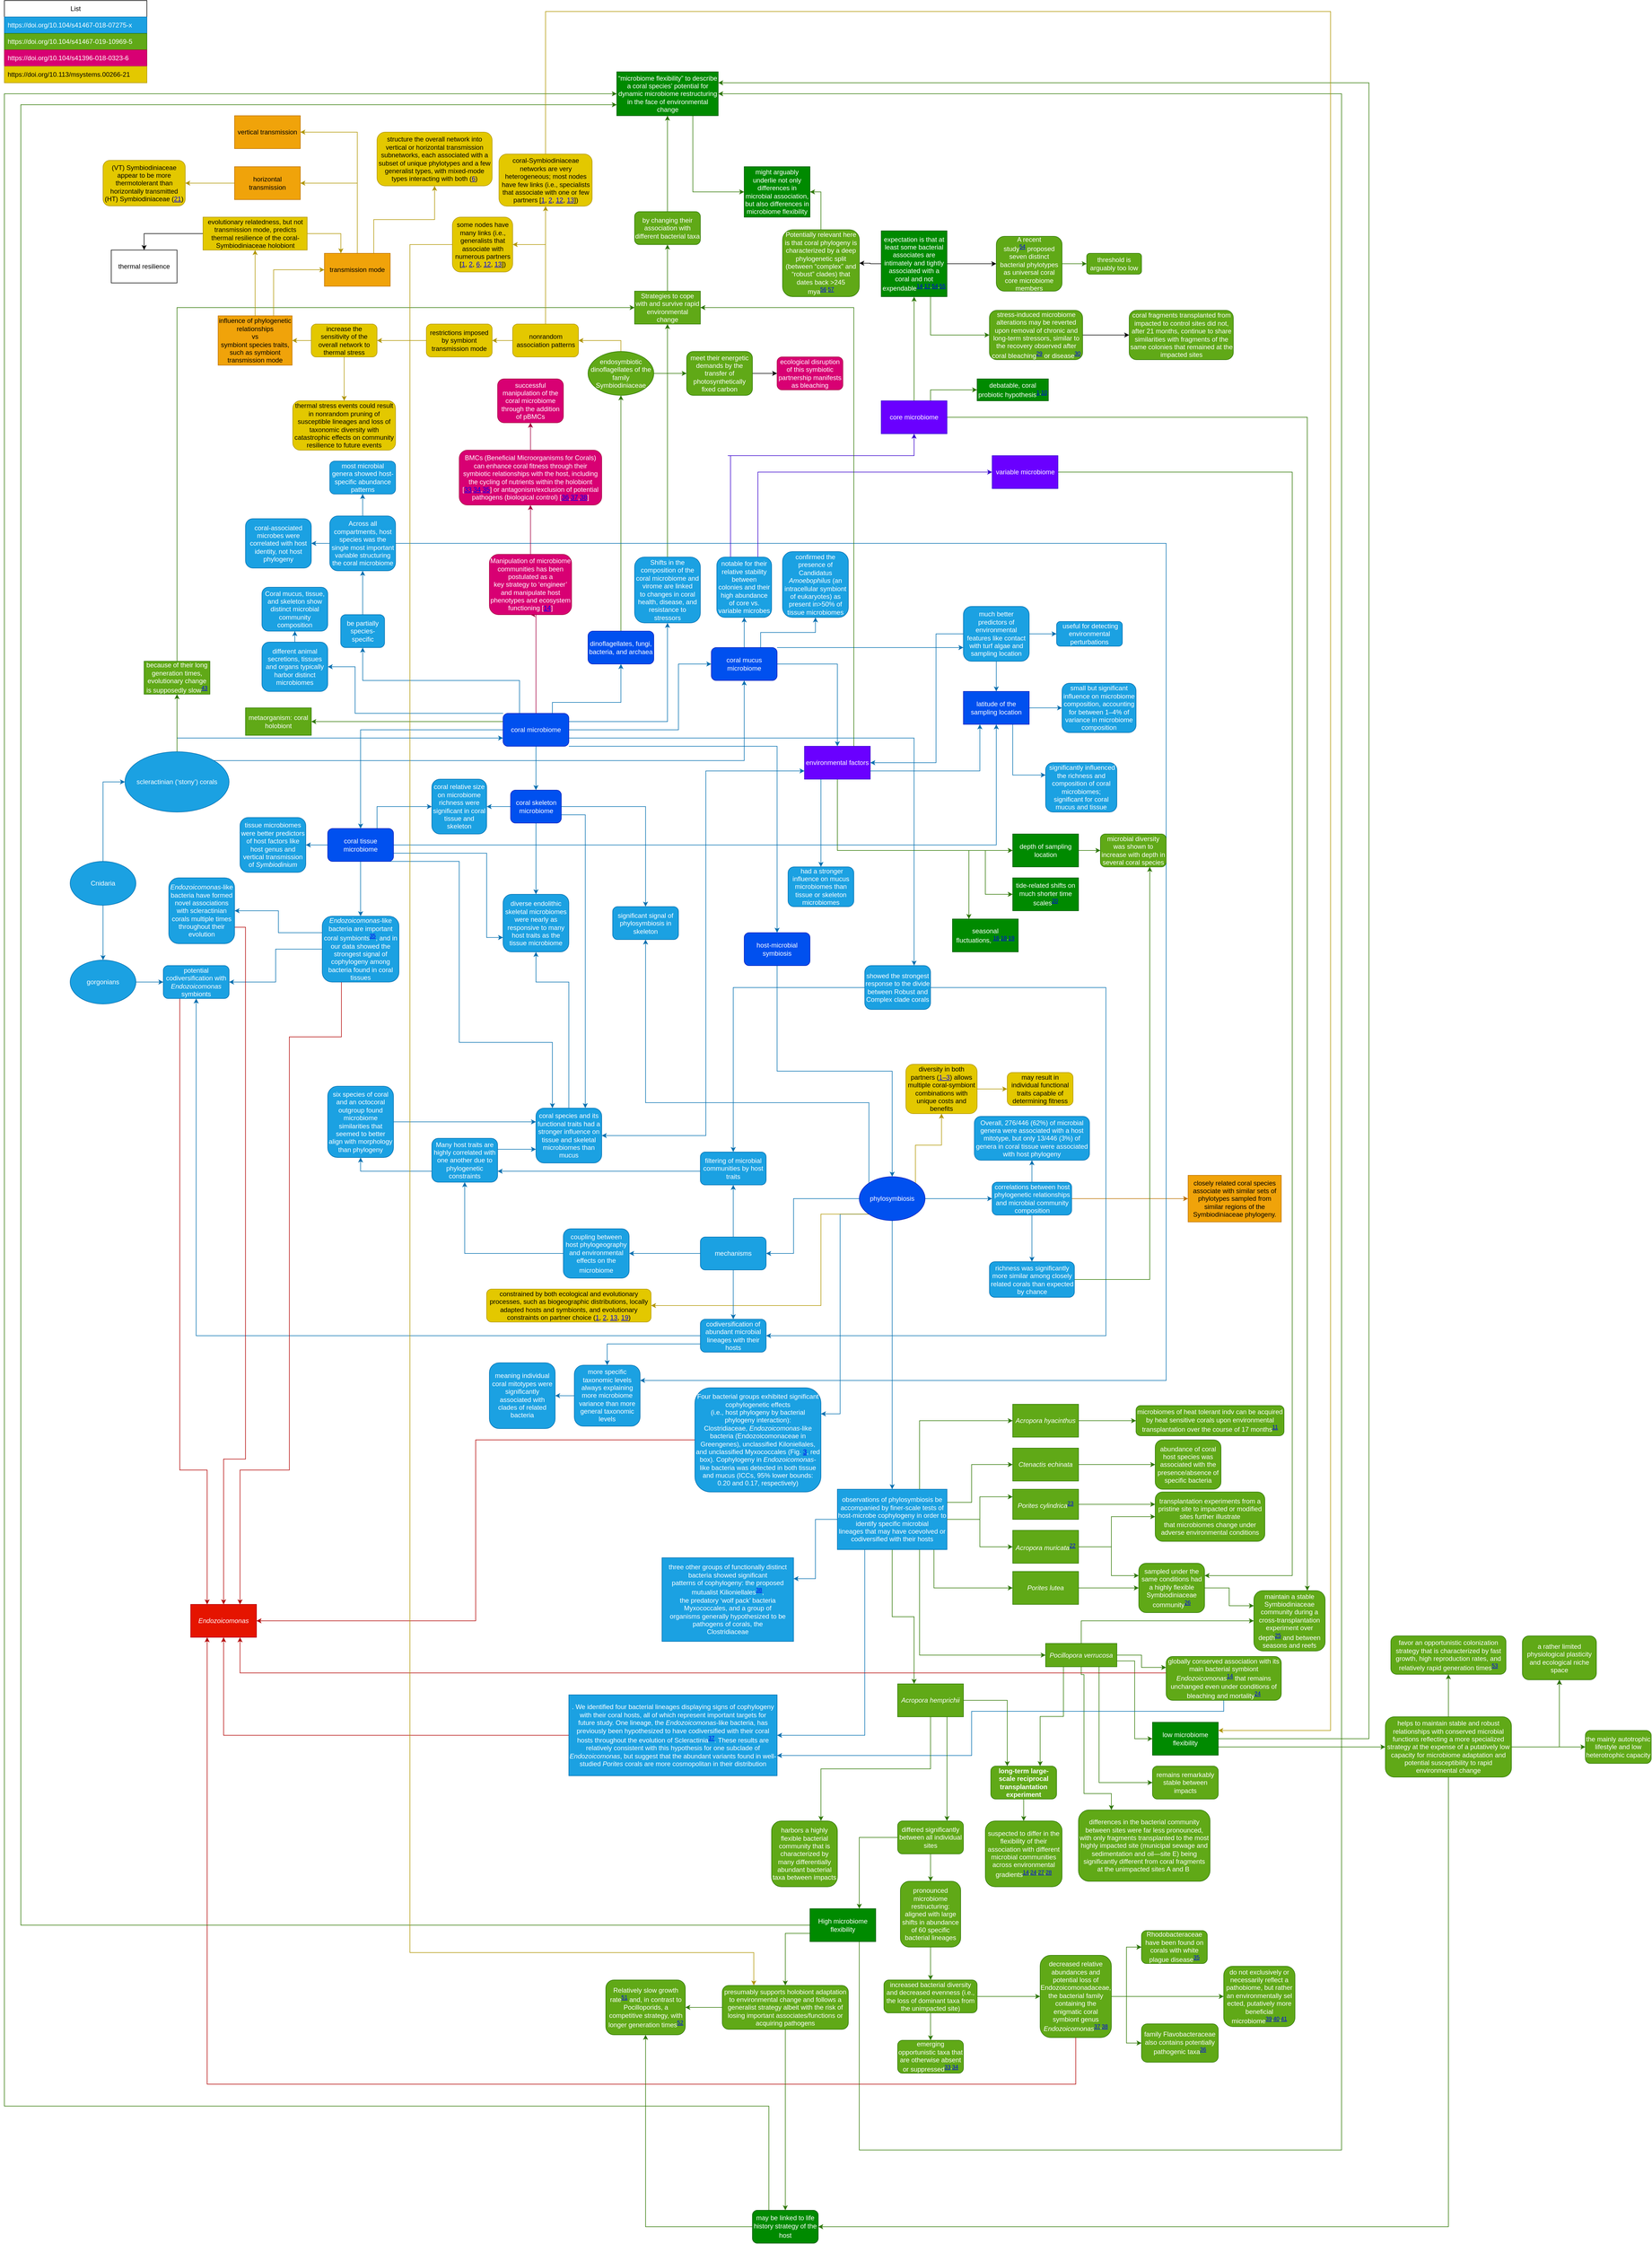 <mxfile version="22.0.3" type="device">
  <diagram name="Page-1" id="SrsBESo9AjqtTDw2GIQ7">
    <mxGraphModel dx="11373" dy="6520" grid="1" gridSize="10" guides="1" tooltips="1" connect="1" arrows="1" fold="1" page="1" pageScale="1" pageWidth="1920" pageHeight="1200" background="none" math="0" shadow="0">
      <root>
        <mxCell id="0" />
        <mxCell id="1" parent="0" />
        <mxCell id="a2jRWgbLZBjzN9J-Ek2x-5" style="edgeStyle=orthogonalEdgeStyle;rounded=0;orthogonalLoop=1;jettySize=auto;html=1;exitX=0.5;exitY=0;exitDx=0;exitDy=0;entryX=0;entryY=0.75;entryDx=0;entryDy=0;fillColor=#1ba1e2;strokeColor=#006EAF;" parent="1" source="a2jRWgbLZBjzN9J-Ek2x-1" target="a2jRWgbLZBjzN9J-Ek2x-4" edge="1">
          <mxGeometry relative="1" as="geometry" />
        </mxCell>
        <mxCell id="SC-9HDF_wmnJlH-YETM0-27" value="" style="edgeStyle=orthogonalEdgeStyle;rounded=0;orthogonalLoop=1;jettySize=auto;html=1;fillColor=#60a917;strokeColor=#2D7600;" parent="1" source="a2jRWgbLZBjzN9J-Ek2x-1" target="SC-9HDF_wmnJlH-YETM0-26" edge="1">
          <mxGeometry relative="1" as="geometry" />
        </mxCell>
        <mxCell id="a2jRWgbLZBjzN9J-Ek2x-1" value="scleractinian (‘stony’) corals" style="ellipse;whiteSpace=wrap;html=1;fillColor=#1ba1e2;fontColor=#ffffff;strokeColor=#006EAF;" parent="1" vertex="1">
          <mxGeometry x="-1660" y="220" width="190" height="110" as="geometry" />
        </mxCell>
        <mxCell id="SC-9HDF_wmnJlH-YETM0-118" style="edgeStyle=orthogonalEdgeStyle;rounded=0;orthogonalLoop=1;jettySize=auto;html=1;entryX=0.5;entryY=1;entryDx=0;entryDy=0;fillColor=#60a917;strokeColor=#2D7600;" parent="1" source="a2jRWgbLZBjzN9J-Ek2x-2" target="a2jRWgbLZBjzN9J-Ek2x-127" edge="1">
          <mxGeometry relative="1" as="geometry" />
        </mxCell>
        <mxCell id="a2jRWgbLZBjzN9J-Ek2x-2" value="dinoflagellates, fungi, bacteria, and archaea" style="rounded=1;whiteSpace=wrap;html=1;fillColor=#0050ef;fontColor=#ffffff;strokeColor=#001DBC;" parent="1" vertex="1">
          <mxGeometry x="-815" width="120" height="60" as="geometry" />
        </mxCell>
        <mxCell id="a2jRWgbLZBjzN9J-Ek2x-6" style="edgeStyle=orthogonalEdgeStyle;rounded=0;orthogonalLoop=1;jettySize=auto;html=1;exitX=0.75;exitY=0;exitDx=0;exitDy=0;fillColor=#1ba1e2;strokeColor=#006EAF;" parent="1" source="a2jRWgbLZBjzN9J-Ek2x-4" target="a2jRWgbLZBjzN9J-Ek2x-2" edge="1">
          <mxGeometry relative="1" as="geometry">
            <Array as="points">
              <mxPoint x="-880" y="130" />
              <mxPoint x="-755" y="130" />
            </Array>
          </mxGeometry>
        </mxCell>
        <mxCell id="a2jRWgbLZBjzN9J-Ek2x-9" value="" style="edgeStyle=orthogonalEdgeStyle;rounded=0;orthogonalLoop=1;jettySize=auto;html=1;exitX=1;exitY=0.25;exitDx=0;exitDy=0;fillColor=#1ba1e2;strokeColor=#006EAF;" parent="1" source="a2jRWgbLZBjzN9J-Ek2x-4" target="a2jRWgbLZBjzN9J-Ek2x-8" edge="1">
          <mxGeometry relative="1" as="geometry" />
        </mxCell>
        <mxCell id="a2jRWgbLZBjzN9J-Ek2x-11" value="" style="edgeStyle=orthogonalEdgeStyle;rounded=0;orthogonalLoop=1;jettySize=auto;html=1;fillColor=#1ba1e2;strokeColor=#006EAF;exitX=1;exitY=1;exitDx=0;exitDy=0;entryX=0.5;entryY=0;entryDx=0;entryDy=0;" parent="1" source="a2jRWgbLZBjzN9J-Ek2x-4" target="a2jRWgbLZBjzN9J-Ek2x-10" edge="1">
          <mxGeometry relative="1" as="geometry">
            <Array as="points">
              <mxPoint x="-470" y="210" />
            </Array>
            <mxPoint x="-630" y="180" as="sourcePoint" />
          </mxGeometry>
        </mxCell>
        <mxCell id="a2jRWgbLZBjzN9J-Ek2x-25" value="" style="edgeStyle=orthogonalEdgeStyle;rounded=0;orthogonalLoop=1;jettySize=auto;html=1;fillColor=#1ba1e2;strokeColor=#006EAF;exitX=0;exitY=0;exitDx=0;exitDy=0;" parent="1" source="a2jRWgbLZBjzN9J-Ek2x-4" target="a2jRWgbLZBjzN9J-Ek2x-24" edge="1">
          <mxGeometry relative="1" as="geometry">
            <Array as="points">
              <mxPoint x="-1240" y="150" />
              <mxPoint x="-1240" y="65" />
            </Array>
          </mxGeometry>
        </mxCell>
        <mxCell id="a2jRWgbLZBjzN9J-Ek2x-29" value="" style="edgeStyle=orthogonalEdgeStyle;rounded=0;orthogonalLoop=1;jettySize=auto;html=1;fillColor=#1ba1e2;strokeColor=#006EAF;exitX=0.25;exitY=0;exitDx=0;exitDy=0;" parent="1" source="a2jRWgbLZBjzN9J-Ek2x-4" target="a2jRWgbLZBjzN9J-Ek2x-28" edge="1">
          <mxGeometry relative="1" as="geometry" />
        </mxCell>
        <mxCell id="a2jRWgbLZBjzN9J-Ek2x-48" value="" style="edgeStyle=orthogonalEdgeStyle;rounded=0;orthogonalLoop=1;jettySize=auto;html=1;exitX=1;exitY=0;exitDx=0;exitDy=0;fillColor=#1ba1e2;strokeColor=#006EAF;" parent="1" source="a2jRWgbLZBjzN9J-Ek2x-1" target="a2jRWgbLZBjzN9J-Ek2x-47" edge="1">
          <mxGeometry relative="1" as="geometry" />
        </mxCell>
        <mxCell id="a2jRWgbLZBjzN9J-Ek2x-49" style="edgeStyle=orthogonalEdgeStyle;rounded=0;orthogonalLoop=1;jettySize=auto;html=1;entryX=0;entryY=0.5;entryDx=0;entryDy=0;fillColor=#1ba1e2;strokeColor=#006EAF;exitX=1;exitY=0.5;exitDx=0;exitDy=0;" parent="1" source="a2jRWgbLZBjzN9J-Ek2x-4" target="a2jRWgbLZBjzN9J-Ek2x-47" edge="1">
          <mxGeometry relative="1" as="geometry">
            <Array as="points">
              <mxPoint x="-650" y="180" />
              <mxPoint x="-650" y="60" />
            </Array>
          </mxGeometry>
        </mxCell>
        <mxCell id="a2jRWgbLZBjzN9J-Ek2x-69" value="" style="edgeStyle=orthogonalEdgeStyle;rounded=0;orthogonalLoop=1;jettySize=auto;html=1;fillColor=#1ba1e2;strokeColor=#006EAF;" parent="1" source="a2jRWgbLZBjzN9J-Ek2x-4" target="a2jRWgbLZBjzN9J-Ek2x-68" edge="1">
          <mxGeometry relative="1" as="geometry" />
        </mxCell>
        <mxCell id="a2jRWgbLZBjzN9J-Ek2x-72" style="edgeStyle=orthogonalEdgeStyle;rounded=0;orthogonalLoop=1;jettySize=auto;html=1;exitX=0.5;exitY=1;exitDx=0;exitDy=0;fillColor=#1ba1e2;strokeColor=#006EAF;entryX=0.5;entryY=0;entryDx=0;entryDy=0;" parent="1" source="a2jRWgbLZBjzN9J-Ek2x-4" target="a2jRWgbLZBjzN9J-Ek2x-71" edge="1">
          <mxGeometry relative="1" as="geometry">
            <Array as="points">
              <mxPoint x="-910" y="270" />
              <mxPoint x="-910" y="270" />
            </Array>
          </mxGeometry>
        </mxCell>
        <mxCell id="a2jRWgbLZBjzN9J-Ek2x-77" style="edgeStyle=orthogonalEdgeStyle;rounded=0;orthogonalLoop=1;jettySize=auto;html=1;entryX=0.75;entryY=0;entryDx=0;entryDy=0;exitX=1;exitY=0.75;exitDx=0;exitDy=0;fillColor=#1ba1e2;strokeColor=#006EAF;" parent="1" source="a2jRWgbLZBjzN9J-Ek2x-4" target="a2jRWgbLZBjzN9J-Ek2x-76" edge="1">
          <mxGeometry relative="1" as="geometry">
            <Array as="points">
              <mxPoint x="-220" y="195" />
            </Array>
          </mxGeometry>
        </mxCell>
        <mxCell id="a2jRWgbLZBjzN9J-Ek2x-130" style="edgeStyle=orthogonalEdgeStyle;rounded=0;orthogonalLoop=1;jettySize=auto;html=1;exitX=0;exitY=0.25;exitDx=0;exitDy=0;entryX=1;entryY=0.5;entryDx=0;entryDy=0;fillColor=#60a917;strokeColor=#2D7600;" parent="1" source="a2jRWgbLZBjzN9J-Ek2x-4" target="a2jRWgbLZBjzN9J-Ek2x-129" edge="1">
          <mxGeometry relative="1" as="geometry" />
        </mxCell>
        <mxCell id="SC-9HDF_wmnJlH-YETM0-95" style="edgeStyle=orthogonalEdgeStyle;rounded=0;orthogonalLoop=1;jettySize=auto;html=1;entryX=0.5;entryY=1;entryDx=0;entryDy=0;fillColor=#d80073;strokeColor=#A50040;" parent="1" source="a2jRWgbLZBjzN9J-Ek2x-4" target="SC-9HDF_wmnJlH-YETM0-94" edge="1">
          <mxGeometry relative="1" as="geometry">
            <Array as="points">
              <mxPoint x="-910" y="-50" />
              <mxPoint x="-910" y="-50" />
            </Array>
          </mxGeometry>
        </mxCell>
        <mxCell id="a2jRWgbLZBjzN9J-Ek2x-4" value="coral microbiome" style="rounded=1;whiteSpace=wrap;html=1;fillColor=#0050ef;fontColor=#ffffff;strokeColor=#001DBC;" parent="1" vertex="1">
          <mxGeometry x="-970" y="150" width="120" height="60" as="geometry" />
        </mxCell>
        <mxCell id="SC-9HDF_wmnJlH-YETM0-140" style="edgeStyle=orthogonalEdgeStyle;rounded=0;orthogonalLoop=1;jettySize=auto;html=1;entryX=0.5;entryY=1;entryDx=0;entryDy=0;fillColor=#60a917;strokeColor=#2D7600;" parent="1" source="a2jRWgbLZBjzN9J-Ek2x-8" target="SC-9HDF_wmnJlH-YETM0-28" edge="1">
          <mxGeometry relative="1" as="geometry" />
        </mxCell>
        <mxCell id="a2jRWgbLZBjzN9J-Ek2x-8" value="Shifts in the composition of the coral microbiome and virome are linked &lt;br/&gt;to changes in coral health, disease, and resistance to stressors" style="whiteSpace=wrap;html=1;rounded=1;fillColor=#1ba1e2;fontColor=#ffffff;strokeColor=#006EAF;" parent="1" vertex="1">
          <mxGeometry x="-730" y="-135" width="120" height="120" as="geometry" />
        </mxCell>
        <mxCell id="a2jRWgbLZBjzN9J-Ek2x-13" value="" style="edgeStyle=orthogonalEdgeStyle;rounded=0;orthogonalLoop=1;jettySize=auto;html=1;fillColor=#1ba1e2;strokeColor=#006EAF;exitX=0.5;exitY=1;exitDx=0;exitDy=0;" parent="1" source="a2jRWgbLZBjzN9J-Ek2x-10" target="a2jRWgbLZBjzN9J-Ek2x-14" edge="1">
          <mxGeometry relative="1" as="geometry" />
        </mxCell>
        <mxCell id="a2jRWgbLZBjzN9J-Ek2x-10" value="host-microbial symbiosis" style="whiteSpace=wrap;html=1;rounded=1;fillColor=#0050ef;fontColor=#ffffff;strokeColor=#001DBC;" parent="1" vertex="1">
          <mxGeometry x="-530" y="550" width="120" height="60" as="geometry" />
        </mxCell>
        <mxCell id="SC-9HDF_wmnJlH-YETM0-129" value="" style="edgeStyle=orthogonalEdgeStyle;rounded=0;orthogonalLoop=1;jettySize=auto;html=1;fillColor=#1ba1e2;strokeColor=#006EAF;" parent="1" source="a2jRWgbLZBjzN9J-Ek2x-12" target="a2jRWgbLZBjzN9J-Ek2x-108" edge="1">
          <mxGeometry relative="1" as="geometry" />
        </mxCell>
        <mxCell id="SC-9HDF_wmnJlH-YETM0-130" value="" style="edgeStyle=orthogonalEdgeStyle;rounded=0;orthogonalLoop=1;jettySize=auto;html=1;fillColor=#1ba1e2;strokeColor=#006EAF;" parent="1" source="a2jRWgbLZBjzN9J-Ek2x-12" target="a2jRWgbLZBjzN9J-Ek2x-101" edge="1">
          <mxGeometry relative="1" as="geometry" />
        </mxCell>
        <mxCell id="NuF6uCkKGm2GZKv_JF5o-4" style="edgeStyle=orthogonalEdgeStyle;rounded=0;orthogonalLoop=1;jettySize=auto;html=1;fillColor=#f0a30a;strokeColor=#BD7000;" parent="1" source="a2jRWgbLZBjzN9J-Ek2x-12" target="NuF6uCkKGm2GZKv_JF5o-3" edge="1">
          <mxGeometry relative="1" as="geometry" />
        </mxCell>
        <mxCell id="a2jRWgbLZBjzN9J-Ek2x-12" value="correlations between host phylogenetic relationships and microbial community composition" style="whiteSpace=wrap;html=1;rounded=1;fillColor=#1ba1e2;fontColor=#ffffff;strokeColor=#006EAF;" parent="1" vertex="1">
          <mxGeometry x="-77.5" y="1005" width="145" height="60" as="geometry" />
        </mxCell>
        <mxCell id="a2jRWgbLZBjzN9J-Ek2x-15" value="" style="edgeStyle=orthogonalEdgeStyle;rounded=0;orthogonalLoop=1;jettySize=auto;html=1;fillColor=#1ba1e2;strokeColor=#006EAF;" parent="1" source="a2jRWgbLZBjzN9J-Ek2x-14" target="a2jRWgbLZBjzN9J-Ek2x-12" edge="1">
          <mxGeometry relative="1" as="geometry" />
        </mxCell>
        <mxCell id="a2jRWgbLZBjzN9J-Ek2x-17" value="" style="edgeStyle=orthogonalEdgeStyle;rounded=0;orthogonalLoop=1;jettySize=auto;html=1;entryX=1;entryY=0.5;entryDx=0;entryDy=0;fillColor=#1ba1e2;strokeColor=#006EAF;" parent="1" source="a2jRWgbLZBjzN9J-Ek2x-14" target="a2jRWgbLZBjzN9J-Ek2x-16" edge="1">
          <mxGeometry relative="1" as="geometry">
            <Array as="points">
              <mxPoint x="-440" y="1035" />
              <mxPoint x="-440" y="1135" />
            </Array>
          </mxGeometry>
        </mxCell>
        <mxCell id="a2jRWgbLZBjzN9J-Ek2x-100" style="edgeStyle=orthogonalEdgeStyle;rounded=0;orthogonalLoop=1;jettySize=auto;html=1;entryX=0.5;entryY=1;entryDx=0;entryDy=0;exitX=0;exitY=0;exitDx=0;exitDy=0;fillColor=#1ba1e2;strokeColor=#006EAF;" parent="1" source="a2jRWgbLZBjzN9J-Ek2x-14" target="a2jRWgbLZBjzN9J-Ek2x-98" edge="1">
          <mxGeometry relative="1" as="geometry">
            <Array as="points">
              <mxPoint x="-302" y="860" />
              <mxPoint x="-710" y="860" />
            </Array>
          </mxGeometry>
        </mxCell>
        <mxCell id="a2jRWgbLZBjzN9J-Ek2x-120" value="" style="edgeStyle=orthogonalEdgeStyle;rounded=0;orthogonalLoop=1;jettySize=auto;html=1;fillColor=#1ba1e2;strokeColor=#006EAF;" parent="1" source="a2jRWgbLZBjzN9J-Ek2x-14" target="a2jRWgbLZBjzN9J-Ek2x-119" edge="1">
          <mxGeometry relative="1" as="geometry" />
        </mxCell>
        <mxCell id="SC-9HDF_wmnJlH-YETM0-116" style="edgeStyle=orthogonalEdgeStyle;rounded=0;orthogonalLoop=1;jettySize=auto;html=1;exitX=0;exitY=1;exitDx=0;exitDy=0;entryX=1;entryY=0.25;entryDx=0;entryDy=0;fillColor=#1ba1e2;strokeColor=#006EAF;" parent="1" source="a2jRWgbLZBjzN9J-Ek2x-14" target="a2jRWgbLZBjzN9J-Ek2x-112" edge="1">
          <mxGeometry relative="1" as="geometry" />
        </mxCell>
        <mxCell id="SC-9HDF_wmnJlH-YETM0-124" style="edgeStyle=orthogonalEdgeStyle;rounded=0;orthogonalLoop=1;jettySize=auto;html=1;exitX=1;exitY=0;exitDx=0;exitDy=0;entryX=0.5;entryY=1;entryDx=0;entryDy=0;fillColor=#e3c800;strokeColor=#B09500;" parent="1" source="a2jRWgbLZBjzN9J-Ek2x-14" target="SC-9HDF_wmnJlH-YETM0-114" edge="1">
          <mxGeometry relative="1" as="geometry" />
        </mxCell>
        <mxCell id="SC-9HDF_wmnJlH-YETM0-143" style="edgeStyle=orthogonalEdgeStyle;rounded=0;orthogonalLoop=1;jettySize=auto;html=1;exitX=0;exitY=1;exitDx=0;exitDy=0;entryX=1;entryY=0.5;entryDx=0;entryDy=0;fillColor=#e3c800;strokeColor=#B09500;" parent="1" source="a2jRWgbLZBjzN9J-Ek2x-14" target="SC-9HDF_wmnJlH-YETM0-142" edge="1">
          <mxGeometry relative="1" as="geometry">
            <Array as="points">
              <mxPoint x="-390" y="1063" />
              <mxPoint x="-390" y="1230" />
            </Array>
          </mxGeometry>
        </mxCell>
        <mxCell id="a2jRWgbLZBjzN9J-Ek2x-14" value="phylosymbiosis" style="ellipse;whiteSpace=wrap;html=1;fillColor=#0050ef;fontColor=#ffffff;strokeColor=#001DBC;" parent="1" vertex="1">
          <mxGeometry x="-320" y="995" width="120" height="80" as="geometry" />
        </mxCell>
        <mxCell id="a2jRWgbLZBjzN9J-Ek2x-19" value="" style="edgeStyle=orthogonalEdgeStyle;rounded=0;orthogonalLoop=1;jettySize=auto;html=1;fillColor=#1ba1e2;strokeColor=#006EAF;" parent="1" source="a2jRWgbLZBjzN9J-Ek2x-16" target="a2jRWgbLZBjzN9J-Ek2x-18" edge="1">
          <mxGeometry relative="1" as="geometry" />
        </mxCell>
        <mxCell id="a2jRWgbLZBjzN9J-Ek2x-23" value="" style="edgeStyle=orthogonalEdgeStyle;rounded=0;orthogonalLoop=1;jettySize=auto;html=1;entryX=1;entryY=0.5;entryDx=0;entryDy=0;fillColor=#1ba1e2;strokeColor=#006EAF;" parent="1" source="a2jRWgbLZBjzN9J-Ek2x-16" target="a2jRWgbLZBjzN9J-Ek2x-22" edge="1">
          <mxGeometry relative="1" as="geometry">
            <mxPoint x="-840" y="870" as="targetPoint" />
          </mxGeometry>
        </mxCell>
        <mxCell id="SC-9HDF_wmnJlH-YETM0-115" value="" style="edgeStyle=orthogonalEdgeStyle;rounded=0;orthogonalLoop=1;jettySize=auto;html=1;fillColor=#1ba1e2;strokeColor=#006EAF;" parent="1" source="a2jRWgbLZBjzN9J-Ek2x-16" target="a2jRWgbLZBjzN9J-Ek2x-20" edge="1">
          <mxGeometry relative="1" as="geometry" />
        </mxCell>
        <mxCell id="a2jRWgbLZBjzN9J-Ek2x-16" value="mechanisms" style="rounded=1;whiteSpace=wrap;html=1;fillColor=#1ba1e2;fontColor=#ffffff;strokeColor=#006EAF;" parent="1" vertex="1">
          <mxGeometry x="-610" y="1105" width="120" height="60" as="geometry" />
        </mxCell>
        <mxCell id="a2jRWgbLZBjzN9J-Ek2x-37" style="edgeStyle=orthogonalEdgeStyle;rounded=0;orthogonalLoop=1;jettySize=auto;html=1;entryX=0.5;entryY=1;entryDx=0;entryDy=0;fillColor=#1ba1e2;strokeColor=#006EAF;" parent="1" source="a2jRWgbLZBjzN9J-Ek2x-18" target="a2jRWgbLZBjzN9J-Ek2x-35" edge="1">
          <mxGeometry relative="1" as="geometry" />
        </mxCell>
        <mxCell id="a2jRWgbLZBjzN9J-Ek2x-55" value="" style="edgeStyle=orthogonalEdgeStyle;rounded=0;orthogonalLoop=1;jettySize=auto;html=1;fillColor=#1ba1e2;strokeColor=#006EAF;exitX=0;exitY=0.75;exitDx=0;exitDy=0;" parent="1" source="a2jRWgbLZBjzN9J-Ek2x-18" target="a2jRWgbLZBjzN9J-Ek2x-54" edge="1">
          <mxGeometry relative="1" as="geometry" />
        </mxCell>
        <mxCell id="a2jRWgbLZBjzN9J-Ek2x-18" value="codiversification of abundant microbial lineages with their hosts" style="whiteSpace=wrap;html=1;rounded=1;fillColor=#1ba1e2;fontColor=#ffffff;strokeColor=#006EAF;" parent="1" vertex="1">
          <mxGeometry x="-610" y="1255" width="120" height="60" as="geometry" />
        </mxCell>
        <mxCell id="a2jRWgbLZBjzN9J-Ek2x-40" style="edgeStyle=orthogonalEdgeStyle;rounded=0;orthogonalLoop=1;jettySize=auto;html=1;exitX=0;exitY=0.75;exitDx=0;exitDy=0;entryX=0.5;entryY=1;entryDx=0;entryDy=0;fillColor=#1ba1e2;strokeColor=#006EAF;" parent="1" source="a2jRWgbLZBjzN9J-Ek2x-41" target="a2jRWgbLZBjzN9J-Ek2x-38" edge="1">
          <mxGeometry relative="1" as="geometry">
            <Array as="points" />
          </mxGeometry>
        </mxCell>
        <mxCell id="a2jRWgbLZBjzN9J-Ek2x-20" value="filtering of microbial communities by host traits" style="whiteSpace=wrap;html=1;rounded=1;fillColor=#1ba1e2;fontColor=#ffffff;strokeColor=#006EAF;" parent="1" vertex="1">
          <mxGeometry x="-610" y="950" width="120" height="60" as="geometry" />
        </mxCell>
        <mxCell id="a2jRWgbLZBjzN9J-Ek2x-43" style="edgeStyle=orthogonalEdgeStyle;rounded=0;orthogonalLoop=1;jettySize=auto;html=1;fillColor=#1ba1e2;strokeColor=#006EAF;" parent="1" source="a2jRWgbLZBjzN9J-Ek2x-22" target="a2jRWgbLZBjzN9J-Ek2x-41" edge="1">
          <mxGeometry relative="1" as="geometry" />
        </mxCell>
        <mxCell id="a2jRWgbLZBjzN9J-Ek2x-22" value="coupling between host phylogeography and environmental effects on the microbiome&lt;sup&gt;&lt;a id=&quot;ref-link-section-d191042177e666&quot; href=&quot;https://www.nature.com/articles/s41467-018-07275-x#ref-CR7&quot; title=&quot;Brooks, A. W., Kohl, K. D., Brucker, R. M., Opstal, E. Jvan &amp;amp; Bordenstein, S. R. Phylosymbiosis: relationships and functional effects of microbial communities across host evolutionary history. PLoS Biol. 14, e2000225 (2016).&quot; aria-label=&quot;Reference 7&quot; data-test=&quot;citation-ref&quot; data-track-label=&quot;link&quot; data-track-action=&quot;reference anchor&quot; data-track=&quot;click&quot;&gt;&lt;/a&gt;&lt;/sup&gt;" style="whiteSpace=wrap;html=1;rounded=1;fillColor=#1ba1e2;fontColor=#ffffff;strokeColor=#006EAF;" parent="1" vertex="1">
          <mxGeometry x="-860" y="1090" width="120" height="90" as="geometry" />
        </mxCell>
        <mxCell id="a2jRWgbLZBjzN9J-Ek2x-27" value="" style="edgeStyle=orthogonalEdgeStyle;rounded=0;orthogonalLoop=1;jettySize=auto;html=1;fillColor=#1ba1e2;strokeColor=#006EAF;" parent="1" source="a2jRWgbLZBjzN9J-Ek2x-24" target="a2jRWgbLZBjzN9J-Ek2x-26" edge="1">
          <mxGeometry relative="1" as="geometry" />
        </mxCell>
        <mxCell id="a2jRWgbLZBjzN9J-Ek2x-24" value="different animal secretions, tissues and organs typically harbor distinct microbiomes" style="whiteSpace=wrap;html=1;rounded=1;fillColor=#1ba1e2;fontColor=#ffffff;strokeColor=#006EAF;" parent="1" vertex="1">
          <mxGeometry x="-1410" y="20" width="120" height="90" as="geometry" />
        </mxCell>
        <mxCell id="a2jRWgbLZBjzN9J-Ek2x-26" value="Coral mucus, tissue, and skeleton show distinct microbial community composition" style="whiteSpace=wrap;html=1;rounded=1;fillColor=#1ba1e2;fontColor=#ffffff;strokeColor=#006EAF;" parent="1" vertex="1">
          <mxGeometry x="-1410" y="-80" width="120" height="80" as="geometry" />
        </mxCell>
        <mxCell id="a2jRWgbLZBjzN9J-Ek2x-46" value="" style="edgeStyle=orthogonalEdgeStyle;rounded=0;orthogonalLoop=1;jettySize=auto;html=1;fillColor=#1ba1e2;strokeColor=#006EAF;exitX=0.5;exitY=0;exitDx=0;exitDy=0;" parent="1" source="a2jRWgbLZBjzN9J-Ek2x-28" target="a2jRWgbLZBjzN9J-Ek2x-45" edge="1">
          <mxGeometry relative="1" as="geometry" />
        </mxCell>
        <mxCell id="a2jRWgbLZBjzN9J-Ek2x-28" value="be partially species-specific" style="whiteSpace=wrap;html=1;rounded=1;fillColor=#1ba1e2;fontColor=#ffffff;strokeColor=#006EAF;" parent="1" vertex="1">
          <mxGeometry x="-1266.25" y="-30" width="80" height="60" as="geometry" />
        </mxCell>
        <mxCell id="a2jRWgbLZBjzN9J-Ek2x-32" value="" style="edgeStyle=orthogonalEdgeStyle;rounded=0;orthogonalLoop=1;jettySize=auto;html=1;entryX=0;entryY=0.5;entryDx=0;entryDy=0;exitX=0.5;exitY=0;exitDx=0;exitDy=0;fillColor=#1ba1e2;strokeColor=#006EAF;" parent="1" source="a2jRWgbLZBjzN9J-Ek2x-31" target="a2jRWgbLZBjzN9J-Ek2x-1" edge="1">
          <mxGeometry relative="1" as="geometry" />
        </mxCell>
        <mxCell id="a2jRWgbLZBjzN9J-Ek2x-34" value="" style="edgeStyle=orthogonalEdgeStyle;rounded=0;orthogonalLoop=1;jettySize=auto;html=1;fillColor=#1ba1e2;strokeColor=#006EAF;" parent="1" source="a2jRWgbLZBjzN9J-Ek2x-31" target="a2jRWgbLZBjzN9J-Ek2x-33" edge="1">
          <mxGeometry relative="1" as="geometry" />
        </mxCell>
        <mxCell id="a2jRWgbLZBjzN9J-Ek2x-31" value="Cnidaria" style="ellipse;whiteSpace=wrap;html=1;fillColor=#1ba1e2;fontColor=#ffffff;strokeColor=#006EAF;" parent="1" vertex="1">
          <mxGeometry x="-1760" y="420" width="120" height="80" as="geometry" />
        </mxCell>
        <mxCell id="a2jRWgbLZBjzN9J-Ek2x-36" value="" style="edgeStyle=orthogonalEdgeStyle;rounded=0;orthogonalLoop=1;jettySize=auto;html=1;fillColor=#1ba1e2;strokeColor=#006EAF;" parent="1" source="a2jRWgbLZBjzN9J-Ek2x-33" target="a2jRWgbLZBjzN9J-Ek2x-35" edge="1">
          <mxGeometry relative="1" as="geometry" />
        </mxCell>
        <mxCell id="a2jRWgbLZBjzN9J-Ek2x-33" value="gorgonians" style="ellipse;whiteSpace=wrap;html=1;fillColor=#1ba1e2;fontColor=#ffffff;strokeColor=#006EAF;" parent="1" vertex="1">
          <mxGeometry x="-1760" y="600" width="120" height="80" as="geometry" />
        </mxCell>
        <mxCell id="NuF6uCkKGm2GZKv_JF5o-8" style="edgeStyle=orthogonalEdgeStyle;rounded=0;orthogonalLoop=1;jettySize=auto;html=1;entryX=0.25;entryY=0;entryDx=0;entryDy=0;exitX=0.25;exitY=1;exitDx=0;exitDy=0;fillColor=#e51400;strokeColor=#B20000;" parent="1" source="a2jRWgbLZBjzN9J-Ek2x-35" target="NuF6uCkKGm2GZKv_JF5o-5" edge="1">
          <mxGeometry relative="1" as="geometry">
            <mxPoint x="-1480" y="1700" as="targetPoint" />
            <Array as="points">
              <mxPoint x="-1560" y="1530" />
              <mxPoint x="-1510" y="1530" />
            </Array>
          </mxGeometry>
        </mxCell>
        <mxCell id="a2jRWgbLZBjzN9J-Ek2x-35" value="potential codiversification with &lt;i&gt;Endozoicomonas&lt;/i&gt; symbionts" style="rounded=1;whiteSpace=wrap;html=1;fillColor=#1ba1e2;fontColor=#ffffff;strokeColor=#006EAF;" parent="1" vertex="1">
          <mxGeometry x="-1590" y="610" width="120" height="60" as="geometry" />
        </mxCell>
        <mxCell id="a2jRWgbLZBjzN9J-Ek2x-61" style="edgeStyle=orthogonalEdgeStyle;rounded=0;orthogonalLoop=1;jettySize=auto;html=1;entryX=0;entryY=0.25;entryDx=0;entryDy=0;exitX=1;exitY=0.5;exitDx=0;exitDy=0;fillColor=#1ba1e2;strokeColor=#006EAF;" parent="1" source="a2jRWgbLZBjzN9J-Ek2x-38" target="a2jRWgbLZBjzN9J-Ek2x-59" edge="1">
          <mxGeometry relative="1" as="geometry">
            <Array as="points">
              <mxPoint x="-1230" y="895" />
              <mxPoint x="-1230" y="895" />
            </Array>
          </mxGeometry>
        </mxCell>
        <mxCell id="a2jRWgbLZBjzN9J-Ek2x-38" value="six species of coral and an octocoral outgroup found microbiome &lt;br/&gt;similarities that seemed to better align with morphology than phylogeny" style="rounded=1;whiteSpace=wrap;html=1;fillColor=#1ba1e2;fontColor=#ffffff;strokeColor=#006EAF;" parent="1" vertex="1">
          <mxGeometry x="-1290" y="830" width="120" height="130" as="geometry" />
        </mxCell>
        <mxCell id="a2jRWgbLZBjzN9J-Ek2x-62" style="edgeStyle=orthogonalEdgeStyle;rounded=0;orthogonalLoop=1;jettySize=auto;html=1;entryX=0;entryY=0.75;entryDx=0;entryDy=0;exitX=1;exitY=0.25;exitDx=0;exitDy=0;fillColor=#1ba1e2;strokeColor=#006EAF;" parent="1" source="a2jRWgbLZBjzN9J-Ek2x-41" target="a2jRWgbLZBjzN9J-Ek2x-59" edge="1">
          <mxGeometry relative="1" as="geometry" />
        </mxCell>
        <mxCell id="a2jRWgbLZBjzN9J-Ek2x-103" style="edgeStyle=orthogonalEdgeStyle;rounded=0;orthogonalLoop=1;jettySize=auto;html=1;entryX=1;entryY=0.25;entryDx=0;entryDy=0;fillColor=#1ba1e2;strokeColor=#006EAF;" parent="1" source="a2jRWgbLZBjzN9J-Ek2x-45" target="a2jRWgbLZBjzN9J-Ek2x-54" edge="1">
          <mxGeometry relative="1" as="geometry">
            <Array as="points">
              <mxPoint x="240" y="-160" />
              <mxPoint x="240" y="1367" />
            </Array>
          </mxGeometry>
        </mxCell>
        <mxCell id="a2jRWgbLZBjzN9J-Ek2x-105" value="" style="edgeStyle=orthogonalEdgeStyle;rounded=0;orthogonalLoop=1;jettySize=auto;html=1;fillColor=#1ba1e2;strokeColor=#006EAF;" parent="1" source="a2jRWgbLZBjzN9J-Ek2x-45" target="a2jRWgbLZBjzN9J-Ek2x-104" edge="1">
          <mxGeometry relative="1" as="geometry" />
        </mxCell>
        <mxCell id="a2jRWgbLZBjzN9J-Ek2x-107" value="" style="edgeStyle=orthogonalEdgeStyle;rounded=0;orthogonalLoop=1;jettySize=auto;html=1;fillColor=#1ba1e2;strokeColor=#006EAF;" parent="1" source="a2jRWgbLZBjzN9J-Ek2x-45" target="a2jRWgbLZBjzN9J-Ek2x-106" edge="1">
          <mxGeometry relative="1" as="geometry" />
        </mxCell>
        <mxCell id="a2jRWgbLZBjzN9J-Ek2x-45" value="Across all compartments, host species was the single most important variable structuring the coral microbiome" style="whiteSpace=wrap;html=1;rounded=1;fillColor=#1ba1e2;fontColor=#ffffff;strokeColor=#006EAF;" parent="1" vertex="1">
          <mxGeometry x="-1286.25" y="-210" width="120" height="100" as="geometry" />
        </mxCell>
        <mxCell id="a2jRWgbLZBjzN9J-Ek2x-51" value="" style="edgeStyle=orthogonalEdgeStyle;rounded=0;orthogonalLoop=1;jettySize=auto;html=1;fillColor=#1ba1e2;strokeColor=#006EAF;" parent="1" source="a2jRWgbLZBjzN9J-Ek2x-47" target="a2jRWgbLZBjzN9J-Ek2x-50" edge="1">
          <mxGeometry relative="1" as="geometry" />
        </mxCell>
        <mxCell id="a2jRWgbLZBjzN9J-Ek2x-53" value="" style="edgeStyle=orthogonalEdgeStyle;rounded=0;orthogonalLoop=1;jettySize=auto;html=1;exitX=0.75;exitY=0;exitDx=0;exitDy=0;fillColor=#1ba1e2;strokeColor=#006EAF;" parent="1" source="a2jRWgbLZBjzN9J-Ek2x-47" target="a2jRWgbLZBjzN9J-Ek2x-52" edge="1">
          <mxGeometry relative="1" as="geometry" />
        </mxCell>
        <mxCell id="a2jRWgbLZBjzN9J-Ek2x-58" value="" style="edgeStyle=orthogonalEdgeStyle;rounded=0;orthogonalLoop=1;jettySize=auto;html=1;fillColor=#1ba1e2;strokeColor=#006EAF;" parent="1" source="a2jRWgbLZBjzN9J-Ek2x-47" target="a2jRWgbLZBjzN9J-Ek2x-139" edge="1">
          <mxGeometry relative="1" as="geometry" />
        </mxCell>
        <mxCell id="a2jRWgbLZBjzN9J-Ek2x-83" value="" style="edgeStyle=orthogonalEdgeStyle;rounded=0;orthogonalLoop=1;jettySize=auto;html=1;entryX=0;entryY=0.75;entryDx=0;entryDy=0;exitX=1;exitY=0;exitDx=0;exitDy=0;fillColor=#1ba1e2;strokeColor=#006EAF;" parent="1" source="a2jRWgbLZBjzN9J-Ek2x-47" target="a2jRWgbLZBjzN9J-Ek2x-82" edge="1">
          <mxGeometry relative="1" as="geometry">
            <Array as="points">
              <mxPoint x="-130" y="30" />
            </Array>
          </mxGeometry>
        </mxCell>
        <mxCell id="a2jRWgbLZBjzN9J-Ek2x-47" value="coral mucus microbiome" style="whiteSpace=wrap;html=1;rounded=1;fillColor=#0050ef;fontColor=#ffffff;strokeColor=#001DBC;" parent="1" vertex="1">
          <mxGeometry x="-590" y="30" width="120" height="60" as="geometry" />
        </mxCell>
        <mxCell id="SC-9HDF_wmnJlH-YETM0-3" style="edgeStyle=orthogonalEdgeStyle;rounded=0;orthogonalLoop=1;jettySize=auto;html=1;entryX=0.5;entryY=1;entryDx=0;entryDy=0;exitX=0.25;exitY=0;exitDx=0;exitDy=0;fillColor=#6a00ff;strokeColor=#3700CC;" parent="1" source="a2jRWgbLZBjzN9J-Ek2x-50" target="SC-9HDF_wmnJlH-YETM0-1" edge="1">
          <mxGeometry relative="1" as="geometry">
            <Array as="points">
              <mxPoint x="-560" y="-320" />
              <mxPoint x="-320" y="-320" />
            </Array>
          </mxGeometry>
        </mxCell>
        <mxCell id="SC-9HDF_wmnJlH-YETM0-4" style="edgeStyle=orthogonalEdgeStyle;rounded=0;orthogonalLoop=1;jettySize=auto;html=1;exitX=0.75;exitY=0;exitDx=0;exitDy=0;fillColor=#6a00ff;strokeColor=#3700CC;" parent="1" source="a2jRWgbLZBjzN9J-Ek2x-50" target="SC-9HDF_wmnJlH-YETM0-2" edge="1">
          <mxGeometry relative="1" as="geometry">
            <Array as="points">
              <mxPoint x="-505" y="-290" />
            </Array>
          </mxGeometry>
        </mxCell>
        <mxCell id="a2jRWgbLZBjzN9J-Ek2x-50" value="notable for their relative stability between &lt;br/&gt;colonies and their high abundance of core vs. variable microbes" style="whiteSpace=wrap;html=1;rounded=1;fillColor=#1ba1e2;fontColor=#ffffff;strokeColor=#006EAF;" parent="1" vertex="1">
          <mxGeometry x="-580" y="-135" width="100" height="110" as="geometry" />
        </mxCell>
        <mxCell id="a2jRWgbLZBjzN9J-Ek2x-52" value="confirmed the presence of Candidatus &lt;i&gt;Amoebophilus&lt;/i&gt; (an intracellular symbiont of eukaryotes) as present in&amp;gt;50% of tissue microbiomes" style="whiteSpace=wrap;html=1;rounded=1;fillColor=#1ba1e2;fontColor=#ffffff;strokeColor=#006EAF;" parent="1" vertex="1">
          <mxGeometry x="-460" y="-145" width="120" height="120" as="geometry" />
        </mxCell>
        <mxCell id="a2jRWgbLZBjzN9J-Ek2x-111" value="" style="edgeStyle=orthogonalEdgeStyle;rounded=0;orthogonalLoop=1;jettySize=auto;html=1;fillColor=#1ba1e2;strokeColor=#006EAF;" parent="1" source="a2jRWgbLZBjzN9J-Ek2x-54" target="a2jRWgbLZBjzN9J-Ek2x-110" edge="1">
          <mxGeometry relative="1" as="geometry" />
        </mxCell>
        <mxCell id="a2jRWgbLZBjzN9J-Ek2x-54" value="more specific taxonomic levels always explaining more microbiome variance than more general taxonomic levels" style="whiteSpace=wrap;html=1;rounded=1;fillColor=#1ba1e2;fontColor=#ffffff;strokeColor=#006EAF;" parent="1" vertex="1">
          <mxGeometry x="-840" y="1338.75" width="120" height="111.25" as="geometry" />
        </mxCell>
        <mxCell id="a2jRWgbLZBjzN9J-Ek2x-89" style="edgeStyle=orthogonalEdgeStyle;rounded=0;orthogonalLoop=1;jettySize=auto;html=1;entryX=0.25;entryY=1;entryDx=0;entryDy=0;exitX=1;exitY=0.75;exitDx=0;exitDy=0;fillColor=#1ba1e2;strokeColor=#006EAF;" parent="1" source="a2jRWgbLZBjzN9J-Ek2x-139" target="a2jRWgbLZBjzN9J-Ek2x-141" edge="1">
          <mxGeometry relative="1" as="geometry" />
        </mxCell>
        <mxCell id="a2jRWgbLZBjzN9J-Ek2x-57" value="&amp;nbsp;had a stronger influence on mucus microbiomes than tissue or skeleton microbiomes" style="whiteSpace=wrap;html=1;rounded=1;fillColor=#1ba1e2;fontColor=#ffffff;strokeColor=#006EAF;" parent="1" vertex="1">
          <mxGeometry x="-450" y="430" width="120" height="72.5" as="geometry" />
        </mxCell>
        <mxCell id="a2jRWgbLZBjzN9J-Ek2x-64" style="edgeStyle=orthogonalEdgeStyle;rounded=0;orthogonalLoop=1;jettySize=auto;html=1;entryX=0;entryY=0.75;entryDx=0;entryDy=0;startArrow=classic;startFill=1;fillColor=#1ba1e2;strokeColor=#006EAF;" parent="1" source="a2jRWgbLZBjzN9J-Ek2x-59" target="a2jRWgbLZBjzN9J-Ek2x-139" edge="1">
          <mxGeometry relative="1" as="geometry">
            <Array as="points">
              <mxPoint x="-600" y="920" />
              <mxPoint x="-600" y="255" />
            </Array>
          </mxGeometry>
        </mxCell>
        <mxCell id="a2jRWgbLZBjzN9J-Ek2x-67" value="" style="edgeStyle=orthogonalEdgeStyle;rounded=0;orthogonalLoop=1;jettySize=auto;html=1;exitX=0.5;exitY=0;exitDx=0;exitDy=0;fillColor=#1ba1e2;strokeColor=#006EAF;entryX=0.5;entryY=1;entryDx=0;entryDy=0;" parent="1" source="a2jRWgbLZBjzN9J-Ek2x-59" target="a2jRWgbLZBjzN9J-Ek2x-65" edge="1">
          <mxGeometry relative="1" as="geometry">
            <Array as="points">
              <mxPoint x="-850" y="640" />
              <mxPoint x="-910" y="640" />
            </Array>
          </mxGeometry>
        </mxCell>
        <mxCell id="a2jRWgbLZBjzN9J-Ek2x-59" value="coral species and its functional traits had a stronger influence on tissue and skeletal microbiomes than mucus" style="rounded=1;whiteSpace=wrap;html=1;fillColor=#1ba1e2;fontColor=#ffffff;strokeColor=#006EAF;" parent="1" vertex="1">
          <mxGeometry x="-910" y="870" width="120" height="100" as="geometry" />
        </mxCell>
        <mxCell id="a2jRWgbLZBjzN9J-Ek2x-65" value="diverse endolithic skeletal microbiomes were nearly as responsive to many host traits as the tissue microbiome" style="rounded=1;whiteSpace=wrap;html=1;fillColor=#1ba1e2;fontColor=#ffffff;strokeColor=#006EAF;" parent="1" vertex="1">
          <mxGeometry x="-970" y="480" width="120" height="105" as="geometry" />
        </mxCell>
        <mxCell id="a2jRWgbLZBjzN9J-Ek2x-70" style="edgeStyle=orthogonalEdgeStyle;rounded=0;orthogonalLoop=1;jettySize=auto;html=1;entryX=0.25;entryY=0;entryDx=0;entryDy=0;exitX=0.75;exitY=1;exitDx=0;exitDy=0;fillColor=#1ba1e2;strokeColor=#006EAF;" parent="1" source="a2jRWgbLZBjzN9J-Ek2x-68" target="a2jRWgbLZBjzN9J-Ek2x-59" edge="1">
          <mxGeometry relative="1" as="geometry">
            <Array as="points">
              <mxPoint x="-1050" y="420" />
              <mxPoint x="-1050" y="750" />
              <mxPoint x="-880" y="750" />
            </Array>
          </mxGeometry>
        </mxCell>
        <mxCell id="a2jRWgbLZBjzN9J-Ek2x-74" style="edgeStyle=orthogonalEdgeStyle;rounded=0;orthogonalLoop=1;jettySize=auto;html=1;entryX=0;entryY=0.75;entryDx=0;entryDy=0;exitX=1;exitY=0.75;exitDx=0;exitDy=0;fillColor=#1ba1e2;strokeColor=#006EAF;" parent="1" source="a2jRWgbLZBjzN9J-Ek2x-68" target="a2jRWgbLZBjzN9J-Ek2x-65" edge="1">
          <mxGeometry relative="1" as="geometry">
            <Array as="points">
              <mxPoint x="-1000" y="405" />
              <mxPoint x="-1000" y="559" />
            </Array>
          </mxGeometry>
        </mxCell>
        <mxCell id="a2jRWgbLZBjzN9J-Ek2x-81" value="" style="edgeStyle=orthogonalEdgeStyle;rounded=0;orthogonalLoop=1;jettySize=auto;html=1;fillColor=#1ba1e2;strokeColor=#006EAF;" parent="1" source="a2jRWgbLZBjzN9J-Ek2x-68" target="a2jRWgbLZBjzN9J-Ek2x-80" edge="1">
          <mxGeometry relative="1" as="geometry" />
        </mxCell>
        <mxCell id="a2jRWgbLZBjzN9J-Ek2x-90" style="edgeStyle=orthogonalEdgeStyle;rounded=0;orthogonalLoop=1;jettySize=auto;html=1;entryX=0.5;entryY=1;entryDx=0;entryDy=0;fillColor=#1ba1e2;strokeColor=#006EAF;" parent="1" source="a2jRWgbLZBjzN9J-Ek2x-68" target="a2jRWgbLZBjzN9J-Ek2x-141" edge="1">
          <mxGeometry relative="1" as="geometry" />
        </mxCell>
        <mxCell id="a2jRWgbLZBjzN9J-Ek2x-94" style="edgeStyle=orthogonalEdgeStyle;rounded=0;orthogonalLoop=1;jettySize=auto;html=1;entryX=0;entryY=0.5;entryDx=0;entryDy=0;exitX=0.75;exitY=0;exitDx=0;exitDy=0;fillColor=#1ba1e2;strokeColor=#006EAF;" parent="1" source="a2jRWgbLZBjzN9J-Ek2x-68" target="a2jRWgbLZBjzN9J-Ek2x-93" edge="1">
          <mxGeometry relative="1" as="geometry" />
        </mxCell>
        <mxCell id="a2jRWgbLZBjzN9J-Ek2x-115" value="" style="edgeStyle=orthogonalEdgeStyle;rounded=0;orthogonalLoop=1;jettySize=auto;html=1;fillColor=#1ba1e2;strokeColor=#006EAF;" parent="1" source="a2jRWgbLZBjzN9J-Ek2x-68" target="a2jRWgbLZBjzN9J-Ek2x-114" edge="1">
          <mxGeometry relative="1" as="geometry" />
        </mxCell>
        <mxCell id="a2jRWgbLZBjzN9J-Ek2x-68" value="coral tissue microbiome" style="whiteSpace=wrap;html=1;rounded=1;fillColor=#0050ef;fontColor=#ffffff;strokeColor=#001DBC;" parent="1" vertex="1">
          <mxGeometry x="-1290" y="360" width="120" height="60" as="geometry" />
        </mxCell>
        <mxCell id="a2jRWgbLZBjzN9J-Ek2x-73" style="edgeStyle=orthogonalEdgeStyle;rounded=0;orthogonalLoop=1;jettySize=auto;html=1;entryX=0.75;entryY=0;entryDx=0;entryDy=0;exitX=1;exitY=0.75;exitDx=0;exitDy=0;fillColor=#1ba1e2;strokeColor=#006EAF;" parent="1" source="a2jRWgbLZBjzN9J-Ek2x-71" target="a2jRWgbLZBjzN9J-Ek2x-59" edge="1">
          <mxGeometry relative="1" as="geometry" />
        </mxCell>
        <mxCell id="a2jRWgbLZBjzN9J-Ek2x-75" style="edgeStyle=orthogonalEdgeStyle;rounded=0;orthogonalLoop=1;jettySize=auto;html=1;entryX=0.5;entryY=0;entryDx=0;entryDy=0;exitX=0.5;exitY=1;exitDx=0;exitDy=0;fillColor=#1ba1e2;strokeColor=#006EAF;" parent="1" source="a2jRWgbLZBjzN9J-Ek2x-71" target="a2jRWgbLZBjzN9J-Ek2x-65" edge="1">
          <mxGeometry relative="1" as="geometry" />
        </mxCell>
        <mxCell id="a2jRWgbLZBjzN9J-Ek2x-95" style="edgeStyle=orthogonalEdgeStyle;rounded=0;orthogonalLoop=1;jettySize=auto;html=1;fillColor=#1ba1e2;strokeColor=#006EAF;" parent="1" source="a2jRWgbLZBjzN9J-Ek2x-71" target="a2jRWgbLZBjzN9J-Ek2x-93" edge="1">
          <mxGeometry relative="1" as="geometry" />
        </mxCell>
        <mxCell id="a2jRWgbLZBjzN9J-Ek2x-99" value="" style="edgeStyle=orthogonalEdgeStyle;rounded=0;orthogonalLoop=1;jettySize=auto;html=1;fillColor=#1ba1e2;strokeColor=#006EAF;" parent="1" source="a2jRWgbLZBjzN9J-Ek2x-71" target="a2jRWgbLZBjzN9J-Ek2x-98" edge="1">
          <mxGeometry relative="1" as="geometry" />
        </mxCell>
        <mxCell id="a2jRWgbLZBjzN9J-Ek2x-71" value="coral skeleton microbiome" style="rounded=1;whiteSpace=wrap;html=1;fillColor=#0050ef;fontColor=#ffffff;strokeColor=#001DBC;" parent="1" vertex="1">
          <mxGeometry x="-956.25" y="290" width="92.5" height="60" as="geometry" />
        </mxCell>
        <mxCell id="a2jRWgbLZBjzN9J-Ek2x-78" style="edgeStyle=orthogonalEdgeStyle;rounded=0;orthogonalLoop=1;jettySize=auto;html=1;entryX=1;entryY=0.5;entryDx=0;entryDy=0;exitX=1;exitY=0.5;exitDx=0;exitDy=0;fillColor=#1ba1e2;strokeColor=#006EAF;" parent="1" source="a2jRWgbLZBjzN9J-Ek2x-76" target="a2jRWgbLZBjzN9J-Ek2x-18" edge="1">
          <mxGeometry relative="1" as="geometry">
            <Array as="points">
              <mxPoint x="130" y="650" />
              <mxPoint x="130" y="1285" />
            </Array>
          </mxGeometry>
        </mxCell>
        <mxCell id="a2jRWgbLZBjzN9J-Ek2x-79" style="edgeStyle=orthogonalEdgeStyle;rounded=0;orthogonalLoop=1;jettySize=auto;html=1;entryX=0.5;entryY=0;entryDx=0;entryDy=0;fillColor=#1ba1e2;strokeColor=#006EAF;" parent="1" source="a2jRWgbLZBjzN9J-Ek2x-76" target="a2jRWgbLZBjzN9J-Ek2x-20" edge="1">
          <mxGeometry relative="1" as="geometry" />
        </mxCell>
        <mxCell id="a2jRWgbLZBjzN9J-Ek2x-76" value="showed the strongest response to the divide between Robust and Complex clade corals" style="rounded=1;whiteSpace=wrap;html=1;fillColor=#1ba1e2;fontColor=#ffffff;strokeColor=#006EAF;" parent="1" vertex="1">
          <mxGeometry x="-310" y="610" width="120" height="80" as="geometry" />
        </mxCell>
        <mxCell id="a2jRWgbLZBjzN9J-Ek2x-80" value="tissue microbiomes were better predictors of host factors like host genus and vertical transmission of &lt;i&gt;Symbiodinium&lt;/i&gt;" style="whiteSpace=wrap;html=1;rounded=1;fillColor=#1ba1e2;fontColor=#ffffff;strokeColor=#006EAF;" parent="1" vertex="1">
          <mxGeometry x="-1450" y="340" width="120" height="100" as="geometry" />
        </mxCell>
        <mxCell id="a2jRWgbLZBjzN9J-Ek2x-84" style="edgeStyle=orthogonalEdgeStyle;rounded=0;orthogonalLoop=1;jettySize=auto;html=1;entryX=1;entryY=0.5;entryDx=0;entryDy=0;fillColor=#1ba1e2;strokeColor=#006EAF;" parent="1" source="a2jRWgbLZBjzN9J-Ek2x-82" target="a2jRWgbLZBjzN9J-Ek2x-139" edge="1">
          <mxGeometry relative="1" as="geometry">
            <Array as="points">
              <mxPoint x="-180" y="240" />
            </Array>
          </mxGeometry>
        </mxCell>
        <mxCell id="a2jRWgbLZBjzN9J-Ek2x-86" value="" style="edgeStyle=orthogonalEdgeStyle;rounded=0;orthogonalLoop=1;jettySize=auto;html=1;fillColor=#1ba1e2;strokeColor=#006EAF;" parent="1" source="a2jRWgbLZBjzN9J-Ek2x-82" target="a2jRWgbLZBjzN9J-Ek2x-85" edge="1">
          <mxGeometry relative="1" as="geometry" />
        </mxCell>
        <mxCell id="a2jRWgbLZBjzN9J-Ek2x-88" style="edgeStyle=orthogonalEdgeStyle;rounded=0;orthogonalLoop=1;jettySize=auto;html=1;fillColor=#1ba1e2;strokeColor=#006EAF;entryX=0.5;entryY=0;entryDx=0;entryDy=0;" parent="1" source="a2jRWgbLZBjzN9J-Ek2x-82" target="a2jRWgbLZBjzN9J-Ek2x-141" edge="1">
          <mxGeometry relative="1" as="geometry" />
        </mxCell>
        <mxCell id="a2jRWgbLZBjzN9J-Ek2x-82" value="much better predictors of environmental features like contact with turf algae and sampling location" style="whiteSpace=wrap;html=1;rounded=1;fillColor=#1ba1e2;fontColor=#ffffff;strokeColor=#006EAF;" parent="1" vertex="1">
          <mxGeometry x="-130" y="-45" width="120" height="100" as="geometry" />
        </mxCell>
        <mxCell id="a2jRWgbLZBjzN9J-Ek2x-85" value="&amp;nbsp;useful for detecting environmental perturbations" style="whiteSpace=wrap;html=1;rounded=1;fillColor=#1ba1e2;fontColor=#ffffff;strokeColor=#006EAF;" parent="1" vertex="1">
          <mxGeometry x="40" y="-17.5" width="120" height="45" as="geometry" />
        </mxCell>
        <mxCell id="a2jRWgbLZBjzN9J-Ek2x-92" value="" style="edgeStyle=orthogonalEdgeStyle;rounded=0;orthogonalLoop=1;jettySize=auto;html=1;fillColor=#1ba1e2;strokeColor=#006EAF;exitX=1;exitY=0.5;exitDx=0;exitDy=0;" parent="1" source="a2jRWgbLZBjzN9J-Ek2x-141" target="a2jRWgbLZBjzN9J-Ek2x-91" edge="1">
          <mxGeometry relative="1" as="geometry" />
        </mxCell>
        <mxCell id="a2jRWgbLZBjzN9J-Ek2x-87" value="&amp;nbsp;significantly influenced the richness and composition of coral microbiomes;&lt;br&gt;significant for coral mucus and tissue" style="rounded=1;whiteSpace=wrap;html=1;fillColor=#1ba1e2;fontColor=#ffffff;strokeColor=#006EAF;" parent="1" vertex="1">
          <mxGeometry x="20" y="240" width="130" height="90" as="geometry" />
        </mxCell>
        <mxCell id="a2jRWgbLZBjzN9J-Ek2x-91" value="small but significant influence on microbiome composition, accounting for between 1–4% of variance in microbiome composition" style="whiteSpace=wrap;html=1;rounded=1;fillColor=#1ba1e2;fontColor=#ffffff;strokeColor=#006EAF;" parent="1" vertex="1">
          <mxGeometry x="50" y="95" width="135" height="90" as="geometry" />
        </mxCell>
        <mxCell id="a2jRWgbLZBjzN9J-Ek2x-93" value="coral relative size on microbiome richness were significant in coral tissue and skeleton" style="rounded=1;whiteSpace=wrap;html=1;fillColor=#1ba1e2;fontColor=#ffffff;strokeColor=#006EAF;" parent="1" vertex="1">
          <mxGeometry x="-1100" y="270" width="100" height="100" as="geometry" />
        </mxCell>
        <mxCell id="a2jRWgbLZBjzN9J-Ek2x-97" value="" style="edgeStyle=orthogonalEdgeStyle;rounded=0;orthogonalLoop=1;jettySize=auto;html=1;exitX=0;exitY=0.75;exitDx=0;exitDy=0;entryX=1;entryY=0.75;entryDx=0;entryDy=0;fillColor=#1ba1e2;strokeColor=#006EAF;" parent="1" source="a2jRWgbLZBjzN9J-Ek2x-20" target="a2jRWgbLZBjzN9J-Ek2x-41" edge="1">
          <mxGeometry relative="1" as="geometry">
            <mxPoint x="-560" y="960" as="sourcePoint" />
            <mxPoint x="-1340" y="830" as="targetPoint" />
            <Array as="points">
              <mxPoint x="-610" y="985" />
            </Array>
          </mxGeometry>
        </mxCell>
        <mxCell id="a2jRWgbLZBjzN9J-Ek2x-41" value="Many host traits are highly correlated with one another due to phylogenetic constraints" style="rounded=1;whiteSpace=wrap;html=1;fillColor=#1ba1e2;fontColor=#ffffff;strokeColor=#006EAF;" parent="1" vertex="1">
          <mxGeometry x="-1100" y="925" width="120" height="80" as="geometry" />
        </mxCell>
        <mxCell id="a2jRWgbLZBjzN9J-Ek2x-98" value="significant signal of phylosymbiosis in skeleton" style="whiteSpace=wrap;html=1;rounded=1;fillColor=#1ba1e2;fontColor=#ffffff;strokeColor=#006EAF;" parent="1" vertex="1">
          <mxGeometry x="-770" y="502.5" width="120" height="60" as="geometry" />
        </mxCell>
        <mxCell id="a2jRWgbLZBjzN9J-Ek2x-148" style="edgeStyle=orthogonalEdgeStyle;rounded=0;orthogonalLoop=1;jettySize=auto;html=1;entryX=0.75;entryY=1;entryDx=0;entryDy=0;fillColor=#60a917;strokeColor=#2D7600;" parent="1" source="a2jRWgbLZBjzN9J-Ek2x-101" target="a2jRWgbLZBjzN9J-Ek2x-146" edge="1">
          <mxGeometry relative="1" as="geometry" />
        </mxCell>
        <mxCell id="a2jRWgbLZBjzN9J-Ek2x-101" value="richness was significantly more similar among closely related corals than expected by chance" style="whiteSpace=wrap;html=1;rounded=1;fillColor=#1ba1e2;fontColor=#ffffff;strokeColor=#006EAF;" parent="1" vertex="1">
          <mxGeometry x="-82.5" y="1150" width="155" height="65" as="geometry" />
        </mxCell>
        <mxCell id="a2jRWgbLZBjzN9J-Ek2x-104" value="most microbial genera showed host-specific abundance patterns" style="whiteSpace=wrap;html=1;rounded=1;fillColor=#1ba1e2;fontColor=#ffffff;strokeColor=#006EAF;" parent="1" vertex="1">
          <mxGeometry x="-1286.25" y="-310" width="120" height="60" as="geometry" />
        </mxCell>
        <mxCell id="a2jRWgbLZBjzN9J-Ek2x-106" value="coral-associated microbes were correlated with host identity, not host phylogeny" style="whiteSpace=wrap;html=1;rounded=1;fillColor=#1ba1e2;fontColor=#ffffff;strokeColor=#006EAF;" parent="1" vertex="1">
          <mxGeometry x="-1440" y="-205" width="120" height="90" as="geometry" />
        </mxCell>
        <mxCell id="a2jRWgbLZBjzN9J-Ek2x-108" value="Overall, 276/446 (62%) of microbial genera were associated with a host mitotype, but only 13/446 (3%) of genera in coral tissue were associated with host phylogeny" style="whiteSpace=wrap;html=1;rounded=1;fillColor=#1ba1e2;fontColor=#ffffff;strokeColor=#006EAF;" parent="1" vertex="1">
          <mxGeometry x="-110" y="885" width="210" height="80" as="geometry" />
        </mxCell>
        <mxCell id="a2jRWgbLZBjzN9J-Ek2x-110" value="meaning individual coral mitotypes were significantly associated with clades of related bacteria" style="whiteSpace=wrap;html=1;rounded=1;fillColor=#1ba1e2;fontColor=#ffffff;strokeColor=#006EAF;" parent="1" vertex="1">
          <mxGeometry x="-995" y="1334.38" width="120" height="120" as="geometry" />
        </mxCell>
        <mxCell id="NuF6uCkKGm2GZKv_JF5o-9" style="edgeStyle=orthogonalEdgeStyle;rounded=0;orthogonalLoop=1;jettySize=auto;html=1;entryX=1;entryY=0.5;entryDx=0;entryDy=0;fillColor=#e51400;strokeColor=#B20000;" parent="1" source="a2jRWgbLZBjzN9J-Ek2x-112" target="NuF6uCkKGm2GZKv_JF5o-5" edge="1">
          <mxGeometry relative="1" as="geometry" />
        </mxCell>
        <mxCell id="a2jRWgbLZBjzN9J-Ek2x-112" value="Four bacterial groups exhibited significant cophylogenetic effects &lt;br/&gt;(i.e., host phylogeny by bacterial phylogeny interaction): &lt;br/&gt;Clostridiaceae, &lt;i&gt;Endozoicomonas&lt;/i&gt;-like bacteria (Endozoicomonaceae in Greengenes), unclassified Kiloniellales, and unclassified Myxococcales (Fig.&amp;nbsp;&lt;a href=&quot;https://www.nature.com/articles/s41467-018-07275-x#Fig3&quot; data-track-action=&quot;figure anchor&quot; data-track-label=&quot;link&quot; data-track=&quot;click&quot;&gt;3&lt;/a&gt;, red box). Cophylogeny in &lt;i&gt;Endozoicomonas&lt;/i&gt;-like bacteria was detected in both tissue and mucus (ICCs, 95% lower bounds: 0.20 and 0.17, respectively)" style="rounded=1;whiteSpace=wrap;html=1;fillColor=#1ba1e2;fontColor=#ffffff;strokeColor=#006EAF;" parent="1" vertex="1">
          <mxGeometry x="-620" y="1380" width="230" height="190" as="geometry" />
        </mxCell>
        <mxCell id="a2jRWgbLZBjzN9J-Ek2x-116" style="edgeStyle=orthogonalEdgeStyle;rounded=0;orthogonalLoop=1;jettySize=auto;html=1;entryX=1;entryY=0.5;entryDx=0;entryDy=0;fillColor=#1ba1e2;strokeColor=#006EAF;" parent="1" source="a2jRWgbLZBjzN9J-Ek2x-114" target="a2jRWgbLZBjzN9J-Ek2x-35" edge="1">
          <mxGeometry relative="1" as="geometry" />
        </mxCell>
        <mxCell id="a2jRWgbLZBjzN9J-Ek2x-118" value="" style="edgeStyle=orthogonalEdgeStyle;rounded=0;orthogonalLoop=1;jettySize=auto;html=1;fillColor=#1ba1e2;strokeColor=#006EAF;exitX=0;exitY=0.25;exitDx=0;exitDy=0;" parent="1" source="a2jRWgbLZBjzN9J-Ek2x-114" target="a2jRWgbLZBjzN9J-Ek2x-117" edge="1">
          <mxGeometry relative="1" as="geometry" />
        </mxCell>
        <mxCell id="NuF6uCkKGm2GZKv_JF5o-10" style="edgeStyle=orthogonalEdgeStyle;rounded=0;orthogonalLoop=1;jettySize=auto;html=1;entryX=0.75;entryY=0;entryDx=0;entryDy=0;exitX=0.25;exitY=1;exitDx=0;exitDy=0;fillColor=#e51400;strokeColor=#B20000;" parent="1" source="a2jRWgbLZBjzN9J-Ek2x-114" target="NuF6uCkKGm2GZKv_JF5o-5" edge="1">
          <mxGeometry relative="1" as="geometry">
            <Array as="points">
              <mxPoint x="-1265" y="740" />
              <mxPoint x="-1360" y="740" />
              <mxPoint x="-1360" y="1530" />
              <mxPoint x="-1450" y="1530" />
            </Array>
          </mxGeometry>
        </mxCell>
        <mxCell id="a2jRWgbLZBjzN9J-Ek2x-114" value="&lt;i&gt;Endozoicomonas&lt;/i&gt;-like bacteria are important coral symbionts&lt;sup&gt;&lt;a id=&quot;ref-link-section-d191042177e1395&quot; href=&quot;https://www.nature.com/articles/s41467-018-07275-x#ref-CR35&quot; title=&quot;Neave, M. J. et al. Differential specificity between closely related corals and abundant Endozoicomonas endosymbionts across global scales. ISME J. 11, 186–200 (2017).&quot; aria-label=&quot;Reference 35&quot; data-test=&quot;citation-ref&quot; data-track-label=&quot;link&quot; data-track-action=&quot;reference anchor&quot; data-track=&quot;click&quot;&gt;35&lt;/a&gt;&lt;/sup&gt;, and in our data showed the strongest signal of cophylogeny among bacteria found in coral tissues" style="whiteSpace=wrap;html=1;rounded=1;fillColor=#1ba1e2;fontColor=#ffffff;strokeColor=#006EAF;" parent="1" vertex="1">
          <mxGeometry x="-1300" y="520" width="140" height="120" as="geometry" />
        </mxCell>
        <mxCell id="NuF6uCkKGm2GZKv_JF5o-11" style="edgeStyle=orthogonalEdgeStyle;rounded=0;orthogonalLoop=1;jettySize=auto;html=1;exitX=1;exitY=0.75;exitDx=0;exitDy=0;fillColor=#e51400;strokeColor=#B20000;" parent="1" source="a2jRWgbLZBjzN9J-Ek2x-117" target="NuF6uCkKGm2GZKv_JF5o-5" edge="1">
          <mxGeometry relative="1" as="geometry">
            <mxPoint x="-1460" y="1710" as="targetPoint" />
            <Array as="points">
              <mxPoint x="-1440" y="540" />
              <mxPoint x="-1440" y="1510" />
              <mxPoint x="-1480" y="1510" />
            </Array>
          </mxGeometry>
        </mxCell>
        <mxCell id="a2jRWgbLZBjzN9J-Ek2x-117" value="&lt;i&gt;Endozoicomonas&lt;/i&gt;-like bacteria have formed novel associations with scleractinian corals multiple times throughout their evolution" style="whiteSpace=wrap;html=1;rounded=1;fillColor=#1ba1e2;fontColor=#ffffff;strokeColor=#006EAF;" parent="1" vertex="1">
          <mxGeometry x="-1580" y="450" width="120" height="120" as="geometry" />
        </mxCell>
        <mxCell id="a2jRWgbLZBjzN9J-Ek2x-122" value="" style="edgeStyle=orthogonalEdgeStyle;rounded=0;orthogonalLoop=1;jettySize=auto;html=1;fillColor=#1ba1e2;strokeColor=#006EAF;exitX=0.25;exitY=1;exitDx=0;exitDy=0;entryX=1;entryY=0.5;entryDx=0;entryDy=0;" parent="1" source="a2jRWgbLZBjzN9J-Ek2x-119" target="a2jRWgbLZBjzN9J-Ek2x-121" edge="1">
          <mxGeometry relative="1" as="geometry">
            <Array as="points">
              <mxPoint x="-310" y="2014" />
            </Array>
          </mxGeometry>
        </mxCell>
        <mxCell id="a2jRWgbLZBjzN9J-Ek2x-124" value="" style="edgeStyle=orthogonalEdgeStyle;rounded=0;orthogonalLoop=1;jettySize=auto;html=1;fillColor=#1ba1e2;strokeColor=#006EAF;entryX=1;entryY=0.25;entryDx=0;entryDy=0;" parent="1" source="a2jRWgbLZBjzN9J-Ek2x-119" target="a2jRWgbLZBjzN9J-Ek2x-123" edge="1">
          <mxGeometry relative="1" as="geometry" />
        </mxCell>
        <mxCell id="a2jRWgbLZBjzN9J-Ek2x-135" style="edgeStyle=orthogonalEdgeStyle;rounded=0;orthogonalLoop=1;jettySize=auto;html=1;entryX=0;entryY=0.5;entryDx=0;entryDy=0;exitX=1;exitY=0.5;exitDx=0;exitDy=0;fillColor=#60a917;strokeColor=#2D7600;" parent="1" source="a2jRWgbLZBjzN9J-Ek2x-137" target="a2jRWgbLZBjzN9J-Ek2x-136" edge="1">
          <mxGeometry relative="1" as="geometry">
            <mxPoint x="-130.0" y="1840" as="targetPoint" />
            <Array as="points">
              <mxPoint x="80" y="1520" />
              <mxPoint x="80" y="1520" />
            </Array>
          </mxGeometry>
        </mxCell>
        <mxCell id="a2jRWgbLZBjzN9J-Ek2x-138" style="edgeStyle=orthogonalEdgeStyle;rounded=0;orthogonalLoop=1;jettySize=auto;html=1;exitX=1;exitY=0.25;exitDx=0;exitDy=0;entryX=0;entryY=0.5;entryDx=0;entryDy=0;fillColor=#60a917;strokeColor=#2D7600;" parent="1" source="a2jRWgbLZBjzN9J-Ek2x-119" target="a2jRWgbLZBjzN9J-Ek2x-137" edge="1">
          <mxGeometry relative="1" as="geometry">
            <Array as="points">
              <mxPoint x="-115" y="1589" />
              <mxPoint x="-115" y="1520" />
            </Array>
          </mxGeometry>
        </mxCell>
        <mxCell id="a2jRWgbLZBjzN9J-Ek2x-154" style="edgeStyle=orthogonalEdgeStyle;rounded=0;orthogonalLoop=1;jettySize=auto;html=1;exitX=0.75;exitY=1;exitDx=0;exitDy=0;entryX=0;entryY=0.5;entryDx=0;entryDy=0;fillColor=#60a917;strokeColor=#2D7600;" parent="1" source="a2jRWgbLZBjzN9J-Ek2x-119" target="a2jRWgbLZBjzN9J-Ek2x-153" edge="1">
          <mxGeometry relative="1" as="geometry" />
        </mxCell>
        <mxCell id="a2jRWgbLZBjzN9J-Ek2x-162" value="" style="edgeStyle=orthogonalEdgeStyle;rounded=0;orthogonalLoop=1;jettySize=auto;html=1;fillColor=#60a917;strokeColor=#2D7600;exitX=0.881;exitY=0.998;exitDx=0;exitDy=0;entryX=0;entryY=0.5;entryDx=0;entryDy=0;exitPerimeter=0;" parent="1" source="a2jRWgbLZBjzN9J-Ek2x-119" target="a2jRWgbLZBjzN9J-Ek2x-161" edge="1">
          <mxGeometry relative="1" as="geometry" />
        </mxCell>
        <mxCell id="a2jRWgbLZBjzN9J-Ek2x-171" style="edgeStyle=orthogonalEdgeStyle;rounded=0;orthogonalLoop=1;jettySize=auto;html=1;entryX=0;entryY=0.25;entryDx=0;entryDy=0;fillColor=#60a917;strokeColor=#2D7600;" parent="1" source="a2jRWgbLZBjzN9J-Ek2x-119" target="a2jRWgbLZBjzN9J-Ek2x-167" edge="1">
          <mxGeometry relative="1" as="geometry" />
        </mxCell>
        <mxCell id="a2jRWgbLZBjzN9J-Ek2x-172" style="edgeStyle=orthogonalEdgeStyle;rounded=0;orthogonalLoop=1;jettySize=auto;html=1;exitX=1;exitY=0.5;exitDx=0;exitDy=0;entryX=0;entryY=0.5;entryDx=0;entryDy=0;fillColor=#60a917;strokeColor=#2D7600;" parent="1" source="a2jRWgbLZBjzN9J-Ek2x-119" target="a2jRWgbLZBjzN9J-Ek2x-166" edge="1">
          <mxGeometry relative="1" as="geometry" />
        </mxCell>
        <mxCell id="a2jRWgbLZBjzN9J-Ek2x-174" style="edgeStyle=orthogonalEdgeStyle;rounded=0;orthogonalLoop=1;jettySize=auto;html=1;exitX=0.75;exitY=0;exitDx=0;exitDy=0;entryX=0;entryY=0.5;entryDx=0;entryDy=0;fillColor=#60a917;strokeColor=#2D7600;" parent="1" source="a2jRWgbLZBjzN9J-Ek2x-119" target="a2jRWgbLZBjzN9J-Ek2x-173" edge="1">
          <mxGeometry relative="1" as="geometry" />
        </mxCell>
        <mxCell id="a2jRWgbLZBjzN9J-Ek2x-179" style="edgeStyle=orthogonalEdgeStyle;rounded=0;orthogonalLoop=1;jettySize=auto;html=1;fillColor=#60a917;strokeColor=#2D7600;entryX=0.25;entryY=0;entryDx=0;entryDy=0;" parent="1" source="a2jRWgbLZBjzN9J-Ek2x-119" target="a2jRWgbLZBjzN9J-Ek2x-178" edge="1">
          <mxGeometry relative="1" as="geometry" />
        </mxCell>
        <mxCell id="a2jRWgbLZBjzN9J-Ek2x-119" value="observations of phylosymbiosis be accompanied by finer-scale tests of &lt;br/&gt;host-microbe cophylogeny in order to identify specific microbial &lt;br/&gt;lineages that may have coevolved or codiversified with their hosts" style="whiteSpace=wrap;html=1;fillColor=#1ba1e2;fontColor=#ffffff;strokeColor=#006EAF;" parent="1" vertex="1">
          <mxGeometry x="-360" y="1565" width="200" height="110" as="geometry" />
        </mxCell>
        <mxCell id="NuF6uCkKGm2GZKv_JF5o-12" style="edgeStyle=orthogonalEdgeStyle;rounded=0;orthogonalLoop=1;jettySize=auto;html=1;entryX=0.5;entryY=1;entryDx=0;entryDy=0;fillColor=#e51400;strokeColor=#B20000;" parent="1" source="a2jRWgbLZBjzN9J-Ek2x-121" target="NuF6uCkKGm2GZKv_JF5o-5" edge="1">
          <mxGeometry relative="1" as="geometry">
            <mxPoint x="-1430" y="2000" as="targetPoint" />
          </mxGeometry>
        </mxCell>
        <mxCell id="a2jRWgbLZBjzN9J-Ek2x-121" value=". We identified four bacterial lineages displaying signs of cophylogeny &lt;br/&gt;with their coral hosts, all of which represent important targets for &lt;br/&gt;future study. One lineage, the &lt;i&gt;Endozoicomonas&lt;/i&gt;-like bacteria, has &lt;br/&gt;previously been hypothesized to have codiversified with their coral &lt;br/&gt;hosts throughout the evolution of Scleractinia&lt;sup&gt;&lt;a id=&quot;ref-link-section-d191042177e1474&quot; href=&quot;https://www.nature.com/articles/s41467-018-07275-x#ref-CR37&quot; title=&quot;Bayer, T. et al. The microbiome of the Red Sea coral Stylophora pistillata is dominated by tissue-associated Endozoicomonas Bacteria. Appl. Environ. Microbiol. 79, 4759–4762 (2013).&quot; aria-label=&quot;Reference 37&quot; data-test=&quot;citation-ref&quot; data-track-label=&quot;link&quot; data-track-action=&quot;reference anchor&quot; data-track=&quot;click&quot;&gt;37&lt;/a&gt;&lt;/sup&gt;. These results are relatively consistent with this hypothesis for one subclade of &lt;i&gt;Endozoicomonas&lt;/i&gt;, but suggest that the abundant variants found in well-studied &lt;i&gt;Porites&lt;/i&gt; corals are more cosmopolitan in their distribution" style="whiteSpace=wrap;html=1;fillColor=#1ba1e2;fontColor=#ffffff;strokeColor=#006EAF;" parent="1" vertex="1">
          <mxGeometry x="-850" y="1940" width="380" height="147.5" as="geometry" />
        </mxCell>
        <mxCell id="a2jRWgbLZBjzN9J-Ek2x-123" value="three other groups of functionally distinct bacteria showed significant &lt;br/&gt;patterns of cophylogeny: the proposed mutualist Kilioniellales&lt;sup&gt;&lt;a id=&quot;ref-link-section-d191042177e1493&quot; href=&quot;https://www.nature.com/articles/s41467-018-07275-x#ref-CR38&quot; title=&quot;Soffer, N. et al. Potential role of viruses in white plague coral disease. ISME J. 8, 271–283 (2014).&quot; aria-label=&quot;Reference 38&quot; data-test=&quot;citation-ref&quot; data-track-label=&quot;link&quot; data-track-action=&quot;reference anchor&quot; data-track=&quot;click&quot;&gt;38&lt;/a&gt;&lt;/sup&gt;,&lt;br/&gt; the predatory ‘wolf pack’ bacteria Myxococcales, and a group of &lt;br/&gt;organisms generally hypothesized to be pathogens of corals, the &lt;br/&gt;Clostridiaceae" style="whiteSpace=wrap;html=1;fillColor=#1ba1e2;fontColor=#ffffff;strokeColor=#006EAF;" parent="1" vertex="1">
          <mxGeometry x="-680" y="1690" width="240" height="152.5" as="geometry" />
        </mxCell>
        <mxCell id="a2jRWgbLZBjzN9J-Ek2x-133" style="edgeStyle=orthogonalEdgeStyle;rounded=0;orthogonalLoop=1;jettySize=auto;html=1;fillColor=#60a917;strokeColor=#2D7600;" parent="1" source="a2jRWgbLZBjzN9J-Ek2x-127" target="a2jRWgbLZBjzN9J-Ek2x-132" edge="1">
          <mxGeometry relative="1" as="geometry" />
        </mxCell>
        <mxCell id="SC-9HDF_wmnJlH-YETM0-106" style="edgeStyle=orthogonalEdgeStyle;rounded=0;orthogonalLoop=1;jettySize=auto;html=1;exitX=0.5;exitY=0;exitDx=0;exitDy=0;entryX=1;entryY=0.5;entryDx=0;entryDy=0;fillColor=#e3c800;strokeColor=#B09500;" parent="1" source="a2jRWgbLZBjzN9J-Ek2x-127" target="SC-9HDF_wmnJlH-YETM0-101" edge="1">
          <mxGeometry relative="1" as="geometry" />
        </mxCell>
        <mxCell id="a2jRWgbLZBjzN9J-Ek2x-127" value="endosymbiotic dinoflagellates of the family Symbiodiniaceae" style="ellipse;whiteSpace=wrap;html=1;fillColor=#60a917;fontColor=#ffffff;strokeColor=#2D7600;" parent="1" vertex="1">
          <mxGeometry x="-815" y="-510" width="120" height="80" as="geometry" />
        </mxCell>
        <mxCell id="a2jRWgbLZBjzN9J-Ek2x-129" value="metaorganism:&amp;nbsp;coral holobiont" style="rounded=0;whiteSpace=wrap;html=1;fillColor=#60a917;fontColor=#ffffff;strokeColor=#2D7600;" parent="1" vertex="1">
          <mxGeometry x="-1440" y="140" width="120" height="50" as="geometry" />
        </mxCell>
        <mxCell id="SC-9HDF_wmnJlH-YETM0-138" value="" style="edgeStyle=orthogonalEdgeStyle;rounded=0;orthogonalLoop=1;jettySize=auto;html=1;" parent="1" source="a2jRWgbLZBjzN9J-Ek2x-132" target="SC-9HDF_wmnJlH-YETM0-92" edge="1">
          <mxGeometry relative="1" as="geometry" />
        </mxCell>
        <mxCell id="a2jRWgbLZBjzN9J-Ek2x-132" value="meet their energetic demands by the transfer of photosynthetically fixed carbon" style="rounded=1;whiteSpace=wrap;html=1;fillColor=#60a917;fontColor=#ffffff;strokeColor=#2D7600;" parent="1" vertex="1">
          <mxGeometry x="-635" y="-510" width="120" height="80" as="geometry" />
        </mxCell>
        <mxCell id="a2jRWgbLZBjzN9J-Ek2x-136" value="abundance of coral host species was associated with the presence/absence of specific bacteria" style="rounded=1;whiteSpace=wrap;html=1;fillColor=#60a917;fontColor=#ffffff;strokeColor=#2D7600;" parent="1" vertex="1">
          <mxGeometry x="220" y="1475" width="120" height="90" as="geometry" />
        </mxCell>
        <mxCell id="a2jRWgbLZBjzN9J-Ek2x-137" value="&lt;i&gt;Ctenactis echinata&lt;/i&gt;" style="rounded=0;whiteSpace=wrap;html=1;fillColor=#60a917;fontColor=#ffffff;strokeColor=#2D7600;" parent="1" vertex="1">
          <mxGeometry x="-40" y="1490" width="120" height="60" as="geometry" />
        </mxCell>
        <mxCell id="a2jRWgbLZBjzN9J-Ek2x-140" style="edgeStyle=orthogonalEdgeStyle;rounded=0;orthogonalLoop=1;jettySize=auto;html=1;exitX=0.25;exitY=1;exitDx=0;exitDy=0;fillColor=#1ba1e2;strokeColor=#006EAF;" parent="1" source="a2jRWgbLZBjzN9J-Ek2x-139" target="a2jRWgbLZBjzN9J-Ek2x-57" edge="1">
          <mxGeometry relative="1" as="geometry" />
        </mxCell>
        <mxCell id="a2jRWgbLZBjzN9J-Ek2x-145" style="edgeStyle=orthogonalEdgeStyle;rounded=0;orthogonalLoop=1;jettySize=auto;html=1;exitX=0.5;exitY=1;exitDx=0;exitDy=0;entryX=0;entryY=0.5;entryDx=0;entryDy=0;fillColor=#60a917;strokeColor=#2D7600;" parent="1" source="a2jRWgbLZBjzN9J-Ek2x-139" target="a2jRWgbLZBjzN9J-Ek2x-144" edge="1">
          <mxGeometry relative="1" as="geometry">
            <Array as="points">
              <mxPoint x="-360" y="400" />
            </Array>
          </mxGeometry>
        </mxCell>
        <mxCell id="a2jRWgbLZBjzN9J-Ek2x-150" style="edgeStyle=orthogonalEdgeStyle;rounded=0;orthogonalLoop=1;jettySize=auto;html=1;exitX=0.5;exitY=1;exitDx=0;exitDy=0;entryX=0.25;entryY=0;entryDx=0;entryDy=0;fillColor=#60a917;strokeColor=#2D7600;" parent="1" source="a2jRWgbLZBjzN9J-Ek2x-139" target="a2jRWgbLZBjzN9J-Ek2x-149" edge="1">
          <mxGeometry relative="1" as="geometry">
            <Array as="points">
              <mxPoint x="-360" y="400" />
              <mxPoint x="-120" y="400" />
            </Array>
          </mxGeometry>
        </mxCell>
        <mxCell id="a2jRWgbLZBjzN9J-Ek2x-152" style="edgeStyle=orthogonalEdgeStyle;rounded=0;orthogonalLoop=1;jettySize=auto;html=1;exitX=0.5;exitY=1;exitDx=0;exitDy=0;entryX=0;entryY=0.5;entryDx=0;entryDy=0;fillColor=#60a917;strokeColor=#2D7600;" parent="1" source="a2jRWgbLZBjzN9J-Ek2x-139" target="a2jRWgbLZBjzN9J-Ek2x-151" edge="1">
          <mxGeometry relative="1" as="geometry">
            <Array as="points">
              <mxPoint x="-360" y="400" />
              <mxPoint x="-90" y="400" />
              <mxPoint x="-90" y="480" />
            </Array>
          </mxGeometry>
        </mxCell>
        <mxCell id="SC-9HDF_wmnJlH-YETM0-30" style="edgeStyle=orthogonalEdgeStyle;rounded=0;orthogonalLoop=1;jettySize=auto;html=1;exitX=0.75;exitY=0;exitDx=0;exitDy=0;entryX=1;entryY=0.5;entryDx=0;entryDy=0;fillColor=#60a917;strokeColor=#2D7600;" parent="1" source="a2jRWgbLZBjzN9J-Ek2x-139" target="SC-9HDF_wmnJlH-YETM0-28" edge="1">
          <mxGeometry relative="1" as="geometry">
            <Array as="points">
              <mxPoint x="-330" y="-590" />
            </Array>
          </mxGeometry>
        </mxCell>
        <mxCell id="a2jRWgbLZBjzN9J-Ek2x-139" value="environmental factors" style="rounded=0;whiteSpace=wrap;html=1;fillColor=#6a00ff;fontColor=#ffffff;strokeColor=#3700CC;" parent="1" vertex="1">
          <mxGeometry x="-420" y="210" width="120" height="60" as="geometry" />
        </mxCell>
        <mxCell id="a2jRWgbLZBjzN9J-Ek2x-142" style="edgeStyle=orthogonalEdgeStyle;rounded=0;orthogonalLoop=1;jettySize=auto;html=1;exitX=0.75;exitY=1;exitDx=0;exitDy=0;entryX=0;entryY=0.25;entryDx=0;entryDy=0;fillColor=#1ba1e2;strokeColor=#006EAF;" parent="1" source="a2jRWgbLZBjzN9J-Ek2x-141" target="a2jRWgbLZBjzN9J-Ek2x-87" edge="1">
          <mxGeometry relative="1" as="geometry" />
        </mxCell>
        <mxCell id="a2jRWgbLZBjzN9J-Ek2x-141" value="latitude of the sampling location" style="rounded=0;whiteSpace=wrap;html=1;fillColor=#0050ef;fontColor=#ffffff;strokeColor=#001DBC;" parent="1" vertex="1">
          <mxGeometry x="-130" y="110" width="120" height="60" as="geometry" />
        </mxCell>
        <mxCell id="a2jRWgbLZBjzN9J-Ek2x-147" value="" style="edgeStyle=orthogonalEdgeStyle;rounded=0;orthogonalLoop=1;jettySize=auto;html=1;fillColor=#60a917;strokeColor=#2D7600;" parent="1" source="a2jRWgbLZBjzN9J-Ek2x-144" target="a2jRWgbLZBjzN9J-Ek2x-146" edge="1">
          <mxGeometry relative="1" as="geometry" />
        </mxCell>
        <mxCell id="a2jRWgbLZBjzN9J-Ek2x-144" value="depth of sampling location" style="rounded=0;whiteSpace=wrap;html=1;fillColor=#008a00;fontColor=#ffffff;strokeColor=#005700;" parent="1" vertex="1">
          <mxGeometry x="-40" y="370" width="120" height="60" as="geometry" />
        </mxCell>
        <mxCell id="a2jRWgbLZBjzN9J-Ek2x-146" value="microbial diversity was shown to increase with depth in several coral species" style="rounded=1;whiteSpace=wrap;html=1;fillColor=#60a917;fontColor=#ffffff;strokeColor=#2D7600;" parent="1" vertex="1">
          <mxGeometry x="120" y="370" width="120" height="60" as="geometry" />
        </mxCell>
        <mxCell id="a2jRWgbLZBjzN9J-Ek2x-149" value="seasonal fluctuations,&amp;nbsp;&lt;sup&gt;&lt;a id=&quot;ref-link-section-d279992490e667&quot; href=&quot;https://www.nature.com/articles/s41467-019-10969-5#ref-CR16&quot; title=&quot;Roder, C., Bayer, T., Aranda, M., Kruse, M. &amp;amp; Voolstra, C. R. Microbiome structure of the fungid coral Ctenactis echinata aligns with environmental differences. Mol. Ecol. 24, 3501–3511 (2015).&quot; aria-label=&quot;Reference 16&quot; data-test=&quot;citation-ref&quot; data-track-label=&quot;link&quot; data-track-action=&quot;reference anchor&quot; data-track=&quot;click&quot;&gt;16&lt;/a&gt;,&lt;a id=&quot;ref-link-section-d279992490e670&quot; href=&quot;https://www.nature.com/articles/s41467-019-10969-5#ref-CR18&quot; title=&quot;Koren, O. &amp;amp; Rosenberg, E. Bacteria associated with mucus and tissues of the coral Oculina patagonica in summer and winter. Appl. Environ. Microbiol 72, 5254–5259 (2006).&quot; aria-label=&quot;Reference 18&quot; data-test=&quot;citation-ref&quot; data-track-label=&quot;link&quot; data-track-action=&quot;reference anchor&quot; data-track=&quot;click&quot;&gt;18&lt;/a&gt;,&lt;a id=&quot;ref-link-section-d279992490e673&quot; href=&quot;https://www.nature.com/articles/s41467-019-10969-5#ref-CR19&quot; title=&quot;Li, J. et al. Bacterial dynamics within the mucus, tissue and skeleton of the coral Porites lutea during different seasons. Sci. Rep. 4, 7320 (2014).&quot; aria-label=&quot;Reference 19&quot; data-test=&quot;citation-ref&quot; data-track-label=&quot;link&quot; data-track-action=&quot;reference anchor&quot; data-track=&quot;click&quot;&gt;19&lt;/a&gt;&lt;/sup&gt;" style="rounded=0;whiteSpace=wrap;html=1;fillColor=#008a00;fontColor=#ffffff;strokeColor=#005700;" parent="1" vertex="1">
          <mxGeometry x="-150" y="525" width="120" height="60" as="geometry" />
        </mxCell>
        <mxCell id="a2jRWgbLZBjzN9J-Ek2x-151" value="tide-related shifts on much shorter time scales&lt;sup&gt;&lt;a id=&quot;ref-link-section-d279992490e678&quot; href=&quot;https://www.nature.com/articles/s41467-019-10969-5#ref-CR20&quot; title=&quot;Sweet, M. J., Brown, B. E., Dunne, R. P., Singleton, I. &amp;amp; Bulling, M. Evidence for rapid, tide-related shifts in the microbiome of the coral Coelastrea aspera. Coral Reefs 36, 815–828 (2017).&quot; aria-label=&quot;Reference 20&quot; data-test=&quot;citation-ref&quot; data-track-label=&quot;link&quot; data-track-action=&quot;reference anchor&quot; data-track=&quot;click&quot;&gt;20&lt;/a&gt;&lt;/sup&gt;" style="rounded=0;whiteSpace=wrap;html=1;fillColor=#008a00;fontColor=#ffffff;strokeColor=#005700;" parent="1" vertex="1">
          <mxGeometry x="-40" y="450" width="120" height="60" as="geometry" />
        </mxCell>
        <mxCell id="a2jRWgbLZBjzN9J-Ek2x-156" value="" style="edgeStyle=orthogonalEdgeStyle;rounded=0;orthogonalLoop=1;jettySize=auto;html=1;fillColor=#60a917;strokeColor=#2D7600;entryX=0;entryY=0.25;entryDx=0;entryDy=0;" parent="1" source="a2jRWgbLZBjzN9J-Ek2x-153" target="a2jRWgbLZBjzN9J-Ek2x-155" edge="1">
          <mxGeometry relative="1" as="geometry" />
        </mxCell>
        <mxCell id="a2jRWgbLZBjzN9J-Ek2x-159" value="" style="edgeStyle=orthogonalEdgeStyle;rounded=0;orthogonalLoop=1;jettySize=auto;html=1;exitX=0.5;exitY=0;exitDx=0;exitDy=0;fillColor=#60a917;strokeColor=#2D7600;entryX=0;entryY=0.5;entryDx=0;entryDy=0;" parent="1" source="a2jRWgbLZBjzN9J-Ek2x-153" target="a2jRWgbLZBjzN9J-Ek2x-158" edge="1">
          <mxGeometry relative="1" as="geometry">
            <Array as="points">
              <mxPoint x="85" y="1805" />
            </Array>
          </mxGeometry>
        </mxCell>
        <mxCell id="a2jRWgbLZBjzN9J-Ek2x-182" style="edgeStyle=orthogonalEdgeStyle;rounded=0;orthogonalLoop=1;jettySize=auto;html=1;exitX=0.25;exitY=1;exitDx=0;exitDy=0;entryX=0.75;entryY=0;entryDx=0;entryDy=0;fillColor=#60a917;strokeColor=#2D7600;" parent="1" source="a2jRWgbLZBjzN9J-Ek2x-153" target="a2jRWgbLZBjzN9J-Ek2x-180" edge="1">
          <mxGeometry relative="1" as="geometry" />
        </mxCell>
        <mxCell id="SC-9HDF_wmnJlH-YETM0-7" style="edgeStyle=orthogonalEdgeStyle;rounded=0;orthogonalLoop=1;jettySize=auto;html=1;exitX=0.5;exitY=1;exitDx=0;exitDy=0;entryX=0.25;entryY=0;entryDx=0;entryDy=0;fillColor=#60a917;strokeColor=#2D7600;" parent="1" source="a2jRWgbLZBjzN9J-Ek2x-153" target="a2jRWgbLZBjzN9J-Ek2x-192" edge="1">
          <mxGeometry relative="1" as="geometry">
            <Array as="points">
              <mxPoint x="90" y="1903" />
              <mxPoint x="90" y="2120" />
              <mxPoint x="140" y="2120" />
            </Array>
          </mxGeometry>
        </mxCell>
        <mxCell id="SC-9HDF_wmnJlH-YETM0-41" style="edgeStyle=orthogonalEdgeStyle;rounded=0;orthogonalLoop=1;jettySize=auto;html=1;exitX=1;exitY=0.75;exitDx=0;exitDy=0;entryX=0;entryY=0.5;entryDx=0;entryDy=0;fillColor=#60a917;strokeColor=#2D7600;" parent="1" source="a2jRWgbLZBjzN9J-Ek2x-153" target="SC-9HDF_wmnJlH-YETM0-42" edge="1">
          <mxGeometry relative="1" as="geometry">
            <mxPoint x="180" y="2010.0" as="targetPoint" />
          </mxGeometry>
        </mxCell>
        <mxCell id="SC-9HDF_wmnJlH-YETM0-43" style="edgeStyle=orthogonalEdgeStyle;rounded=0;orthogonalLoop=1;jettySize=auto;html=1;exitX=0.75;exitY=1;exitDx=0;exitDy=0;entryX=0;entryY=0.5;entryDx=0;entryDy=0;fillColor=#60a917;strokeColor=#2D7600;" parent="1" source="a2jRWgbLZBjzN9J-Ek2x-153" target="a2jRWgbLZBjzN9J-Ek2x-189" edge="1">
          <mxGeometry relative="1" as="geometry" />
        </mxCell>
        <mxCell id="a2jRWgbLZBjzN9J-Ek2x-153" value="&lt;i&gt;Pocillopora verrucosa&lt;/i&gt;" style="rounded=0;whiteSpace=wrap;html=1;fillColor=#60a917;fontColor=#ffffff;strokeColor=#2D7600;" parent="1" vertex="1">
          <mxGeometry x="20" y="1846.25" width="130" height="42.5" as="geometry" />
        </mxCell>
        <mxCell id="a2jRWgbLZBjzN9J-Ek2x-157" style="edgeStyle=orthogonalEdgeStyle;rounded=0;orthogonalLoop=1;jettySize=auto;html=1;exitX=0.5;exitY=1;exitDx=0;exitDy=0;entryX=1;entryY=0.75;entryDx=0;entryDy=0;fillColor=#1ba1e2;strokeColor=#006EAF;" parent="1" source="a2jRWgbLZBjzN9J-Ek2x-155" target="a2jRWgbLZBjzN9J-Ek2x-121" edge="1">
          <mxGeometry relative="1" as="geometry">
            <Array as="points">
              <mxPoint x="345" y="1970" />
              <mxPoint x="-115" y="1970" />
              <mxPoint x="-115" y="2051" />
            </Array>
          </mxGeometry>
        </mxCell>
        <mxCell id="NuF6uCkKGm2GZKv_JF5o-6" style="edgeStyle=orthogonalEdgeStyle;rounded=0;orthogonalLoop=1;jettySize=auto;html=1;entryX=0.75;entryY=1;entryDx=0;entryDy=0;fillColor=#e51400;strokeColor=#B20000;" parent="1" source="a2jRWgbLZBjzN9J-Ek2x-155" target="NuF6uCkKGm2GZKv_JF5o-5" edge="1">
          <mxGeometry relative="1" as="geometry">
            <mxPoint x="-1440" y="1840" as="targetPoint" />
            <Array as="points">
              <mxPoint x="-1450" y="1900" />
            </Array>
          </mxGeometry>
        </mxCell>
        <mxCell id="a2jRWgbLZBjzN9J-Ek2x-155" value="globally conserved association with its main bacterial symbiont &lt;i&gt;Endozoicomonas&lt;/i&gt;&lt;sup&gt;&lt;a id=&quot;ref-link-section-d279992490e714&quot; href=&quot;https://www.nature.com/articles/s41467-019-10969-5#ref-CR14&quot; title=&quot;Neave, M. J. et al. Differential specificity between closely related corals and abundant Endozoicomonas endosymbionts across global scales. ISME J. 11, 186–200 (2017).&quot; aria-label=&quot;Reference 14&quot; data-test=&quot;citation-ref&quot; data-track-label=&quot;link&quot; data-track-action=&quot;reference anchor&quot; data-track=&quot;click&quot;&gt;14&lt;/a&gt;&lt;/sup&gt; that remains unchanged even under conditions of bleaching and mortality&lt;sup&gt;&lt;a id=&quot;ref-link-section-d279992490e718&quot; href=&quot;https://www.nature.com/articles/s41467-019-10969-5#ref-CR24&quot; title=&quot;Pogoreutz, C. et al. Dominance of Endozoicomonas bacteria throughout coral bleaching and mortality suggests structural inflexibility of the Pocillopora verrucosa microbiome. Ecol. Evol. 8, 2240–2252 (2018).&quot; aria-label=&quot;Reference 24&quot; data-test=&quot;citation-ref&quot; data-track-label=&quot;link&quot; data-track-action=&quot;reference anchor&quot; data-track=&quot;click&quot;&gt;24&lt;/a&gt;&lt;/sup&gt;" style="rounded=1;whiteSpace=wrap;html=1;fillColor=#60a917;fontColor=#ffffff;strokeColor=#2D7600;" parent="1" vertex="1">
          <mxGeometry x="240" y="1870" width="210" height="80" as="geometry" />
        </mxCell>
        <mxCell id="a2jRWgbLZBjzN9J-Ek2x-158" value="maintain a stable Symbiodiniaceae community during a cross-transplantation experiment over depth&lt;sup&gt;&lt;a id=&quot;ref-link-section-d279992490e729&quot; href=&quot;https://www.nature.com/articles/s41467-019-10969-5#ref-CR25&quot; title=&quot;Ziegler, M., Roder, C. M., Büchel, C. &amp;amp; Voolstra, C. R. Limits to physiological plasticity of the coral Pocillopora verrucosa from the central Red Sea. Coral Reefs 33, 1115–1129 (2014).&quot; aria-label=&quot;Reference 25&quot; data-test=&quot;citation-ref&quot; data-track-label=&quot;link&quot; data-track-action=&quot;reference anchor&quot; data-track=&quot;click&quot;&gt;25&lt;/a&gt;&lt;/sup&gt; and between seasons and reefs" style="rounded=1;whiteSpace=wrap;html=1;fillColor=#60a917;fontColor=#ffffff;strokeColor=#2D7600;" parent="1" vertex="1">
          <mxGeometry x="400" y="1750" width="130" height="110" as="geometry" />
        </mxCell>
        <mxCell id="a2jRWgbLZBjzN9J-Ek2x-164" style="edgeStyle=orthogonalEdgeStyle;rounded=0;orthogonalLoop=1;jettySize=auto;html=1;fillColor=#60a917;strokeColor=#2D7600;" parent="1" source="a2jRWgbLZBjzN9J-Ek2x-161" target="a2jRWgbLZBjzN9J-Ek2x-163" edge="1">
          <mxGeometry relative="1" as="geometry" />
        </mxCell>
        <mxCell id="a2jRWgbLZBjzN9J-Ek2x-161" value="&lt;i&gt;Porites lutea&lt;/i&gt;" style="whiteSpace=wrap;html=1;fillColor=#60a917;strokeColor=#2D7600;fontColor=#ffffff;" parent="1" vertex="1">
          <mxGeometry x="-40" y="1715" width="120" height="60" as="geometry" />
        </mxCell>
        <mxCell id="a2jRWgbLZBjzN9J-Ek2x-165" style="edgeStyle=orthogonalEdgeStyle;rounded=0;orthogonalLoop=1;jettySize=auto;html=1;fillColor=#60a917;strokeColor=#2D7600;entryX=0;entryY=0.25;entryDx=0;entryDy=0;" parent="1" source="a2jRWgbLZBjzN9J-Ek2x-163" target="a2jRWgbLZBjzN9J-Ek2x-158" edge="1">
          <mxGeometry relative="1" as="geometry" />
        </mxCell>
        <mxCell id="a2jRWgbLZBjzN9J-Ek2x-163" value="sampled under the same conditions had a highly flexible Symbiodiniaceae community&lt;sup&gt;&lt;a id=&quot;ref-link-section-d279992490e736&quot; href=&quot;https://www.nature.com/articles/s41467-019-10969-5#ref-CR26&quot; title=&quot;Ziegler, M., Roder, C., Büchel, C. &amp;amp; Voolstra, C. R. Niche acclimatization in Red Sea corals is dependent on flexibility of host-symbiont association. Mar. Ecol. Prog. Ser. 533, 149–161 (2015).&quot; aria-label=&quot;Reference 26&quot; data-test=&quot;citation-ref&quot; data-track-label=&quot;link&quot; data-track-action=&quot;reference anchor&quot; data-track=&quot;click&quot;&gt;26&lt;/a&gt;&lt;/sup&gt;" style="rounded=1;whiteSpace=wrap;html=1;fillColor=#60a917;fontColor=#ffffff;strokeColor=#2D7600;" parent="1" vertex="1">
          <mxGeometry x="190" y="1700" width="120" height="90" as="geometry" />
        </mxCell>
        <mxCell id="a2jRWgbLZBjzN9J-Ek2x-170" style="edgeStyle=orthogonalEdgeStyle;rounded=0;orthogonalLoop=1;jettySize=auto;html=1;fillColor=#60a917;strokeColor=#2D7600;" parent="1" source="a2jRWgbLZBjzN9J-Ek2x-166" target="a2jRWgbLZBjzN9J-Ek2x-168" edge="1">
          <mxGeometry relative="1" as="geometry">
            <Array as="points">
              <mxPoint x="140" y="1670" />
              <mxPoint x="140" y="1615" />
            </Array>
          </mxGeometry>
        </mxCell>
        <mxCell id="a2jRWgbLZBjzN9J-Ek2x-183" style="edgeStyle=orthogonalEdgeStyle;rounded=0;orthogonalLoop=1;jettySize=auto;html=1;entryX=0;entryY=0.25;entryDx=0;entryDy=0;fillColor=#60a917;strokeColor=#2D7600;" parent="1" source="a2jRWgbLZBjzN9J-Ek2x-166" target="a2jRWgbLZBjzN9J-Ek2x-163" edge="1">
          <mxGeometry relative="1" as="geometry">
            <Array as="points">
              <mxPoint x="140" y="1670" />
              <mxPoint x="140" y="1723" />
            </Array>
          </mxGeometry>
        </mxCell>
        <mxCell id="a2jRWgbLZBjzN9J-Ek2x-166" value="&lt;i&gt;Acropora muricata&lt;/i&gt;&lt;sup&gt;&lt;a id=&quot;ref-link-section-d279992490e688&quot; href=&quot;https://www.nature.com/articles/s41467-019-10969-5#ref-CR22&quot; title=&quot;Casey, J. M., Connolly, S. R. &amp;amp; Ainsworth, T. D. Coral transplantation triggers shift in microbiome and promotion of coral disease associated potential pathogens. Sci. Rep. 5, 11903 (2015).&quot; aria-label=&quot;Reference 22&quot; data-test=&quot;citation-ref&quot; data-track-label=&quot;link&quot; data-track-action=&quot;reference anchor&quot; data-track=&quot;click&quot;&gt;22&lt;/a&gt;&lt;/sup&gt;" style="rounded=0;whiteSpace=wrap;html=1;fillColor=#60a917;fontColor=#ffffff;strokeColor=#2D7600;" parent="1" vertex="1">
          <mxGeometry x="-40" y="1640" width="120" height="60" as="geometry" />
        </mxCell>
        <mxCell id="a2jRWgbLZBjzN9J-Ek2x-169" style="edgeStyle=orthogonalEdgeStyle;rounded=0;orthogonalLoop=1;jettySize=auto;html=1;entryX=0;entryY=0.25;entryDx=0;entryDy=0;fillColor=#60a917;strokeColor=#2D7600;" parent="1" source="a2jRWgbLZBjzN9J-Ek2x-167" target="a2jRWgbLZBjzN9J-Ek2x-168" edge="1">
          <mxGeometry relative="1" as="geometry" />
        </mxCell>
        <mxCell id="a2jRWgbLZBjzN9J-Ek2x-167" value="&lt;i&gt;Porites cylindrica&lt;/i&gt;&lt;sup&gt;&lt;a id=&quot;ref-link-section-d279992490e694&quot; href=&quot;https://www.nature.com/articles/s41467-019-10969-5#ref-CR23&quot; title=&quot;Garren, M., Raymundo, L., Guest, J., Harvell, C. D. &amp;amp; Azam, F. Resilience of coral-associated bacterial communities exposed to fish farm effluent. PLoS ONE 4, e7319 (2009).&quot; aria-label=&quot;Reference 23&quot; data-test=&quot;citation-ref&quot; data-track-label=&quot;link&quot; data-track-action=&quot;reference anchor&quot; data-track=&quot;click&quot;&gt;23&lt;/a&gt;&lt;/sup&gt;" style="rounded=0;whiteSpace=wrap;html=1;fillColor=#60a917;fontColor=#ffffff;strokeColor=#2D7600;" parent="1" vertex="1">
          <mxGeometry x="-40" y="1565" width="120" height="55" as="geometry" />
        </mxCell>
        <mxCell id="a2jRWgbLZBjzN9J-Ek2x-168" value="transplantation experiments&amp;nbsp;from a pristine site to impacted or modified sites further illustrate &lt;br/&gt;that microbiomes change under adverse environmental conditions" style="rounded=1;whiteSpace=wrap;html=1;fillColor=#60a917;fontColor=#ffffff;strokeColor=#2D7600;" parent="1" vertex="1">
          <mxGeometry x="220" y="1570" width="200" height="90" as="geometry" />
        </mxCell>
        <mxCell id="a2jRWgbLZBjzN9J-Ek2x-176" style="edgeStyle=orthogonalEdgeStyle;rounded=0;orthogonalLoop=1;jettySize=auto;html=1;fillColor=#60a917;strokeColor=#2D7600;" parent="1" source="a2jRWgbLZBjzN9J-Ek2x-173" target="a2jRWgbLZBjzN9J-Ek2x-175" edge="1">
          <mxGeometry relative="1" as="geometry" />
        </mxCell>
        <mxCell id="a2jRWgbLZBjzN9J-Ek2x-173" value="&lt;i&gt;Acropora hyacinthus&lt;/i&gt;" style="rounded=0;whiteSpace=wrap;html=1;fillColor=#60a917;fontColor=#ffffff;strokeColor=#2D7600;" parent="1" vertex="1">
          <mxGeometry x="-40" y="1410" width="120" height="60" as="geometry" />
        </mxCell>
        <mxCell id="a2jRWgbLZBjzN9J-Ek2x-175" value="microbiomes of heat tolerant indv can be acquired by heat sensitive corals upon environmental transplantation over the course of 17 months&lt;sup&gt;&lt;a id=&quot;ref-link-section-d279992490e702&quot; href=&quot;https://www.nature.com/articles/s41467-019-10969-5#ref-CR11&quot; title=&quot;Ziegler, M., Seneca, F. O., Yum, L. K., Palumbi, S. R. &amp;amp; Voolstra, C. R. Bacterial community dynamics are linked to patterns of coral heat tolerance. Nat. Commun. 8, 14213 (2017).&quot; aria-label=&quot;Reference 11&quot; data-test=&quot;citation-ref&quot; data-track-label=&quot;link&quot; data-track-action=&quot;reference anchor&quot; data-track=&quot;click&quot;&gt;11&lt;/a&gt;&lt;/sup&gt;" style="rounded=1;whiteSpace=wrap;html=1;fillColor=#60a917;fontColor=#ffffff;strokeColor=#2D7600;" parent="1" vertex="1">
          <mxGeometry x="185" y="1412.5" width="270" height="55" as="geometry" />
        </mxCell>
        <mxCell id="a2jRWgbLZBjzN9J-Ek2x-181" style="edgeStyle=orthogonalEdgeStyle;rounded=0;orthogonalLoop=1;jettySize=auto;html=1;entryX=0.25;entryY=0;entryDx=0;entryDy=0;fillColor=#60a917;strokeColor=#2D7600;" parent="1" source="a2jRWgbLZBjzN9J-Ek2x-178" target="a2jRWgbLZBjzN9J-Ek2x-180" edge="1">
          <mxGeometry relative="1" as="geometry" />
        </mxCell>
        <mxCell id="SC-9HDF_wmnJlH-YETM0-10" style="edgeStyle=orthogonalEdgeStyle;rounded=0;orthogonalLoop=1;jettySize=auto;html=1;exitX=0.75;exitY=1;exitDx=0;exitDy=0;entryX=0.75;entryY=0;entryDx=0;entryDy=0;fillColor=#60a917;strokeColor=#2D7600;" parent="1" source="a2jRWgbLZBjzN9J-Ek2x-178" target="a2jRWgbLZBjzN9J-Ek2x-193" edge="1">
          <mxGeometry relative="1" as="geometry" />
        </mxCell>
        <mxCell id="SC-9HDF_wmnJlH-YETM0-11" style="edgeStyle=orthogonalEdgeStyle;rounded=0;orthogonalLoop=1;jettySize=auto;html=1;exitX=0.5;exitY=1;exitDx=0;exitDy=0;entryX=0.75;entryY=0;entryDx=0;entryDy=0;fillColor=#60a917;strokeColor=#2D7600;" parent="1" source="a2jRWgbLZBjzN9J-Ek2x-178" target="a2jRWgbLZBjzN9J-Ek2x-187" edge="1">
          <mxGeometry relative="1" as="geometry" />
        </mxCell>
        <mxCell id="a2jRWgbLZBjzN9J-Ek2x-178" value="&lt;i&gt;Acropora hemprichii&lt;/i&gt;" style="rounded=0;whiteSpace=wrap;html=1;fillColor=#60a917;fontColor=#ffffff;strokeColor=#2D7600;" parent="1" vertex="1">
          <mxGeometry x="-250" y="1920" width="120" height="60" as="geometry" />
        </mxCell>
        <mxCell id="a2jRWgbLZBjzN9J-Ek2x-185" value="" style="edgeStyle=orthogonalEdgeStyle;rounded=0;orthogonalLoop=1;jettySize=auto;html=1;fillColor=#60a917;strokeColor=#2D7600;" parent="1" source="a2jRWgbLZBjzN9J-Ek2x-180" target="a2jRWgbLZBjzN9J-Ek2x-184" edge="1">
          <mxGeometry relative="1" as="geometry" />
        </mxCell>
        <mxCell id="a2jRWgbLZBjzN9J-Ek2x-180" value="long-term large-scale reciprocal transplantation experiment" style="rounded=1;whiteSpace=wrap;html=1;fillColor=#60a917;fontColor=#ffffff;strokeColor=#2D7600;fontStyle=1" parent="1" vertex="1">
          <mxGeometry x="-80" y="2070" width="120" height="60" as="geometry" />
        </mxCell>
        <mxCell id="a2jRWgbLZBjzN9J-Ek2x-184" value="&lt;span style=&quot;font-weight: normal;&quot;&gt;suspected to differ in the flexibility of their association with different microbial communities across environmental gradients&lt;sup&gt;&lt;a id=&quot;ref-link-section-d279992490e752&quot; href=&quot;https://www.nature.com/articles/s41467-019-10969-5#ref-CR14&quot; title=&quot;Neave, M. J. et al. Differential specificity between closely related corals and abundant Endozoicomonas endosymbionts across global scales. ISME J. 11, 186–200 (2017).&quot; aria-label=&quot;Reference 14&quot; data-test=&quot;citation-ref&quot; data-track-label=&quot;link&quot; data-track-action=&quot;reference anchor&quot; data-track=&quot;click&quot;&gt;14&lt;/a&gt;,&lt;a id=&quot;ref-link-section-d279992490e755&quot; href=&quot;https://www.nature.com/articles/s41467-019-10969-5#ref-CR24&quot; title=&quot;Pogoreutz, C. et al. Dominance of Endozoicomonas bacteria throughout coral bleaching and mortality suggests structural inflexibility of the Pocillopora verrucosa microbiome. Ecol. Evol. 8, 2240–2252 (2018).&quot; aria-label=&quot;Reference 24&quot; data-test=&quot;citation-ref&quot; data-track-label=&quot;link&quot; data-track-action=&quot;reference anchor&quot; data-track=&quot;click&quot;&gt;24&lt;/a&gt;,&lt;a id=&quot;ref-link-section-d279992490e758&quot; href=&quot;https://www.nature.com/articles/s41467-019-10969-5#ref-CR27&quot; title=&quot;Jessen, C. et al. In-situ effects of eutrophication and overfishing on physiology and bacterial diversity of the Red Sea coral Acropora hemprichii. Plos One 8, e62091 (2013).&quot; aria-label=&quot;Reference 27&quot; data-test=&quot;citation-ref&quot; data-track-label=&quot;link&quot; data-track-action=&quot;reference anchor&quot; data-track=&quot;click&quot;&gt;27&lt;/a&gt;,&lt;a id=&quot;ref-link-section-d279992490e761&quot; href=&quot;https://www.nature.com/articles/s41467-019-10969-5#ref-CR28&quot; title=&quot;Ziegler, M. et al. Coral microbial community dynamics in response to anthropogenic impacts near a major city in the central Red Sea. Mar. Pollut. Bull. 105, 629–640 (2016).&quot; aria-label=&quot;Reference 28&quot; data-test=&quot;citation-ref&quot; data-track-label=&quot;link&quot; data-track-action=&quot;reference anchor&quot; data-track=&quot;click&quot;&gt;28&lt;/a&gt;&lt;/sup&gt;&lt;/span&gt;" style="whiteSpace=wrap;html=1;fillColor=#60a917;strokeColor=#2D7600;fontColor=#ffffff;rounded=1;fontStyle=1;" parent="1" vertex="1">
          <mxGeometry x="-90" y="2170" width="140" height="120" as="geometry" />
        </mxCell>
        <mxCell id="a2jRWgbLZBjzN9J-Ek2x-187" value="harbors a highly flexible bacterial community that is characterized by &lt;br/&gt;many differentially abundant bacterial taxa between impacts" style="rounded=1;whiteSpace=wrap;html=1;fillColor=#60a917;fontColor=#ffffff;strokeColor=#2D7600;" parent="1" vertex="1">
          <mxGeometry x="-480" y="2170" width="120" height="120" as="geometry" />
        </mxCell>
        <mxCell id="a2jRWgbLZBjzN9J-Ek2x-189" value="remains remarkably stable between impacts" style="rounded=1;whiteSpace=wrap;html=1;fillColor=#60a917;fontColor=#ffffff;strokeColor=#2D7600;" parent="1" vertex="1">
          <mxGeometry x="215" y="2070" width="120" height="60" as="geometry" />
        </mxCell>
        <mxCell id="a2jRWgbLZBjzN9J-Ek2x-192" value="differences in the bacterial community between sites were far less pronounced, with only fragments transplanted&amp;nbsp;to the most highly impacted site (municipal sewage and sedimentation&amp;nbsp;and oil—site E) being significantly different from coral fragments at&amp;nbsp;the unimpacted sites A and B&amp;nbsp;" style="rounded=1;whiteSpace=wrap;html=1;fillColor=#60a917;fontColor=#ffffff;strokeColor=#2D7600;" parent="1" vertex="1">
          <mxGeometry x="80" y="2150" width="240" height="130" as="geometry" />
        </mxCell>
        <mxCell id="a2jRWgbLZBjzN9J-Ek2x-196" value="" style="edgeStyle=orthogonalEdgeStyle;rounded=0;orthogonalLoop=1;jettySize=auto;html=1;fillColor=#60a917;strokeColor=#2D7600;" parent="1" source="a2jRWgbLZBjzN9J-Ek2x-193" target="a2jRWgbLZBjzN9J-Ek2x-195" edge="1">
          <mxGeometry relative="1" as="geometry" />
        </mxCell>
        <mxCell id="SC-9HDF_wmnJlH-YETM0-37" style="edgeStyle=orthogonalEdgeStyle;rounded=0;orthogonalLoop=1;jettySize=auto;html=1;entryX=0.75;entryY=0;entryDx=0;entryDy=0;fillColor=#60a917;strokeColor=#2D7600;" parent="1" source="a2jRWgbLZBjzN9J-Ek2x-193" target="SC-9HDF_wmnJlH-YETM0-36" edge="1">
          <mxGeometry relative="1" as="geometry" />
        </mxCell>
        <mxCell id="a2jRWgbLZBjzN9J-Ek2x-193" value="differed significantly between all individual sites" style="rounded=1;whiteSpace=wrap;html=1;fillColor=#60a917;fontColor=#ffffff;strokeColor=#2D7600;" parent="1" vertex="1">
          <mxGeometry x="-250" y="2170" width="120" height="60" as="geometry" />
        </mxCell>
        <mxCell id="SC-9HDF_wmnJlH-YETM0-13" value="" style="edgeStyle=orthogonalEdgeStyle;rounded=0;orthogonalLoop=1;jettySize=auto;html=1;fillColor=#60a917;strokeColor=#2D7600;" parent="1" source="a2jRWgbLZBjzN9J-Ek2x-195" target="SC-9HDF_wmnJlH-YETM0-12" edge="1">
          <mxGeometry relative="1" as="geometry" />
        </mxCell>
        <mxCell id="a2jRWgbLZBjzN9J-Ek2x-195" value="pronounced microbiome restructuring: aligned with large shifts in abundance of 60 specific bacterial lineages" style="rounded=1;whiteSpace=wrap;html=1;fillColor=#60a917;fontColor=#ffffff;strokeColor=#2D7600;" parent="1" vertex="1">
          <mxGeometry x="-245" y="2280" width="110" height="120" as="geometry" />
        </mxCell>
        <mxCell id="SC-9HDF_wmnJlH-YETM0-5" style="edgeStyle=orthogonalEdgeStyle;rounded=0;orthogonalLoop=1;jettySize=auto;html=1;exitX=1;exitY=0.5;exitDx=0;exitDy=0;entryX=0.75;entryY=0;entryDx=0;entryDy=0;fillColor=#60a917;strokeColor=#2D7600;" parent="1" source="SC-9HDF_wmnJlH-YETM0-1" target="a2jRWgbLZBjzN9J-Ek2x-158" edge="1">
          <mxGeometry relative="1" as="geometry">
            <Array as="points">
              <mxPoint x="497" y="-390" />
            </Array>
          </mxGeometry>
        </mxCell>
        <mxCell id="SC-9HDF_wmnJlH-YETM0-65" style="edgeStyle=orthogonalEdgeStyle;rounded=0;orthogonalLoop=1;jettySize=auto;html=1;exitX=0.75;exitY=0;exitDx=0;exitDy=0;fillColor=#60a917;strokeColor=#2D7600;entryX=0;entryY=0.5;entryDx=0;entryDy=0;" parent="1" source="SC-9HDF_wmnJlH-YETM0-1" target="SC-9HDF_wmnJlH-YETM0-64" edge="1">
          <mxGeometry relative="1" as="geometry">
            <Array as="points">
              <mxPoint x="-190" y="-440" />
            </Array>
          </mxGeometry>
        </mxCell>
        <mxCell id="SC-9HDF_wmnJlH-YETM0-68" value="" style="edgeStyle=orthogonalEdgeStyle;rounded=0;orthogonalLoop=1;jettySize=auto;html=1;exitX=0.5;exitY=0;exitDx=0;exitDy=0;fillColor=#60a917;strokeColor=#2D7600;" parent="1" source="SC-9HDF_wmnJlH-YETM0-1" target="SC-9HDF_wmnJlH-YETM0-67" edge="1">
          <mxGeometry relative="1" as="geometry" />
        </mxCell>
        <mxCell id="SC-9HDF_wmnJlH-YETM0-1" value="core microbiome" style="rounded=0;whiteSpace=wrap;html=1;fillColor=#6a00ff;fontColor=#ffffff;strokeColor=#3700CC;" parent="1" vertex="1">
          <mxGeometry x="-280" y="-420" width="120" height="60" as="geometry" />
        </mxCell>
        <mxCell id="SC-9HDF_wmnJlH-YETM0-6" style="edgeStyle=orthogonalEdgeStyle;rounded=0;orthogonalLoop=1;jettySize=auto;html=1;exitX=1;exitY=0.5;exitDx=0;exitDy=0;entryX=1;entryY=0.25;entryDx=0;entryDy=0;fillColor=#60a917;strokeColor=#2D7600;" parent="1" source="SC-9HDF_wmnJlH-YETM0-2" target="a2jRWgbLZBjzN9J-Ek2x-163" edge="1">
          <mxGeometry relative="1" as="geometry">
            <Array as="points">
              <mxPoint x="470" y="-290" />
              <mxPoint x="470" y="1723" />
            </Array>
          </mxGeometry>
        </mxCell>
        <mxCell id="SC-9HDF_wmnJlH-YETM0-2" value="variable microbiome" style="rounded=0;whiteSpace=wrap;html=1;fillColor=#6a00ff;fontColor=#ffffff;strokeColor=#3700CC;" parent="1" vertex="1">
          <mxGeometry x="-77.5" y="-320" width="120" height="60" as="geometry" />
        </mxCell>
        <mxCell id="SC-9HDF_wmnJlH-YETM0-15" value="" style="edgeStyle=orthogonalEdgeStyle;rounded=0;orthogonalLoop=1;jettySize=auto;html=1;fillColor=#60a917;strokeColor=#2D7600;" parent="1" source="SC-9HDF_wmnJlH-YETM0-12" target="SC-9HDF_wmnJlH-YETM0-14" edge="1">
          <mxGeometry relative="1" as="geometry" />
        </mxCell>
        <mxCell id="SC-9HDF_wmnJlH-YETM0-17" value="" style="edgeStyle=orthogonalEdgeStyle;rounded=0;orthogonalLoop=1;jettySize=auto;html=1;fillColor=#60a917;strokeColor=#2D7600;" parent="1" source="SC-9HDF_wmnJlH-YETM0-12" target="SC-9HDF_wmnJlH-YETM0-16" edge="1">
          <mxGeometry relative="1" as="geometry" />
        </mxCell>
        <mxCell id="SC-9HDF_wmnJlH-YETM0-12" value="increased bacterial&amp;nbsp;diversity and decreased evenness (i.e., the loss of dominant taxa from the unimpacted site)" style="rounded=1;whiteSpace=wrap;html=1;fillColor=#60a917;fontColor=#ffffff;strokeColor=#2D7600;" parent="1" vertex="1">
          <mxGeometry x="-275" y="2460" width="170" height="60" as="geometry" />
        </mxCell>
        <mxCell id="SC-9HDF_wmnJlH-YETM0-14" value="emerging opportunistic taxa that are otherwise absent or suppressed&lt;sup&gt;&lt;a id=&quot;ref-link-section-d288291724e3097&quot; href=&quot;https://www.nature.com/articles/s41467-019-10969-5#ref-CR33&quot; title=&quot;Vega Thurber, R. et al. Metagenomic analysis of stressed coral holobionts. Environ. Microbiol. 11, 2148–2163 (2009).&quot; aria-label=&quot;Reference 33&quot; data-test=&quot;citation-ref&quot; data-track-label=&quot;link&quot; data-track-action=&quot;reference anchor&quot; data-track=&quot;click&quot;&gt;33&lt;/a&gt;,&lt;a id=&quot;ref-link-section-d288291724e3100&quot; href=&quot;https://www.nature.com/articles/s41467-019-10969-5#ref-CR34&quot; title=&quot;Zaneveld, J. R., McMinds, R. &amp;amp; Vega Thurber, R. Stress and stability: applying the Anna Karenina principle to animal microbiomes. Nat. Microbiol. 2, 17121 (2017).&quot; aria-label=&quot;Reference 34&quot; data-test=&quot;citation-ref&quot; data-track-label=&quot;link&quot; data-track-action=&quot;reference anchor&quot; data-track=&quot;click&quot;&gt;34&lt;/a&gt;&lt;/sup&gt;" style="rounded=1;whiteSpace=wrap;html=1;fillColor=#60a917;fontColor=#ffffff;strokeColor=#2D7600;" parent="1" vertex="1">
          <mxGeometry x="-250" y="2570" width="120" height="60" as="geometry" />
        </mxCell>
        <mxCell id="SC-9HDF_wmnJlH-YETM0-20" value="" style="edgeStyle=orthogonalEdgeStyle;rounded=0;orthogonalLoop=1;jettySize=auto;html=1;fillColor=#60a917;strokeColor=#2D7600;" parent="1" source="SC-9HDF_wmnJlH-YETM0-16" target="SC-9HDF_wmnJlH-YETM0-19" edge="1">
          <mxGeometry relative="1" as="geometry" />
        </mxCell>
        <mxCell id="SC-9HDF_wmnJlH-YETM0-21" value="" style="edgeStyle=orthogonalEdgeStyle;rounded=0;orthogonalLoop=1;jettySize=auto;html=1;fillColor=#60a917;strokeColor=#2D7600;" parent="1" source="SC-9HDF_wmnJlH-YETM0-16" target="SC-9HDF_wmnJlH-YETM0-19" edge="1">
          <mxGeometry relative="1" as="geometry" />
        </mxCell>
        <mxCell id="SC-9HDF_wmnJlH-YETM0-23" value="" style="edgeStyle=orthogonalEdgeStyle;rounded=0;orthogonalLoop=1;jettySize=auto;html=1;fillColor=#60a917;strokeColor=#2D7600;" parent="1" source="SC-9HDF_wmnJlH-YETM0-16" target="SC-9HDF_wmnJlH-YETM0-22" edge="1">
          <mxGeometry relative="1" as="geometry" />
        </mxCell>
        <mxCell id="SC-9HDF_wmnJlH-YETM0-25" value="" style="edgeStyle=orthogonalEdgeStyle;rounded=0;orthogonalLoop=1;jettySize=auto;html=1;fillColor=#60a917;strokeColor=#2D7600;" parent="1" source="SC-9HDF_wmnJlH-YETM0-16" target="SC-9HDF_wmnJlH-YETM0-24" edge="1">
          <mxGeometry relative="1" as="geometry" />
        </mxCell>
        <mxCell id="NuF6uCkKGm2GZKv_JF5o-7" style="edgeStyle=orthogonalEdgeStyle;rounded=0;orthogonalLoop=1;jettySize=auto;html=1;entryX=0.25;entryY=1;entryDx=0;entryDy=0;exitX=0.5;exitY=1;exitDx=0;exitDy=0;fillColor=#e51400;strokeColor=#B20000;" parent="1" source="SC-9HDF_wmnJlH-YETM0-16" target="NuF6uCkKGm2GZKv_JF5o-5" edge="1">
          <mxGeometry relative="1" as="geometry">
            <Array as="points">
              <mxPoint x="75" y="2650" />
              <mxPoint x="-1510" y="2650" />
            </Array>
          </mxGeometry>
        </mxCell>
        <mxCell id="SC-9HDF_wmnJlH-YETM0-16" value="decreased relative abundances and potential loss of Endozoicomonadaceae,&lt;br/&gt; the bacterial family containing the enigmatic coral symbiont genus &lt;i&gt;Endozoicomonas&lt;/i&gt;&lt;sup&gt;&lt;a id=&quot;ref-link-section-d288291724e3120&quot; href=&quot;https://www.nature.com/articles/s41467-019-10969-5#ref-CR37&quot; title=&quot;Neave, M. J., Apprill, A., Ferrier-Pages, C. &amp;amp; Voolstra, C. R. Diversity and function of prevalent symbiotic marine bacteria in the genus Endozoicomonas. Appl. Microbiol. Biotechnol. 100, 8315–8324 (2016).&quot; aria-label=&quot;Reference 37&quot; data-test=&quot;citation-ref&quot; data-track-label=&quot;link&quot; data-track-action=&quot;reference anchor&quot; data-track=&quot;click&quot;&gt;37&lt;/a&gt;,&lt;a id=&quot;ref-link-section-d288291724e3123&quot; href=&quot;https://www.nature.com/articles/s41467-019-10969-5#ref-CR38&quot; title=&quot;Bartz, J.-O. et al. Parendozoicomonas haliclonae gen. nov. sp. nov. isolated from a marine sponge of the genus Haliclona and description of the family Endozoicomonadaceae fam. nov. comprising the genera Endozoicomonas, Parendozoicomonas, and Kistimonas. Syst. Appl. Microbiol. 41, 73–84 (2018).&quot; aria-label=&quot;Reference 38&quot; data-test=&quot;citation-ref&quot; data-track-label=&quot;link&quot; data-track-action=&quot;reference anchor&quot; data-track=&quot;click&quot;&gt;38&lt;/a&gt;&lt;/sup&gt;" style="whiteSpace=wrap;html=1;rounded=1;fillColor=#60a917;fontColor=#ffffff;strokeColor=#2D7600;" parent="1" vertex="1">
          <mxGeometry x="10" y="2415" width="130" height="150" as="geometry" />
        </mxCell>
        <mxCell id="SC-9HDF_wmnJlH-YETM0-19" value="Rhodobacteraceae have been found on corals with white plague disease&lt;sup&gt;&lt;a id=&quot;ref-link-section-d288291724e3133&quot; href=&quot;https://www.nature.com/articles/s41467-019-10969-5#ref-CR35&quot; title=&quot;Roder, C., Arif, C., Daniels, C., Weil, E. &amp;amp; Voolstra, C. R. Bacterial profiling of White Plague disease across corals and oceans indicates a conserved and distinct disease microbiome. Mol. Ecol. 23, 965–974 (2014).&quot; aria-label=&quot;Reference 35&quot; data-test=&quot;citation-ref&quot; data-track-label=&quot;link&quot; data-track-action=&quot;reference anchor&quot; data-track=&quot;click&quot;&gt;35&lt;/a&gt;&lt;/sup&gt;" style="whiteSpace=wrap;html=1;rounded=1;fillColor=#60a917;fontColor=#ffffff;strokeColor=#2D7600;" parent="1" vertex="1">
          <mxGeometry x="195" y="2370" width="120" height="60" as="geometry" />
        </mxCell>
        <mxCell id="SC-9HDF_wmnJlH-YETM0-22" value="family Flavobacteraceae also contains potentially pathogenic taxa&lt;sup&gt;&lt;a id=&quot;ref-link-section-d288291724e3137&quot; href=&quot;https://www.nature.com/articles/s41467-019-10969-5#ref-CR36&quot; title=&quot;Sunagawa, S. et al. Bacterial diversity and White Plague disease-associated community changes in the Caribbean coral Montastraea faveolata. ISME J. 3, 512–521 (2009).&quot; aria-label=&quot;Reference 36&quot; data-test=&quot;citation-ref&quot; data-track-label=&quot;link&quot; data-track-action=&quot;reference anchor&quot; data-track=&quot;click&quot;&gt;36&lt;/a&gt;&lt;/sup&gt;" style="whiteSpace=wrap;html=1;rounded=1;fillColor=#60a917;fontColor=#ffffff;strokeColor=#2D7600;" parent="1" vertex="1">
          <mxGeometry x="195" y="2540" width="140" height="70" as="geometry" />
        </mxCell>
        <mxCell id="SC-9HDF_wmnJlH-YETM0-24" value="do not exclusively&amp;nbsp;or necessarily reflect a pathobiome, but rather an environmentally sel ected, putatively&amp;nbsp;more beneficial microbiome&lt;sup&gt;&lt;a id=&quot;ref-link-section-d288291724e3148&quot; href=&quot;https://www.nature.com/articles/s41467-019-10969-5#ref-CR39&quot; title=&quot;Kvennefors, E. C. E., Sampayo, E., Ridgway, T., Barnes, A. C. &amp;amp; Hoegh-Guldberg, O. Bacterial communities of two ubiquitous Great Barrier Reef corals reveals both site-and species-specificity of common bacterial associates. PLoS ONE 5, e10401 (2010).&quot; data-test=&quot;citation-ref&quot; data-track-label=&quot;link&quot; data-track-action=&quot;reference anchor&quot; data-track=&quot;click&quot;&gt;39&lt;/a&gt;,&lt;a id=&quot;ref-link-section-d288291724e3148_1&quot; href=&quot;https://www.nature.com/articles/s41467-019-10969-5#ref-CR40&quot; title=&quot;Sunagawa, S., Woodley, C. M. &amp;amp; Medina, M. Threatened corals provide underexplored microbial habitats. PLoS ONE 5, e9554 (2010).&quot; data-test=&quot;citation-ref&quot; data-track-label=&quot;link&quot; data-track-action=&quot;reference anchor&quot; data-track=&quot;click&quot;&gt;40&lt;/a&gt;,&lt;a id=&quot;ref-link-section-d288291724e3151&quot; href=&quot;https://www.nature.com/articles/s41467-019-10969-5#ref-CR41&quot; title=&quot;van Oppen, M. J. H. et al. Adaptation to reef habitats through selection on the coral animal and its associated microbiome. Mol. Ecol. 27, 2956–2971 (2018).&quot; aria-label=&quot;Reference 41&quot; data-test=&quot;citation-ref&quot; data-track-label=&quot;link&quot; data-track-action=&quot;reference anchor&quot; data-track=&quot;click&quot;&gt;41&lt;/a&gt;&lt;/sup&gt;" style="whiteSpace=wrap;html=1;rounded=1;fillColor=#60a917;fontColor=#ffffff;strokeColor=#2D7600;" parent="1" vertex="1">
          <mxGeometry x="345" y="2435" width="130" height="110" as="geometry" />
        </mxCell>
        <mxCell id="SC-9HDF_wmnJlH-YETM0-29" style="edgeStyle=orthogonalEdgeStyle;rounded=0;orthogonalLoop=1;jettySize=auto;html=1;entryX=0;entryY=0.5;entryDx=0;entryDy=0;exitX=0.5;exitY=0;exitDx=0;exitDy=0;fillColor=#60a917;strokeColor=#2D7600;" parent="1" source="SC-9HDF_wmnJlH-YETM0-26" target="SC-9HDF_wmnJlH-YETM0-28" edge="1">
          <mxGeometry relative="1" as="geometry" />
        </mxCell>
        <mxCell id="SC-9HDF_wmnJlH-YETM0-26" value="because of their long generation times, evolutionary change is supposedly slow&lt;sup&gt;&lt;a id=&quot;ref-link-section-d288291724e3248&quot; href=&quot;https://www.nature.com/articles/s41467-019-10969-5#ref-CR43&quot; title=&quot;Torda, G. et al. Rapid adaptive responses to climate change in corals. Nat. Clim. Change 7, 627–636 (2017).&quot; aria-label=&quot;Reference 43&quot; data-test=&quot;citation-ref&quot; data-track-label=&quot;link&quot; data-track-action=&quot;reference anchor&quot; data-track=&quot;click&quot;&gt;43&lt;/a&gt;&lt;/sup&gt;" style="whiteSpace=wrap;html=1;fillColor=#60a917;strokeColor=#2D7600;fontColor=#ffffff;" parent="1" vertex="1">
          <mxGeometry x="-1625" y="55" width="120" height="60" as="geometry" />
        </mxCell>
        <mxCell id="SC-9HDF_wmnJlH-YETM0-33" style="edgeStyle=orthogonalEdgeStyle;rounded=0;orthogonalLoop=1;jettySize=auto;html=1;fillColor=#60a917;strokeColor=#2D7600;" parent="1" source="SC-9HDF_wmnJlH-YETM0-28" target="SC-9HDF_wmnJlH-YETM0-32" edge="1">
          <mxGeometry relative="1" as="geometry" />
        </mxCell>
        <mxCell id="SC-9HDF_wmnJlH-YETM0-28" value="Strategies to cope with and survive rapid environmental change" style="rounded=0;whiteSpace=wrap;html=1;fillColor=#60a917;fontColor=#ffffff;strokeColor=#2D7600;" parent="1" vertex="1">
          <mxGeometry x="-730" y="-620" width="120" height="60" as="geometry" />
        </mxCell>
        <mxCell id="SC-9HDF_wmnJlH-YETM0-35" value="" style="edgeStyle=orthogonalEdgeStyle;rounded=0;orthogonalLoop=1;jettySize=auto;html=1;fillColor=#60a917;strokeColor=#2D7600;" parent="1" source="SC-9HDF_wmnJlH-YETM0-32" target="SC-9HDF_wmnJlH-YETM0-34" edge="1">
          <mxGeometry relative="1" as="geometry" />
        </mxCell>
        <mxCell id="SC-9HDF_wmnJlH-YETM0-32" value="by changing their association&amp;nbsp;with different bacterial taxa" style="rounded=1;whiteSpace=wrap;html=1;fillColor=#60a917;fontColor=#ffffff;strokeColor=#2D7600;" parent="1" vertex="1">
          <mxGeometry x="-730" y="-765" width="120" height="60" as="geometry" />
        </mxCell>
        <mxCell id="SC-9HDF_wmnJlH-YETM0-77" style="edgeStyle=orthogonalEdgeStyle;rounded=0;orthogonalLoop=1;jettySize=auto;html=1;entryX=0;entryY=0.5;entryDx=0;entryDy=0;fillColor=#60a917;strokeColor=#2D7600;exitX=0.75;exitY=1;exitDx=0;exitDy=0;" parent="1" source="SC-9HDF_wmnJlH-YETM0-34" target="SC-9HDF_wmnJlH-YETM0-76" edge="1">
          <mxGeometry relative="1" as="geometry" />
        </mxCell>
        <mxCell id="SC-9HDF_wmnJlH-YETM0-34" value="“microbiome flexibility” to describe a coral species’ potential for &lt;br/&gt;dynamic microbiome restructuring in the face of environmental change" style="rounded=0;whiteSpace=wrap;html=1;fillColor=#008a00;fontColor=#ffffff;strokeColor=#005700;" parent="1" vertex="1">
          <mxGeometry x="-762.5" y="-1020" width="185" height="80" as="geometry" />
        </mxCell>
        <mxCell id="SC-9HDF_wmnJlH-YETM0-38" style="edgeStyle=orthogonalEdgeStyle;rounded=0;orthogonalLoop=1;jettySize=auto;html=1;exitX=0.75;exitY=1;exitDx=0;exitDy=0;entryX=1;entryY=0.5;entryDx=0;entryDy=0;fillColor=#60a917;strokeColor=#2D7600;" parent="1" source="SC-9HDF_wmnJlH-YETM0-36" target="SC-9HDF_wmnJlH-YETM0-34" edge="1">
          <mxGeometry relative="1" as="geometry">
            <Array as="points">
              <mxPoint x="-320" y="2770" />
              <mxPoint x="560" y="2770" />
              <mxPoint x="560" y="-980" />
            </Array>
          </mxGeometry>
        </mxCell>
        <mxCell id="SC-9HDF_wmnJlH-YETM0-40" style="edgeStyle=orthogonalEdgeStyle;rounded=0;orthogonalLoop=1;jettySize=auto;html=1;entryX=0.5;entryY=0;entryDx=0;entryDy=0;fillColor=#60a917;strokeColor=#2D7600;exitX=0;exitY=0.75;exitDx=0;exitDy=0;" parent="1" source="SC-9HDF_wmnJlH-YETM0-36" target="SC-9HDF_wmnJlH-YETM0-39" edge="1">
          <mxGeometry relative="1" as="geometry" />
        </mxCell>
        <mxCell id="SC-9HDF_wmnJlH-YETM0-55" style="edgeStyle=orthogonalEdgeStyle;rounded=0;orthogonalLoop=1;jettySize=auto;html=1;entryX=0;entryY=0.75;entryDx=0;entryDy=0;fillColor=#60a917;strokeColor=#2D7600;" parent="1" source="SC-9HDF_wmnJlH-YETM0-36" target="SC-9HDF_wmnJlH-YETM0-34" edge="1">
          <mxGeometry relative="1" as="geometry">
            <Array as="points">
              <mxPoint x="-1850" y="2360" />
              <mxPoint x="-1850" y="-960" />
            </Array>
          </mxGeometry>
        </mxCell>
        <mxCell id="SC-9HDF_wmnJlH-YETM0-36" value="High microbiome flexibility" style="rounded=0;whiteSpace=wrap;html=1;fillColor=#008a00;fontColor=#ffffff;strokeColor=#005700;" parent="1" vertex="1">
          <mxGeometry x="-410" y="2330" width="120" height="60" as="geometry" />
        </mxCell>
        <mxCell id="SC-9HDF_wmnJlH-YETM0-47" value="" style="edgeStyle=orthogonalEdgeStyle;rounded=0;orthogonalLoop=1;jettySize=auto;html=1;fillColor=#60a917;strokeColor=#2D7600;" parent="1" source="SC-9HDF_wmnJlH-YETM0-39" target="SC-9HDF_wmnJlH-YETM0-46" edge="1">
          <mxGeometry relative="1" as="geometry" />
        </mxCell>
        <mxCell id="SC-9HDF_wmnJlH-YETM0-69" value="" style="edgeStyle=orthogonalEdgeStyle;rounded=0;orthogonalLoop=1;jettySize=auto;html=1;fillColor=#60a917;strokeColor=#2D7600;" parent="1" source="SC-9HDF_wmnJlH-YETM0-39" target="SC-9HDF_wmnJlH-YETM0-48" edge="1">
          <mxGeometry relative="1" as="geometry" />
        </mxCell>
        <mxCell id="SC-9HDF_wmnJlH-YETM0-39" value="presumably supports holobiont adaptation to environmental change and&amp;nbsp;follows a generalist strategy albeit with the risk of losing important associates/functions or acquiring pathogens" style="rounded=1;whiteSpace=wrap;html=1;fillColor=#60a917;fontColor=#ffffff;strokeColor=#2D7600;" parent="1" vertex="1">
          <mxGeometry x="-570" y="2470" width="230" height="80" as="geometry" />
        </mxCell>
        <mxCell id="SC-9HDF_wmnJlH-YETM0-45" value="" style="edgeStyle=orthogonalEdgeStyle;rounded=0;orthogonalLoop=1;jettySize=auto;html=1;exitX=1;exitY=0.75;exitDx=0;exitDy=0;fillColor=#60a917;strokeColor=#2D7600;" parent="1" source="SC-9HDF_wmnJlH-YETM0-42" target="SC-9HDF_wmnJlH-YETM0-44" edge="1">
          <mxGeometry relative="1" as="geometry" />
        </mxCell>
        <mxCell id="SC-9HDF_wmnJlH-YETM0-56" style="edgeStyle=orthogonalEdgeStyle;rounded=0;orthogonalLoop=1;jettySize=auto;html=1;exitX=1;exitY=0.5;exitDx=0;exitDy=0;entryX=1;entryY=0.25;entryDx=0;entryDy=0;fillColor=#60a917;strokeColor=#2D7600;" parent="1" source="SC-9HDF_wmnJlH-YETM0-42" target="SC-9HDF_wmnJlH-YETM0-34" edge="1">
          <mxGeometry relative="1" as="geometry">
            <Array as="points">
              <mxPoint x="610" y="2020" />
              <mxPoint x="610" y="-1000" />
            </Array>
          </mxGeometry>
        </mxCell>
        <mxCell id="SC-9HDF_wmnJlH-YETM0-42" value="low microbiome flexibility" style="rounded=0;whiteSpace=wrap;html=1;fillColor=#008a00;fontColor=#ffffff;strokeColor=#005700;" parent="1" vertex="1">
          <mxGeometry x="215" y="1990" width="120" height="60" as="geometry" />
        </mxCell>
        <mxCell id="SC-9HDF_wmnJlH-YETM0-51" value="" style="edgeStyle=orthogonalEdgeStyle;rounded=0;orthogonalLoop=1;jettySize=auto;html=1;" parent="1" source="SC-9HDF_wmnJlH-YETM0-44" target="SC-9HDF_wmnJlH-YETM0-50" edge="1">
          <mxGeometry relative="1" as="geometry" />
        </mxCell>
        <mxCell id="SC-9HDF_wmnJlH-YETM0-58" value="" style="edgeStyle=orthogonalEdgeStyle;rounded=0;orthogonalLoop=1;jettySize=auto;html=1;fillColor=#60a917;strokeColor=#2D7600;" parent="1" source="SC-9HDF_wmnJlH-YETM0-44" target="SC-9HDF_wmnJlH-YETM0-57" edge="1">
          <mxGeometry relative="1" as="geometry" />
        </mxCell>
        <mxCell id="SC-9HDF_wmnJlH-YETM0-59" style="edgeStyle=orthogonalEdgeStyle;rounded=0;orthogonalLoop=1;jettySize=auto;html=1;entryX=1;entryY=0.5;entryDx=0;entryDy=0;exitX=0.5;exitY=1;exitDx=0;exitDy=0;fillColor=#60a917;strokeColor=#2D7600;" parent="1" source="SC-9HDF_wmnJlH-YETM0-44" target="SC-9HDF_wmnJlH-YETM0-46" edge="1">
          <mxGeometry relative="1" as="geometry">
            <mxPoint x="750" y="2150" as="sourcePoint" />
            <Array as="points">
              <mxPoint x="755" y="2910" />
            </Array>
          </mxGeometry>
        </mxCell>
        <mxCell id="SC-9HDF_wmnJlH-YETM0-60" value="" style="edgeStyle=orthogonalEdgeStyle;rounded=0;orthogonalLoop=1;jettySize=auto;html=1;" parent="1" source="SC-9HDF_wmnJlH-YETM0-44" target="SC-9HDF_wmnJlH-YETM0-50" edge="1">
          <mxGeometry relative="1" as="geometry" />
        </mxCell>
        <mxCell id="SC-9HDF_wmnJlH-YETM0-61" value="" style="edgeStyle=orthogonalEdgeStyle;rounded=0;orthogonalLoop=1;jettySize=auto;html=1;fillColor=#60a917;strokeColor=#2D7600;" parent="1" source="SC-9HDF_wmnJlH-YETM0-44" target="SC-9HDF_wmnJlH-YETM0-50" edge="1">
          <mxGeometry relative="1" as="geometry" />
        </mxCell>
        <mxCell id="SC-9HDF_wmnJlH-YETM0-63" value="" style="edgeStyle=orthogonalEdgeStyle;rounded=0;orthogonalLoop=1;jettySize=auto;html=1;fillColor=#60a917;strokeColor=#2D7600;" parent="1" source="SC-9HDF_wmnJlH-YETM0-44" target="SC-9HDF_wmnJlH-YETM0-62" edge="1">
          <mxGeometry relative="1" as="geometry" />
        </mxCell>
        <mxCell id="SC-9HDF_wmnJlH-YETM0-44" value="helps to maintain stable and robust relationships with conserved microbial functions reflecting a more specialized strategy at the expense of a putatively low capacity for microbiome adaptation and potential susceptibility to rapid environmental change" style="rounded=1;whiteSpace=wrap;html=1;fillColor=#60a917;fontColor=#ffffff;strokeColor=#2D7600;" parent="1" vertex="1">
          <mxGeometry x="640" y="1980" width="230" height="110" as="geometry" />
        </mxCell>
        <mxCell id="SC-9HDF_wmnJlH-YETM0-49" value="" style="edgeStyle=orthogonalEdgeStyle;rounded=0;orthogonalLoop=1;jettySize=auto;html=1;fillColor=#60a917;strokeColor=#2D7600;" parent="1" source="SC-9HDF_wmnJlH-YETM0-46" target="SC-9HDF_wmnJlH-YETM0-48" edge="1">
          <mxGeometry relative="1" as="geometry" />
        </mxCell>
        <mxCell id="SC-9HDF_wmnJlH-YETM0-52" style="edgeStyle=orthogonalEdgeStyle;rounded=0;orthogonalLoop=1;jettySize=auto;html=1;entryX=0;entryY=0.5;entryDx=0;entryDy=0;exitX=0.25;exitY=0;exitDx=0;exitDy=0;fillColor=#60a917;strokeColor=#2D7600;" parent="1" source="SC-9HDF_wmnJlH-YETM0-46" target="SC-9HDF_wmnJlH-YETM0-34" edge="1">
          <mxGeometry relative="1" as="geometry">
            <Array as="points">
              <mxPoint x="-485" y="2690" />
              <mxPoint x="-1880" y="2690" />
              <mxPoint x="-1880" y="-980" />
            </Array>
          </mxGeometry>
        </mxCell>
        <mxCell id="SC-9HDF_wmnJlH-YETM0-46" value="may be linked to life history strategy of the host&lt;sup&gt;&lt;a id=&quot;ref-link-section-d288291724e3358&quot; href=&quot;https://www.nature.com/articles/s41467-019-10969-5#ref-CR48&quot; title=&quot;Meistertzheim, A.-L. et al. Patterns of bacteria-host associations suggest different ecological strategies between two reef building cold-water coral species. Deep Sea Res Part I 114, 12–22 (2016).&quot; aria-label=&quot;Reference 48&quot; data-test=&quot;citation-ref&quot; data-track-label=&quot;link&quot; data-track-action=&quot;reference anchor&quot; data-track=&quot;click&quot;&gt;&lt;/a&gt;&lt;/sup&gt;" style="rounded=1;whiteSpace=wrap;html=1;fillColor=#008a00;fontColor=#ffffff;strokeColor=#005700;" parent="1" vertex="1">
          <mxGeometry x="-515" y="2880" width="120" height="60" as="geometry" />
        </mxCell>
        <mxCell id="SC-9HDF_wmnJlH-YETM0-48" value="Relatively slow growth rate&lt;sup&gt;&lt;a id=&quot;ref-link-section-d288291724e3392&quot; href=&quot;https://www.nature.com/articles/s41467-019-10969-5#ref-CR51&quot; title=&quot;Guzner, B., Novoplansky, A. &amp;amp; Chadwick, N. E. Population dynamics of the reef-building coral Acropora hemprichii as an indicator of reef condition. Mar. Ecol. Prog. Ser. 333, 143–150 (2007).&quot; aria-label=&quot;Reference 51&quot; data-test=&quot;citation-ref&quot; data-track-label=&quot;link&quot; data-track-action=&quot;reference anchor&quot; data-track=&quot;click&quot;&gt;51&lt;/a&gt;&lt;/sup&gt; and, in contrast to Pocilloporids, a competitive strategy, with longer generation times&lt;sup&gt;&lt;a id=&quot;ref-link-section-d288291724e3396&quot; href=&quot;https://www.nature.com/articles/s41467-019-10969-5#ref-CR52&quot; title=&quot;Darling, E. S., Alvarez-Filip, L., Oliver, T. A., McClanahan, T. R. &amp;amp; Côté, I. M. Evaluating life-history strategies of reef corals from species traits. Ecol. Lett. 15, 1378–1386 (2012).&quot; aria-label=&quot;Reference 52&quot; data-test=&quot;citation-ref&quot; data-track-label=&quot;link&quot; data-track-action=&quot;reference anchor&quot; data-track=&quot;click&quot;&gt;52&lt;/a&gt;&lt;/sup&gt;" style="whiteSpace=wrap;html=1;rounded=1;fillColor=#60a917;fontColor=#ffffff;strokeColor=#2D7600;" parent="1" vertex="1">
          <mxGeometry x="-782.5" y="2460" width="145" height="100" as="geometry" />
        </mxCell>
        <mxCell id="SC-9HDF_wmnJlH-YETM0-50" value="a rather limited physiological plasticity and ecological niche space" style="whiteSpace=wrap;html=1;fillColor=#60a917;strokeColor=#2D7600;fontColor=#ffffff;rounded=1;" parent="1" vertex="1">
          <mxGeometry x="890" y="1832.5" width="135" height="80" as="geometry" />
        </mxCell>
        <mxCell id="SC-9HDF_wmnJlH-YETM0-57" value="favor an opportunistic colonization strategy that is characterized by fast growth, high reproduction rates, and relatively rapid generation times&lt;sup&gt;&lt;a id=&quot;ref-link-section-d288291724e3411&quot; href=&quot;https://www.nature.com/articles/s41467-019-10969-5#ref-CR53&quot; title=&quot;Lenihan, H. S. &amp;amp; Edmunds, P. J. Response of Pocillopora verrucosa to corallivory varies with environmental conditions. Mar. Ecol. Prog. Ser. 409, 51–63 (2010).&quot; aria-label=&quot;Reference 53&quot; data-test=&quot;citation-ref&quot; data-track-label=&quot;link&quot; data-track-action=&quot;reference anchor&quot; data-track=&quot;click&quot;&gt;53&lt;/a&gt;&lt;/sup&gt;" style="rounded=1;whiteSpace=wrap;html=1;fillColor=#60a917;fontColor=#ffffff;strokeColor=#2D7600;" parent="1" vertex="1">
          <mxGeometry x="650" y="1832.5" width="210" height="70" as="geometry" />
        </mxCell>
        <mxCell id="SC-9HDF_wmnJlH-YETM0-62" value="the mainly autotrophic lifestyle and low heterotrophic capacity" style="whiteSpace=wrap;html=1;fillColor=#60a917;strokeColor=#2D7600;fontColor=#ffffff;rounded=1;" parent="1" vertex="1">
          <mxGeometry x="1005" y="2005" width="120" height="60" as="geometry" />
        </mxCell>
        <mxCell id="SC-9HDF_wmnJlH-YETM0-64" value="debatable, coral probiotic hypothesis&lt;sup&gt;&lt;a id=&quot;ref-link-section-d288291724e3433&quot; href=&quot;https://www.nature.com/articles/s41467-019-10969-5#ref-CR1&quot; title=&quot;Rosenberg, E., Koren, O., Reshef, L., Efrony, R. &amp;amp; Zilber-Rosenberg, I. The role of microorganisms in coral health, disease and evolution. Nat. Rev. Microbiol. 5, 355–362 (2007).&quot; aria-label=&quot;Reference 1&quot; data-test=&quot;citation-ref&quot; data-track-label=&quot;link&quot; data-track-action=&quot;reference anchor&quot; data-track=&quot;click&quot;&gt;1&lt;/a&gt;,&lt;a id=&quot;ref-link-section-d288291724e3436&quot; href=&quot;https://www.nature.com/articles/s41467-019-10969-5#ref-CR10&quot; title=&quot;Reshef, L., Koren, O., Loya, Y., Zilber-Rosenberg, I. &amp;amp; Rosenberg, E. The coral probiotic hypothesis. Environ. Microbiol. 8, 2068–2073 (2006).&quot; aria-label=&quot;Reference 10&quot; data-test=&quot;citation-ref&quot; data-track-label=&quot;link&quot; data-track-action=&quot;reference anchor&quot; data-track=&quot;click&quot;&gt;10&lt;/a&gt;&lt;/sup&gt;" style="rounded=0;whiteSpace=wrap;html=1;fillColor=#008a00;fontColor=#ffffff;strokeColor=#005700;" parent="1" vertex="1">
          <mxGeometry x="-105" y="-460" width="130" height="40" as="geometry" />
        </mxCell>
        <mxCell id="SC-9HDF_wmnJlH-YETM0-83" style="edgeStyle=orthogonalEdgeStyle;rounded=0;orthogonalLoop=1;jettySize=auto;html=1;exitX=0.75;exitY=1;exitDx=0;exitDy=0;fillColor=#60a917;strokeColor=#2D7600;entryX=0;entryY=0.5;entryDx=0;entryDy=0;" parent="1" source="SC-9HDF_wmnJlH-YETM0-67" target="SC-9HDF_wmnJlH-YETM0-82" edge="1">
          <mxGeometry relative="1" as="geometry" />
        </mxCell>
        <mxCell id="SC-9HDF_wmnJlH-YETM0-137" value="" style="edgeStyle=orthogonalEdgeStyle;rounded=0;orthogonalLoop=1;jettySize=auto;html=1;" parent="1" source="SC-9HDF_wmnJlH-YETM0-67" target="SC-9HDF_wmnJlH-YETM0-70" edge="1">
          <mxGeometry relative="1" as="geometry" />
        </mxCell>
        <mxCell id="SC-9HDF_wmnJlH-YETM0-141" value="" style="edgeStyle=orthogonalEdgeStyle;rounded=0;orthogonalLoop=1;jettySize=auto;html=1;" parent="1" source="SC-9HDF_wmnJlH-YETM0-67" target="SC-9HDF_wmnJlH-YETM0-72" edge="1">
          <mxGeometry relative="1" as="geometry" />
        </mxCell>
        <mxCell id="SC-9HDF_wmnJlH-YETM0-67" value="expectation is that at least some bacterial associates are intimately and tightly associated with a coral and not expendable&lt;sup style=&quot;&quot;&gt;&lt;a style=&quot;&quot; id=&quot;ref-link-section-d288291724e3440&quot; href=&quot;https://www.nature.com/articles/s41467-019-10969-5#ref-CR14&quot; title=&quot;Neave, M. J. et al. Differential specificity between closely related corals and abundant Endozoicomonas endosymbionts across global scales. ISME J. 11, 186–200 (2017).&quot; aria-label=&quot;Reference 14&quot; data-test=&quot;citation-ref&quot; data-track-label=&quot;link&quot; data-track-action=&quot;reference anchor&quot; data-track=&quot;click&quot;&gt;14&lt;/a&gt;,&lt;a style=&quot;&quot; id=&quot;ref-link-section-d288291724e3443&quot; href=&quot;https://www.nature.com/articles/s41467-019-10969-5#ref-CR17&quot; title=&quot;Hernandez-Agreda, A., Leggat, W., Bongaerts, P. &amp;amp; Ainsworth, T. D. The microbial signature provides insight into the mechanistic basis of coral success across reef habitats. mBio 7, e00560–00516 (2016).&quot; aria-label=&quot;Reference 17&quot; data-test=&quot;citation-ref&quot; data-track-label=&quot;link&quot; data-track-action=&quot;reference anchor&quot; data-track=&quot;click&quot;&gt;17&lt;/a&gt;,&lt;a style=&quot;&quot; id=&quot;ref-link-section-d288291724e3446&quot; href=&quot;https://www.nature.com/articles/s41467-019-10969-5#ref-CR54&quot; title=&quot;Ainsworth, T. et al. The coral core microbiome identifies rare bacterial taxa as ubiquitous endosymbionts. ISME J. 9, 2261–2274 (2015).&quot; aria-label=&quot;Reference 54&quot; data-test=&quot;citation-ref&quot; data-track-label=&quot;link&quot; data-track-action=&quot;reference anchor&quot; data-track=&quot;click&quot;&gt;54&lt;/a&gt;,&lt;a style=&quot;&quot; id=&quot;ref-link-section-d288291724e3449&quot; href=&quot;https://www.nature.com/articles/s41467-019-10969-5#ref-CR55&quot; title=&quot;Sweet, M. J. &amp;amp; Bulling, M. T. On the importance of the microbiome and pathobiome in coral health and disease. Front. Mar. Sci. 4, 9 (2017).&quot; aria-label=&quot;Reference 55&quot; data-test=&quot;citation-ref&quot; data-track-label=&quot;link&quot; data-track-action=&quot;reference anchor&quot; data-track=&quot;click&quot;&gt;55&lt;/a&gt;&lt;/sup&gt;" style="whiteSpace=wrap;html=1;fillColor=#008a00;strokeColor=#005700;fontColor=#ffffff;rounded=0;" parent="1" vertex="1">
          <mxGeometry x="-280" y="-730" width="120" height="120" as="geometry" />
        </mxCell>
        <mxCell id="SC-9HDF_wmnJlH-YETM0-75" value="" style="edgeStyle=orthogonalEdgeStyle;rounded=0;orthogonalLoop=1;jettySize=auto;html=1;fillColor=#60a917;strokeColor=#2D7600;" parent="1" source="SC-9HDF_wmnJlH-YETM0-70" target="SC-9HDF_wmnJlH-YETM0-74" edge="1">
          <mxGeometry relative="1" as="geometry" />
        </mxCell>
        <mxCell id="SC-9HDF_wmnJlH-YETM0-70" value="A recent study&lt;sup&gt;&lt;a id=&quot;ref-link-section-d288291724e3453&quot; href=&quot;https://www.nature.com/articles/s41467-019-10969-5#ref-CR54&quot; title=&quot;Ainsworth, T. et al. The coral core microbiome identifies rare bacterial taxa as ubiquitous endosymbionts. ISME J. 9, 2261–2274 (2015).&quot; aria-label=&quot;Reference 54&quot; data-test=&quot;citation-ref&quot; data-track-label=&quot;link&quot; data-track-action=&quot;reference anchor&quot; data-track=&quot;click&quot;&gt;54&lt;/a&gt;&lt;/sup&gt;&amp;nbsp;proposed seven distinct bacterial phylotypes as universal coral core microbiome members" style="rounded=1;whiteSpace=wrap;html=1;fillColor=#60a917;fontColor=#ffffff;strokeColor=#2D7600;" parent="1" vertex="1">
          <mxGeometry x="-70" y="-720" width="120" height="100" as="geometry" />
        </mxCell>
        <mxCell id="SC-9HDF_wmnJlH-YETM0-123" style="edgeStyle=orthogonalEdgeStyle;rounded=0;orthogonalLoop=1;jettySize=auto;html=1;entryX=1;entryY=0.5;entryDx=0;entryDy=0;fillColor=#60a917;strokeColor=#2D7600;" parent="1" source="SC-9HDF_wmnJlH-YETM0-72" target="SC-9HDF_wmnJlH-YETM0-76" edge="1">
          <mxGeometry relative="1" as="geometry" />
        </mxCell>
        <mxCell id="SC-9HDF_wmnJlH-YETM0-72" value="Potentially relevant here is that coral phylogeny is characterized by a deep phylogenetic split (between “complex” and “robust” clades) that dates back &amp;gt;245 mya&lt;sup&gt;&lt;a id=&quot;ref-link-section-d288291724e3457&quot; href=&quot;https://www.nature.com/articles/s41467-019-10969-5#ref-CR56&quot; title=&quot;Park, E. et al. Estimation of divergence times in cnidarian evolution based on mitochondrial protein-coding genes and the fossil record. Mol. Phylogen Evol. 62, 329–345 (2012).&quot; aria-label=&quot;Reference 56&quot; data-test=&quot;citation-ref&quot; data-track-label=&quot;link&quot; data-track-action=&quot;reference anchor&quot; data-track=&quot;click&quot;&gt;56&lt;/a&gt;,&lt;a id=&quot;ref-link-section-d288291724e3460&quot; href=&quot;https://www.nature.com/articles/s41467-019-10969-5#ref-CR57&quot; title=&quot;Simpson, C., Kiessling, W., Mewis, H., Baron-Szabo, R. C. &amp;amp; Müller, J. Evolutionary diversification of reef corals: a comparison of the molecular and fossil records. Evolution 65, 3274–3284 (2011).&quot; aria-label=&quot;Reference 57&quot; data-test=&quot;citation-ref&quot; data-track-label=&quot;link&quot; data-track-action=&quot;reference anchor&quot; data-track=&quot;click&quot;&gt;57&lt;/a&gt;&lt;/sup&gt;" style="rounded=1;whiteSpace=wrap;html=1;fillColor=#60a917;fontColor=#ffffff;strokeColor=#2D7600;" parent="1" vertex="1">
          <mxGeometry x="-460" y="-732" width="140" height="122" as="geometry" />
        </mxCell>
        <mxCell id="SC-9HDF_wmnJlH-YETM0-74" value="threshold is arguably too low" style="whiteSpace=wrap;html=1;fillColor=#60a917;strokeColor=#2D7600;fontColor=#ffffff;rounded=1;" parent="1" vertex="1">
          <mxGeometry x="95" y="-689" width="100" height="38" as="geometry" />
        </mxCell>
        <mxCell id="SC-9HDF_wmnJlH-YETM0-76" value="might arguably underlie not only differences in microbial association, but also differences in microbiome flexibility" style="rounded=0;whiteSpace=wrap;html=1;fillColor=#008a00;fontColor=#ffffff;strokeColor=#005700;" parent="1" vertex="1">
          <mxGeometry x="-530" y="-847" width="120" height="92" as="geometry" />
        </mxCell>
        <mxCell id="SC-9HDF_wmnJlH-YETM0-85" value="" style="edgeStyle=orthogonalEdgeStyle;rounded=0;orthogonalLoop=1;jettySize=auto;html=1;" parent="1" source="SC-9HDF_wmnJlH-YETM0-82" target="SC-9HDF_wmnJlH-YETM0-84" edge="1">
          <mxGeometry relative="1" as="geometry" />
        </mxCell>
        <mxCell id="SC-9HDF_wmnJlH-YETM0-82" value="stress-induced microbiome alterations may be reverted upon removal of chronic and long-term stressors, similar to the recovery observed after coral bleaching&lt;sup&gt;&lt;a id=&quot;ref-link-section-d288291724e3476&quot; href=&quot;https://www.nature.com/articles/s41467-019-10969-5#ref-CR29&quot; title=&quot;Bourne, D., Iida, Y., Uthicke, S. &amp;amp; Smith-Keune, C. Changes in coral-associated microbial communities during a bleaching event. ISME J. 2, 350–363 (2008).&quot; aria-label=&quot;Reference 29&quot; data-test=&quot;citation-ref&quot; data-track-label=&quot;link&quot; data-track-action=&quot;reference anchor&quot; data-track=&quot;click&quot;&gt;29&lt;/a&gt;&lt;/sup&gt; or disease&lt;sup&gt;&lt;a id=&quot;ref-link-section-d288291724e3480&quot; href=&quot;https://www.nature.com/articles/s41467-019-10969-5#ref-CR30&quot; title=&quot;Sweet, M., Smith, D., Bythell, J. &amp;amp; Craggs, J. Changes in microbial diversity associated with two coral species recovering from a stressed state in a public aquarium system. JZAR 1, 52–60 (2013).&quot; aria-label=&quot;Reference 30&quot; data-test=&quot;citation-ref&quot; data-track-label=&quot;link&quot; data-track-action=&quot;reference anchor&quot; data-track=&quot;click&quot;&gt;30&lt;/a&gt;&lt;/sup&gt;" style="rounded=1;whiteSpace=wrap;html=1;fillColor=#60a917;fontColor=#ffffff;strokeColor=#2D7600;" parent="1" vertex="1">
          <mxGeometry x="-82.5" y="-585" width="170" height="90" as="geometry" />
        </mxCell>
        <mxCell id="SC-9HDF_wmnJlH-YETM0-84" value="coral&amp;nbsp;fragments transplanted from impacted to control sites did not, &lt;br/&gt;after 21 months, continue to share similarities with fragments of the &lt;br/&gt;same&amp;nbsp;colonies that remained at the impacted sites" style="rounded=1;whiteSpace=wrap;html=1;fillColor=#60a917;fontColor=#ffffff;strokeColor=#2D7600;" parent="1" vertex="1">
          <mxGeometry x="172.5" y="-585" width="190" height="90" as="geometry" />
        </mxCell>
        <mxCell id="SC-9HDF_wmnJlH-YETM0-87" value="List" style="swimlane;fontStyle=0;childLayout=stackLayout;horizontal=1;startSize=30;horizontalStack=0;resizeParent=1;resizeParentMax=0;resizeLast=0;collapsible=1;marginBottom=0;whiteSpace=wrap;html=1;" parent="1" vertex="1">
          <mxGeometry x="-1880" y="-1150" width="260" height="150" as="geometry" />
        </mxCell>
        <mxCell id="SC-9HDF_wmnJlH-YETM0-88" value="https://doi.org/10.104/s41467-018-07275-x" style="text;strokeColor=#006EAF;fillColor=#1ba1e2;align=left;verticalAlign=middle;spacingLeft=4;spacingRight=4;overflow=hidden;points=[[0,0.5],[1,0.5]];portConstraint=eastwest;rotatable=0;whiteSpace=wrap;html=1;fontColor=#ffffff;" parent="SC-9HDF_wmnJlH-YETM0-87" vertex="1">
          <mxGeometry y="30" width="260" height="30" as="geometry" />
        </mxCell>
        <mxCell id="SC-9HDF_wmnJlH-YETM0-89" value="https://doi.org/10.104/s41467-019-10969-5" style="text;strokeColor=#2D7600;fillColor=#60a917;align=left;verticalAlign=middle;spacingLeft=4;spacingRight=4;overflow=hidden;points=[[0,0.5],[1,0.5]];portConstraint=eastwest;rotatable=0;whiteSpace=wrap;html=1;fontColor=#ffffff;" parent="SC-9HDF_wmnJlH-YETM0-87" vertex="1">
          <mxGeometry y="60" width="260" height="30" as="geometry" />
        </mxCell>
        <mxCell id="SC-9HDF_wmnJlH-YETM0-90" value="https://doi.org/10.104/s41396-018-0323-6" style="text;strokeColor=#A50040;fillColor=#d80073;align=left;verticalAlign=middle;spacingLeft=4;spacingRight=4;overflow=hidden;points=[[0,0.5],[1,0.5]];portConstraint=eastwest;rotatable=0;whiteSpace=wrap;html=1;fontColor=#ffffff;" parent="SC-9HDF_wmnJlH-YETM0-87" vertex="1">
          <mxGeometry y="90" width="260" height="30" as="geometry" />
        </mxCell>
        <mxCell id="SC-9HDF_wmnJlH-YETM0-100" value="https://doi.org/10.113/msystems.00266-21" style="text;strokeColor=#B09500;fillColor=#e3c800;align=left;verticalAlign=middle;spacingLeft=4;spacingRight=4;overflow=hidden;points=[[0,0.5],[1,0.5]];portConstraint=eastwest;rotatable=0;whiteSpace=wrap;html=1;fontColor=#000000;" parent="SC-9HDF_wmnJlH-YETM0-87" vertex="1">
          <mxGeometry y="120" width="260" height="30" as="geometry" />
        </mxCell>
        <mxCell id="SC-9HDF_wmnJlH-YETM0-92" value="ecological disruption of this symbiotic partnership manifests as bleaching" style="rounded=1;whiteSpace=wrap;html=1;fillColor=#d80073;fontColor=#ffffff;strokeColor=#A50040;" parent="1" vertex="1">
          <mxGeometry x="-470" y="-500" width="120" height="60" as="geometry" />
        </mxCell>
        <mxCell id="SC-9HDF_wmnJlH-YETM0-97" style="edgeStyle=orthogonalEdgeStyle;rounded=0;orthogonalLoop=1;jettySize=auto;html=1;entryX=0.5;entryY=1;entryDx=0;entryDy=0;fillColor=#d80073;strokeColor=#A50040;" parent="1" source="SC-9HDF_wmnJlH-YETM0-94" target="SC-9HDF_wmnJlH-YETM0-96" edge="1">
          <mxGeometry relative="1" as="geometry" />
        </mxCell>
        <mxCell id="SC-9HDF_wmnJlH-YETM0-94" value="Manipulation of microbiome communities has been postulated as a key&amp;nbsp;strategy to ‘engineer’ and manipulate host phenotypes and ecosystem &lt;br&gt;functioning [&lt;a id=&quot;ref-link-section-d407208249e766&quot; href=&quot;https://www.nature.com/articles/s41396-018-0323-6#ref-CR14&quot; title=&quot;Foo JL, Ling H, Lee YS, Chang MW. Microbiome engineering: current applications and its future. Biotechnol. J. 2017;12:1600099.&quot; aria-label=&quot;Reference 14&quot; data-test=&quot;citation-ref&quot; data-track-label=&quot;link&quot; data-track-action=&quot;reference anchor&quot; data-track=&quot;click&quot;&gt;14&lt;/a&gt;]" style="rounded=1;whiteSpace=wrap;html=1;fillColor=#d80073;fontColor=#ffffff;strokeColor=#A50040;" parent="1" vertex="1">
          <mxGeometry x="-995" y="-140" width="150" height="110" as="geometry" />
        </mxCell>
        <mxCell id="SC-9HDF_wmnJlH-YETM0-117" value="" style="edgeStyle=orthogonalEdgeStyle;rounded=0;orthogonalLoop=1;jettySize=auto;html=1;fillColor=#d80073;strokeColor=#A50040;" parent="1" source="SC-9HDF_wmnJlH-YETM0-96" target="SC-9HDF_wmnJlH-YETM0-98" edge="1">
          <mxGeometry relative="1" as="geometry" />
        </mxCell>
        <mxCell id="SC-9HDF_wmnJlH-YETM0-96" value="BMCs (Beneficial Microorganisms for Corals) can enhance coral fitness through their symbiotic relationships&amp;nbsp;with the host, including the cycling of nutrients within the holobiont [&lt;a id=&quot;ref-link-section-d407208249e832&quot; href=&quot;https://www.nature.com/articles/s41396-018-0323-6#ref-CR33&quot; title=&quot;Burriesci MS, Raab TK, Pringle JR. Evidence that glucose is the major transferred metabolite in dinoflagellate-cnidarian symbiosis. J Exp Biol. 2012;215:3467–77.&quot; data-test=&quot;citation-ref&quot; data-track-label=&quot;link&quot; data-track-action=&quot;reference anchor&quot; data-track=&quot;click&quot;&gt;33&lt;/a&gt;,&lt;a id=&quot;ref-link-section-d407208249e832_1&quot; href=&quot;https://www.nature.com/articles/s41396-018-0323-6#ref-CR34&quot; title=&quot;Davy SK, Allemand D, Weis VM. Cell biology of cnidarian-dinoflagellate symbiosis. Microbiol Mol Biol Rev. 2012;76:229–61.&quot; data-test=&quot;citation-ref&quot; data-track-label=&quot;link&quot; data-track-action=&quot;reference anchor&quot; data-track=&quot;click&quot;&gt;34&lt;/a&gt;,&lt;a id=&quot;ref-link-section-d407208249e835&quot; href=&quot;https://www.nature.com/articles/s41396-018-0323-6#ref-CR35&quot; title=&quot;Tremblay P, Grover R, Maguer JF, Legendre L, Ferrier-Pages C. Autotrophic carbon budget in coral tissue: a new 13C-based model of photosynthate translocation. J Exp Biol. 2012;215:1384–93.&quot; aria-label=&quot;Reference 35&quot; data-test=&quot;citation-ref&quot; data-track-label=&quot;link&quot; data-track-action=&quot;reference anchor&quot; data-track=&quot;click&quot;&gt;35&lt;/a&gt;] or antagonism/exclusion of potential pathogens (biological control) [&lt;a id=&quot;ref-link-section-d407208249e839&quot; href=&quot;https://www.nature.com/articles/s41396-018-0323-6#ref-CR36&quot; title=&quot;Alagely A, Krediet CJ, Ritchie KB, Teplitski M. Signaling-mediated cross-talk modulates swarming and biofilm formation in a coral pathogen Serratia marcescens. ISME J. 2011;5:1609–20.&quot; data-test=&quot;citation-ref&quot; data-track-label=&quot;link&quot; data-track-action=&quot;reference anchor&quot; data-track=&quot;click&quot;&gt;36&lt;/a&gt;,&lt;a id=&quot;ref-link-section-d407208249e839_1&quot; href=&quot;https://www.nature.com/articles/s41396-018-0323-6#ref-CR37&quot; title=&quot;Kvennefors ECE, Sampayo E, Kerr C, Vieira G, Roff G, Barnes AC. Regulation of bacterial communities through antimicrobial activity by the coral holobiont. Microb Ecol. 2012;63:605–18.&quot; data-test=&quot;citation-ref&quot; data-track-label=&quot;link&quot; data-track-action=&quot;reference anchor&quot; data-track=&quot;click&quot;&gt;37&lt;/a&gt;,&lt;a id=&quot;ref-link-section-d407208249e842&quot; href=&quot;https://www.nature.com/articles/s41396-018-0323-6#ref-CR38&quot; title=&quot;Raina J, Tapiolas D, Motti CA, Foret S, Seemann T, Tebben J, et al. Isolation of an antimicrobial compound produced by bacteria associated with reef-building corals. PeerJ. 2016;4:e2275.&quot; aria-label=&quot;Reference 38&quot; data-test=&quot;citation-ref&quot; data-track-label=&quot;link&quot; data-track-action=&quot;reference anchor&quot; data-track=&quot;click&quot;&gt;38&lt;/a&gt;]" style="rounded=1;whiteSpace=wrap;html=1;fillColor=#d80073;fontColor=#ffffff;strokeColor=#A50040;" parent="1" vertex="1">
          <mxGeometry x="-1050" y="-330" width="260" height="100" as="geometry" />
        </mxCell>
        <mxCell id="SC-9HDF_wmnJlH-YETM0-98" value="successful manipulation of the coral microbiome through the addition of pBMCs" style="rounded=1;whiteSpace=wrap;html=1;fillColor=#d80073;fontColor=#ffffff;strokeColor=#A50040;" parent="1" vertex="1">
          <mxGeometry x="-980" y="-460" width="120" height="80" as="geometry" />
        </mxCell>
        <mxCell id="SC-9HDF_wmnJlH-YETM0-104" style="edgeStyle=orthogonalEdgeStyle;rounded=0;orthogonalLoop=1;jettySize=auto;html=1;entryX=1;entryY=0.5;entryDx=0;entryDy=0;fillColor=#e3c800;strokeColor=#B09500;" parent="1" source="SC-9HDF_wmnJlH-YETM0-101" target="SC-9HDF_wmnJlH-YETM0-102" edge="1">
          <mxGeometry relative="1" as="geometry" />
        </mxCell>
        <mxCell id="SC-9HDF_wmnJlH-YETM0-132" style="edgeStyle=orthogonalEdgeStyle;rounded=0;orthogonalLoop=1;jettySize=auto;html=1;entryX=0.5;entryY=1;entryDx=0;entryDy=0;fillColor=#e3c800;strokeColor=#B09500;" parent="1" source="SC-9HDF_wmnJlH-YETM0-101" target="SC-9HDF_wmnJlH-YETM0-131" edge="1">
          <mxGeometry relative="1" as="geometry" />
        </mxCell>
        <mxCell id="SC-9HDF_wmnJlH-YETM0-134" style="edgeStyle=orthogonalEdgeStyle;rounded=0;orthogonalLoop=1;jettySize=auto;html=1;entryX=1;entryY=0.5;entryDx=0;entryDy=0;fillColor=#e3c800;strokeColor=#B09500;" parent="1" source="SC-9HDF_wmnJlH-YETM0-101" target="SC-9HDF_wmnJlH-YETM0-133" edge="1">
          <mxGeometry relative="1" as="geometry" />
        </mxCell>
        <mxCell id="SC-9HDF_wmnJlH-YETM0-101" value="nonrandom association patterns" style="rounded=1;whiteSpace=wrap;html=1;fillColor=#e3c800;fontColor=#000000;strokeColor=#B09500;" parent="1" vertex="1">
          <mxGeometry x="-952.5" y="-560" width="120" height="60" as="geometry" />
        </mxCell>
        <mxCell id="SC-9HDF_wmnJlH-YETM0-105" style="edgeStyle=orthogonalEdgeStyle;rounded=0;orthogonalLoop=1;jettySize=auto;html=1;fillColor=#e3c800;strokeColor=#B09500;" parent="1" source="SC-9HDF_wmnJlH-YETM0-102" target="SC-9HDF_wmnJlH-YETM0-103" edge="1">
          <mxGeometry relative="1" as="geometry" />
        </mxCell>
        <mxCell id="SC-9HDF_wmnJlH-YETM0-102" value="restrictions imposed by symbiont transmission mode" style="rounded=1;whiteSpace=wrap;html=1;fillColor=#e3c800;fontColor=#000000;strokeColor=#B09500;" parent="1" vertex="1">
          <mxGeometry x="-1110" y="-560" width="120" height="60" as="geometry" />
        </mxCell>
        <mxCell id="SC-9HDF_wmnJlH-YETM0-120" value="" style="edgeStyle=orthogonalEdgeStyle;rounded=0;orthogonalLoop=1;jettySize=auto;html=1;fillColor=#e3c800;strokeColor=#B09500;" parent="1" source="SC-9HDF_wmnJlH-YETM0-103" target="SC-9HDF_wmnJlH-YETM0-108" edge="1">
          <mxGeometry relative="1" as="geometry" />
        </mxCell>
        <mxCell id="SC-9HDF_wmnJlH-YETM0-103" value="increase the sensitivity of the overall network to thermal stress" style="rounded=1;whiteSpace=wrap;html=1;fillColor=#e3c800;fontColor=#000000;strokeColor=#B09500;" parent="1" vertex="1">
          <mxGeometry x="-1320" y="-560" width="120" height="60" as="geometry" />
        </mxCell>
        <mxCell id="SC-9HDF_wmnJlH-YETM0-121" style="edgeStyle=orthogonalEdgeStyle;rounded=0;orthogonalLoop=1;jettySize=auto;html=1;exitX=0.5;exitY=1;exitDx=0;exitDy=0;fillColor=#e3c800;strokeColor=#B09500;" parent="1" source="SC-9HDF_wmnJlH-YETM0-103" target="SC-9HDF_wmnJlH-YETM0-112" edge="1">
          <mxGeometry relative="1" as="geometry" />
        </mxCell>
        <mxCell id="SC-9HDF_wmnJlH-YETM0-122" style="edgeStyle=orthogonalEdgeStyle;rounded=0;orthogonalLoop=1;jettySize=auto;html=1;entryX=0.5;entryY=1;entryDx=0;entryDy=0;fillColor=#e3c800;strokeColor=#B09500;" parent="1" source="SC-9HDF_wmnJlH-YETM0-108" target="SC-9HDF_wmnJlH-YETM0-110" edge="1">
          <mxGeometry relative="1" as="geometry" />
        </mxCell>
        <mxCell id="SC-9HDF_wmnJlH-YETM0-145" style="edgeStyle=orthogonalEdgeStyle;rounded=0;orthogonalLoop=1;jettySize=auto;html=1;exitX=0.75;exitY=0;exitDx=0;exitDy=0;entryX=0;entryY=0.5;entryDx=0;entryDy=0;fillColor=#e3c800;strokeColor=#B09500;" parent="1" source="SC-9HDF_wmnJlH-YETM0-108" target="SC-9HDF_wmnJlH-YETM0-144" edge="1">
          <mxGeometry relative="1" as="geometry" />
        </mxCell>
        <mxCell id="SC-9HDF_wmnJlH-YETM0-108" value="influence of phylogenetic relationships&lt;br&gt;vs &lt;br&gt;symbiont species traits, such as symbiont transmission mode" style="rounded=0;whiteSpace=wrap;html=1;fillColor=#f0a30a;fontColor=#000000;strokeColor=#BD7000;" parent="1" vertex="1">
          <mxGeometry x="-1490" y="-575" width="135" height="90" as="geometry" />
        </mxCell>
        <mxCell id="SC-9HDF_wmnJlH-YETM0-146" style="edgeStyle=orthogonalEdgeStyle;rounded=0;orthogonalLoop=1;jettySize=auto;html=1;entryX=0.25;entryY=0;entryDx=0;entryDy=0;fillColor=#e3c800;strokeColor=#B09500;" parent="1" source="SC-9HDF_wmnJlH-YETM0-110" target="SC-9HDF_wmnJlH-YETM0-144" edge="1">
          <mxGeometry relative="1" as="geometry" />
        </mxCell>
        <mxCell id="NuF6uCkKGm2GZKv_JF5o-2" style="edgeStyle=orthogonalEdgeStyle;rounded=0;orthogonalLoop=1;jettySize=auto;html=1;entryX=0.5;entryY=0;entryDx=0;entryDy=0;" parent="1" source="SC-9HDF_wmnJlH-YETM0-110" target="NuF6uCkKGm2GZKv_JF5o-1" edge="1">
          <mxGeometry relative="1" as="geometry" />
        </mxCell>
        <mxCell id="SC-9HDF_wmnJlH-YETM0-110" value="evolutionary relatedness, but not transmission mode, predicts thermal resilience of the coral-Symbiodiniaceae holobiont" style="rounded=0;whiteSpace=wrap;html=1;fillColor=#e3c800;fontColor=#000000;strokeColor=#B09500;" parent="1" vertex="1">
          <mxGeometry x="-1517.5" y="-755" width="190" height="60" as="geometry" />
        </mxCell>
        <mxCell id="SC-9HDF_wmnJlH-YETM0-112" value="thermal stress events could result in nonrandom pruning of susceptible&amp;nbsp;lineages and loss of taxonomic diversity with catastrophic effects on community resilience to future events" style="rounded=1;whiteSpace=wrap;html=1;fillColor=#e3c800;fontColor=#000000;strokeColor=#B09500;" parent="1" vertex="1">
          <mxGeometry x="-1353.75" y="-420" width="187.5" height="90" as="geometry" />
        </mxCell>
        <mxCell id="SC-9HDF_wmnJlH-YETM0-126" style="edgeStyle=orthogonalEdgeStyle;rounded=0;orthogonalLoop=1;jettySize=auto;html=1;fillColor=#e3c800;strokeColor=#B09500;" parent="1" source="SC-9HDF_wmnJlH-YETM0-114" target="SC-9HDF_wmnJlH-YETM0-125" edge="1">
          <mxGeometry relative="1" as="geometry" />
        </mxCell>
        <mxCell id="SC-9HDF_wmnJlH-YETM0-114" value="diversity in both partners (&lt;a id=&quot;body-ref-B1-1&quot; data-xml-rid=&quot;B1&quot; role=&quot;doc-biblioref&quot; href=&quot;https://journals.asm.org/doi/10.113/msystems.00266-21#core-B1&quot;&gt;1&lt;/a&gt;&lt;a id=&quot;body-ref-B2-1&quot; data-xml-rid=&quot;B2&quot; role=&quot;doc-biblioref&quot; href=&quot;https://journals.asm.org/doi/10.113/msystems.00266-21#core-B2&quot;&gt;–&lt;/a&gt;&lt;a id=&quot;body-ref-B3-1&quot; data-xml-rid=&quot;B3&quot; role=&quot;doc-biblioref&quot; href=&quot;https://journals.asm.org/doi/10.113/msystems.00266-21#core-B3&quot;&gt;3&lt;/a&gt;)&amp;nbsp;allows multiple&amp;nbsp;coral-symbiont combinations&amp;nbsp;with unique costs and benefits" style="rounded=1;whiteSpace=wrap;html=1;fillColor=#e3c800;fontColor=#000000;strokeColor=#B09500;" parent="1" vertex="1">
          <mxGeometry x="-235" y="790" width="130" height="90" as="geometry" />
        </mxCell>
        <mxCell id="SC-9HDF_wmnJlH-YETM0-125" value="may result in individual functional traits capable of determining fitness" style="rounded=1;whiteSpace=wrap;html=1;fillColor=#e3c800;fontColor=#000000;strokeColor=#B09500;" parent="1" vertex="1">
          <mxGeometry x="-50" y="805" width="120" height="60" as="geometry" />
        </mxCell>
        <mxCell id="SC-9HDF_wmnJlH-YETM0-136" style="edgeStyle=orthogonalEdgeStyle;rounded=0;orthogonalLoop=1;jettySize=auto;html=1;exitX=0.5;exitY=0;exitDx=0;exitDy=0;entryX=1;entryY=0.25;entryDx=0;entryDy=0;fillColor=#e3c800;strokeColor=#B09500;" parent="1" source="SC-9HDF_wmnJlH-YETM0-131" target="SC-9HDF_wmnJlH-YETM0-42" edge="1">
          <mxGeometry relative="1" as="geometry">
            <Array as="points">
              <mxPoint x="-893" y="-1130" />
              <mxPoint x="540" y="-1130" />
              <mxPoint x="540" y="2005" />
            </Array>
          </mxGeometry>
        </mxCell>
        <mxCell id="SC-9HDF_wmnJlH-YETM0-131" value="coral-Symbiodiniaceae networks are very heterogeneous; most nodes have&amp;nbsp;few links (i.e., specialists that associate with one or few partners [&lt;a id=&quot;body-ref-B1-2&quot; data-xml-rid=&quot;B1&quot; role=&quot;doc-biblioref&quot; href=&quot;https://journals.asm.org/doi/10.113/msystems.00266-21#core-B1&quot;&gt;1&lt;/a&gt;, &lt;a id=&quot;body-ref-B2-2&quot; data-xml-rid=&quot;B2&quot; role=&quot;doc-biblioref&quot; href=&quot;https://journals.asm.org/doi/10.113/msystems.00266-21#core-B2&quot;&gt;2&lt;/a&gt;, &lt;a id=&quot;body-ref-B12-1&quot; data-xml-rid=&quot;B12&quot; role=&quot;doc-biblioref&quot; href=&quot;https://journals.asm.org/doi/10.113/msystems.00266-21#core-B12&quot;&gt;12&lt;/a&gt;, &lt;a id=&quot;body-ref-B13-1&quot; data-xml-rid=&quot;B13&quot; role=&quot;doc-biblioref&quot; href=&quot;https://journals.asm.org/doi/10.113/msystems.00266-21#core-B13&quot;&gt;13&lt;/a&gt;])" style="rounded=1;whiteSpace=wrap;html=1;fillColor=#e3c800;fontColor=#000000;strokeColor=#B09500;" parent="1" vertex="1">
          <mxGeometry x="-977.5" y="-870" width="170" height="95" as="geometry" />
        </mxCell>
        <mxCell id="SC-9HDF_wmnJlH-YETM0-135" style="edgeStyle=orthogonalEdgeStyle;rounded=0;orthogonalLoop=1;jettySize=auto;html=1;exitX=0;exitY=0.5;exitDx=0;exitDy=0;entryX=0.25;entryY=0;entryDx=0;entryDy=0;fillColor=#e3c800;strokeColor=#B09500;" parent="1" source="SC-9HDF_wmnJlH-YETM0-133" target="SC-9HDF_wmnJlH-YETM0-39" edge="1">
          <mxGeometry relative="1" as="geometry">
            <Array as="points">
              <mxPoint x="-1140" y="-705" />
              <mxPoint x="-1140" y="2410" />
              <mxPoint x="-513" y="2410" />
            </Array>
          </mxGeometry>
        </mxCell>
        <mxCell id="SC-9HDF_wmnJlH-YETM0-133" value="some nodes have many links (i.e., generalists that associate with numerous partners [&lt;a id=&quot;body-ref-B1-3&quot; data-xml-rid=&quot;B1&quot; role=&quot;doc-biblioref&quot; href=&quot;https://journals.asm.org/doi/10.113/msystems.00266-21#core-B1&quot;&gt;1&lt;/a&gt;, &lt;a id=&quot;body-ref-B2-3&quot; data-xml-rid=&quot;B2&quot; role=&quot;doc-biblioref&quot; href=&quot;https://journals.asm.org/doi/10.113/msystems.00266-21#core-B2&quot;&gt;2&lt;/a&gt;, &lt;a id=&quot;body-ref-B6-2&quot; data-xml-rid=&quot;B6&quot; role=&quot;doc-biblioref&quot; href=&quot;https://journals.asm.org/doi/10.113/msystems.00266-21#core-B6&quot;&gt;6&lt;/a&gt;, &lt;a id=&quot;body-ref-B12-2&quot; data-xml-rid=&quot;B12&quot; role=&quot;doc-biblioref&quot; href=&quot;https://journals.asm.org/doi/10.113/msystems.00266-21#core-B12&quot;&gt;12&lt;/a&gt;, &lt;a id=&quot;body-ref-B13-2&quot; data-xml-rid=&quot;B13&quot; role=&quot;doc-biblioref&quot; href=&quot;https://journals.asm.org/doi/10.113/msystems.00266-21#core-B13&quot;&gt;13&lt;/a&gt;])" style="rounded=1;whiteSpace=wrap;html=1;fillColor=#e3c800;fontColor=#000000;strokeColor=#B09500;" parent="1" vertex="1">
          <mxGeometry x="-1062.5" y="-755" width="110" height="100" as="geometry" />
        </mxCell>
        <mxCell id="SC-9HDF_wmnJlH-YETM0-142" value="constrained by both ecological and evolutionary processes, such as&amp;nbsp;biogeographic distributions, locally adapted hosts and symbionts, and&amp;nbsp;evolutionary constraints on partner choice (&lt;a id=&quot;body-ref-B1-4&quot; data-xml-rid=&quot;B1&quot; role=&quot;doc-biblioref&quot; href=&quot;https://journals.asm.org/doi/10.113/msystems.00266-21#core-B1&quot;&gt;1&lt;/a&gt;, &lt;a id=&quot;body-ref-B2-4&quot; data-xml-rid=&quot;B2&quot; role=&quot;doc-biblioref&quot; href=&quot;https://journals.asm.org/doi/10.113/msystems.00266-21#core-B2&quot;&gt;2&lt;/a&gt;, &lt;a id=&quot;body-ref-B13-4&quot; data-xml-rid=&quot;B13&quot; role=&quot;doc-biblioref&quot; href=&quot;https://journals.asm.org/doi/10.113/msystems.00266-21#core-B13&quot;&gt;13&lt;/a&gt;, &lt;a id=&quot;body-ref-B19&quot; data-xml-rid=&quot;B19&quot; role=&quot;doc-biblioref&quot; href=&quot;https://journals.asm.org/doi/10.113/msystems.00266-21#core-B19&quot;&gt;19&lt;/a&gt;)" style="rounded=1;whiteSpace=wrap;html=1;fillColor=#e3c800;fontColor=#000000;strokeColor=#B09500;" parent="1" vertex="1">
          <mxGeometry x="-1000" y="1200" width="300" height="60" as="geometry" />
        </mxCell>
        <mxCell id="SC-9HDF_wmnJlH-YETM0-148" style="edgeStyle=orthogonalEdgeStyle;rounded=0;orthogonalLoop=1;jettySize=auto;html=1;exitX=0.75;exitY=0;exitDx=0;exitDy=0;entryX=0.5;entryY=1;entryDx=0;entryDy=0;fillColor=#e3c800;strokeColor=#B09500;" parent="1" source="SC-9HDF_wmnJlH-YETM0-144" target="SC-9HDF_wmnJlH-YETM0-147" edge="1">
          <mxGeometry relative="1" as="geometry" />
        </mxCell>
        <mxCell id="SC-9HDF_wmnJlH-YETM0-152" style="edgeStyle=orthogonalEdgeStyle;rounded=0;orthogonalLoop=1;jettySize=auto;html=1;entryX=1;entryY=0.5;entryDx=0;entryDy=0;exitX=0.5;exitY=0;exitDx=0;exitDy=0;fillColor=#e3c800;strokeColor=#B09500;" parent="1" source="SC-9HDF_wmnJlH-YETM0-144" target="SC-9HDF_wmnJlH-YETM0-150" edge="1">
          <mxGeometry relative="1" as="geometry">
            <Array as="points">
              <mxPoint x="-1236" y="-817" />
            </Array>
          </mxGeometry>
        </mxCell>
        <mxCell id="SC-9HDF_wmnJlH-YETM0-153" style="edgeStyle=orthogonalEdgeStyle;rounded=0;orthogonalLoop=1;jettySize=auto;html=1;exitX=0.5;exitY=0;exitDx=0;exitDy=0;entryX=1;entryY=0.5;entryDx=0;entryDy=0;fillColor=#e3c800;strokeColor=#B09500;" parent="1" source="SC-9HDF_wmnJlH-YETM0-144" target="SC-9HDF_wmnJlH-YETM0-149" edge="1">
          <mxGeometry relative="1" as="geometry" />
        </mxCell>
        <mxCell id="SC-9HDF_wmnJlH-YETM0-144" value="transmission mode" style="rounded=0;whiteSpace=wrap;html=1;fillColor=#f0a30a;fontColor=#000000;strokeColor=#BD7000;" parent="1" vertex="1">
          <mxGeometry x="-1296" y="-689" width="120" height="60" as="geometry" />
        </mxCell>
        <mxCell id="SC-9HDF_wmnJlH-YETM0-147" value="structure the overall network into vertical or horizontal transmission subnetworks, each associated with a subset of unique phylotypes and a&amp;nbsp;few generalist types, with mixed-mode types interacting with both (&lt;a id=&quot;body-ref-B6-5&quot; data-xml-rid=&quot;B6&quot; role=&quot;doc-biblioref&quot; href=&quot;https://journals.asm.org/doi/10.113/msystems.00266-21#core-B6&quot;&gt;6&lt;/a&gt;)" style="rounded=1;whiteSpace=wrap;html=1;fillColor=#e3c800;fontColor=#000000;strokeColor=#B09500;" parent="1" vertex="1">
          <mxGeometry x="-1200" y="-910" width="210" height="98" as="geometry" />
        </mxCell>
        <mxCell id="SC-9HDF_wmnJlH-YETM0-149" value="vertical transmission" style="rounded=0;whiteSpace=wrap;html=1;fillColor=#f0a30a;fontColor=#000000;strokeColor=#BD7000;" parent="1" vertex="1">
          <mxGeometry x="-1460" y="-940" width="120" height="60" as="geometry" />
        </mxCell>
        <mxCell id="SC-9HDF_wmnJlH-YETM0-154" value="" style="edgeStyle=orthogonalEdgeStyle;rounded=0;orthogonalLoop=1;jettySize=auto;html=1;fillColor=#e3c800;strokeColor=#B09500;" parent="1" source="SC-9HDF_wmnJlH-YETM0-150" target="SC-9HDF_wmnJlH-YETM0-151" edge="1">
          <mxGeometry relative="1" as="geometry" />
        </mxCell>
        <mxCell id="SC-9HDF_wmnJlH-YETM0-150" value="horizontal transmission" style="rounded=0;whiteSpace=wrap;html=1;fillColor=#f0a30a;fontColor=#000000;strokeColor=#BD7000;" parent="1" vertex="1">
          <mxGeometry x="-1460" y="-847" width="120" height="60" as="geometry" />
        </mxCell>
        <mxCell id="SC-9HDF_wmnJlH-YETM0-151" value="(VT) Symbiodiniaceae appear to be more thermotolerant than horizontally transmitted (HT) Symbiodiniaceae (&lt;a id=&quot;body-ref-B21-1&quot; data-xml-rid=&quot;B21&quot; role=&quot;doc-biblioref&quot; href=&quot;https://journals.asm.org/doi/10.113/msystems.00266-21#core-B21&quot;&gt;21&lt;/a&gt;)" style="rounded=1;whiteSpace=wrap;html=1;fillColor=#e3c800;fontColor=#000000;strokeColor=#B09500;" parent="1" vertex="1">
          <mxGeometry x="-1700" y="-858.5" width="150" height="83" as="geometry" />
        </mxCell>
        <mxCell id="NuF6uCkKGm2GZKv_JF5o-1" value="thermal resilience" style="rounded=0;whiteSpace=wrap;html=1;" parent="1" vertex="1">
          <mxGeometry x="-1685" y="-695" width="120" height="60" as="geometry" />
        </mxCell>
        <mxCell id="NuF6uCkKGm2GZKv_JF5o-3" value="closely related coral species associate with similar sets of phylotypes&amp;nbsp;sampled from similar regions of the Symbiodiniaceae phylogeny." style="rounded=0;whiteSpace=wrap;html=1;fillColor=#f0a30a;fontColor=#000000;strokeColor=#BD7000;" parent="1" vertex="1">
          <mxGeometry x="280" y="992.5" width="170" height="85" as="geometry" />
        </mxCell>
        <mxCell id="NuF6uCkKGm2GZKv_JF5o-5" value="&lt;i style=&quot;color: rgb(255, 255, 255);&quot;&gt;Endozoicomonas&lt;/i&gt;" style="rounded=0;whiteSpace=wrap;html=1;fillColor=#e51400;fontColor=#ffffff;strokeColor=#B20000;" parent="1" vertex="1">
          <mxGeometry x="-1540" y="1775" width="120" height="60" as="geometry" />
        </mxCell>
      </root>
    </mxGraphModel>
  </diagram>
</mxfile>
